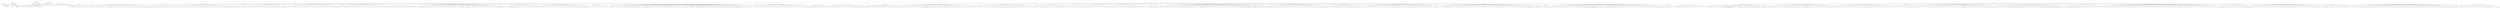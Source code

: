 graph Tree {
	"t0" [label = "TEI"];
	"t1" [label = "teiHeader"];
	"t2" [label = "fileDesc"];
	"t3" [label = "titleStmt"];
	"t4" [label = "title"];
	"t5" [label = "title"];
	"t6" [label = "title"];
	"t7" [label = "title"];
	"t8" [label = "author"];
	"t9" [label = "idno"];
	"t10" [label = "idno"];
	"t11" [label = "persName"];
	"t12" [label = "forename"];
	"t13" [label = "nameLink"];
	"t14" [label = "surname"];
	"t15" [label = "editor"];
	"t16" [label = "publicationStmt"];
	"t17" [label = "publisher"];
	"t18" [label = "idno"];
	"t19" [label = "idno"];
	"t20" [label = "idno"];
	"t21" [label = "availability"];
	"t22" [label = "licence"];
	"t23" [label = "ab"];
	"t24" [label = "ref"];
	"t25" [label = "sourceDesc"];
	"t26" [label = "bibl"];
	"t27" [label = "name"];
	"t28" [label = "idno"];
	"t29" [label = "idno"];
	"t30" [label = "availability"];
	"t31" [label = "licence"];
	"t32" [label = "ab"];
	"t33" [label = "ref"];
	"t34" [label = "bibl"];
	"t35" [label = "date"];
	"t36" [label = "date"];
	"t37" [label = "idno"];
	"t38" [label = "profileDesc"];
	"t39" [label = "particDesc"];
	"t40" [label = "listPerson"];
	"t41" [label = "person"];
	"t42" [label = "persName"];
	"t43" [label = "person"];
	"t44" [label = "persName"];
	"t45" [label = "person"];
	"t46" [label = "persName"];
	"t47" [label = "person"];
	"t48" [label = "persName"];
	"t49" [label = "person"];
	"t50" [label = "persName"];
	"t51" [label = "person"];
	"t52" [label = "persName"];
	"t53" [label = "person"];
	"t54" [label = "persName"];
	"t55" [label = "person"];
	"t56" [label = "persName"];
	"t57" [label = "person"];
	"t58" [label = "persName"];
	"t59" [label = "person"];
	"t60" [label = "persName"];
	"t61" [label = "textClass"];
	"t62" [label = "keywords"];
	"t63" [label = "term"];
	"t64" [label = "term"];
	"t65" [label = "classCode"];
	"t66" [label = "revisionDesc"];
	"t67" [label = "listChange"];
	"t68" [label = "change"];
	"t69" [label = "text"];
	"t70" [label = "front"];
	"t71" [label = "docTitle"];
	"t72" [label = "titlePart"];
	"t73" [label = "titlePart"];
	"t74" [label = "titlePart"];
	"t75" [label = "titlePart"];
	"t76" [label = "docDate"];
	"t77" [label = "docAuthor"];
	"t78" [label = "div"];
	"t79" [label = "div"];
	"t80" [label = "head"];
	"t81" [label = "p"];
	"t82" [label = "p"];
	"t83" [label = "p"];
	"t84" [label = "div"];
	"t85" [label = "head"];
	"t86" [label = "p"];
	"t87" [label = "p"];
	"t88" [label = "div"];
	"t89" [label = "p"];
	"t90" [label = "performance"];
	"t91" [label = "ab"];
	"t92" [label = "castList"];
	"t93" [label = "head"];
	"t94" [label = "castItem"];
	"t95" [label = "role"];
	"t96" [label = "castItem"];
	"t97" [label = "role"];
	"t98" [label = "castItem"];
	"t99" [label = "role"];
	"t100" [label = "castItem"];
	"t101" [label = "role"];
	"t102" [label = "castItem"];
	"t103" [label = "role"];
	"t104" [label = "castItem"];
	"t105" [label = "role"];
	"t106" [label = "castItem"];
	"t107" [label = "role"];
	"t108" [label = "castItem"];
	"t109" [label = "role"];
	"t110" [label = "castItem"];
	"t111" [label = "role"];
	"t112" [label = "castItem"];
	"t113" [label = "role"];
	"t114" [label = "body"];
	"t115" [label = "div"];
	"t116" [label = "head"];
	"t117" [label = "div"];
	"t118" [label = "head"];
	"t119" [label = "sp"];
	"t120" [label = "speaker"];
	"t121" [label = "p"];
	"t122" [label = "s"];
	"t123" [label = "sp"];
	"t124" [label = "speaker"];
	"t125" [label = "p"];
	"t126" [label = "s"];
	"t127" [label = "sp"];
	"t128" [label = "speaker"];
	"t129" [label = "p"];
	"t130" [label = "s"];
	"t131" [label = "sp"];
	"t132" [label = "speaker"];
	"t133" [label = "p"];
	"t134" [label = "s"];
	"t135" [label = "sp"];
	"t136" [label = "speaker"];
	"t137" [label = "p"];
	"t138" [label = "s"];
	"t139" [label = "sp"];
	"t140" [label = "speaker"];
	"t141" [label = "p"];
	"t142" [label = "s"];
	"t143" [label = "sp"];
	"t144" [label = "speaker"];
	"t145" [label = "p"];
	"t146" [label = "s"];
	"t147" [label = "div"];
	"t148" [label = "head"];
	"t149" [label = "sp"];
	"t150" [label = "speaker"];
	"t151" [label = "p"];
	"t152" [label = "s"];
	"t153" [label = "s"];
	"t154" [label = "sp"];
	"t155" [label = "speaker"];
	"t156" [label = "p"];
	"t157" [label = "s"];
	"t158" [label = "sp"];
	"t159" [label = "speaker"];
	"t160" [label = "p"];
	"t161" [label = "s"];
	"t162" [label = "s"];
	"t163" [label = "sp"];
	"t164" [label = "speaker"];
	"t165" [label = "p"];
	"t166" [label = "s"];
	"t167" [label = "stage"];
	"t168" [label = "p"];
	"t169" [label = "s"];
	"t170" [label = "s"];
	"t171" [label = "sp"];
	"t172" [label = "speaker"];
	"t173" [label = "p"];
	"t174" [label = "s"];
	"t175" [label = "sp"];
	"t176" [label = "speaker"];
	"t177" [label = "p"];
	"t178" [label = "s"];
	"t179" [label = "sp"];
	"t180" [label = "speaker"];
	"t181" [label = "p"];
	"t182" [label = "s"];
	"t183" [label = "s"];
	"t184" [label = "s"];
	"t185" [label = "s"];
	"t186" [label = "s"];
	"t187" [label = "sp"];
	"t188" [label = "speaker"];
	"t189" [label = "p"];
	"t190" [label = "s"];
	"t191" [label = "sp"];
	"t192" [label = "speaker"];
	"t193" [label = "p"];
	"t194" [label = "s"];
	"t195" [label = "s"];
	"t196" [label = "sp"];
	"t197" [label = "speaker"];
	"t198" [label = "p"];
	"t199" [label = "s"];
	"t200" [label = "sp"];
	"t201" [label = "speaker"];
	"t202" [label = "p"];
	"t203" [label = "s"];
	"t204" [label = "sp"];
	"t205" [label = "speaker"];
	"t206" [label = "p"];
	"t207" [label = "s"];
	"t208" [label = "s"];
	"t209" [label = "s"];
	"t210" [label = "sp"];
	"t211" [label = "speaker"];
	"t212" [label = "p"];
	"t213" [label = "s"];
	"t214" [label = "sp"];
	"t215" [label = "speaker"];
	"t216" [label = "p"];
	"t217" [label = "s"];
	"t218" [label = "s"];
	"t219" [label = "sp"];
	"t220" [label = "speaker"];
	"t221" [label = "p"];
	"t222" [label = "s"];
	"t223" [label = "sp"];
	"t224" [label = "speaker"];
	"t225" [label = "p"];
	"t226" [label = "s"];
	"t227" [label = "s"];
	"t228" [label = "sp"];
	"t229" [label = "speaker"];
	"t230" [label = "p"];
	"t231" [label = "s"];
	"t232" [label = "sp"];
	"t233" [label = "speaker"];
	"t234" [label = "p"];
	"t235" [label = "s"];
	"t236" [label = "s"];
	"t237" [label = "s"];
	"t238" [label = "sp"];
	"t239" [label = "speaker"];
	"t240" [label = "p"];
	"t241" [label = "s"];
	"t242" [label = "sp"];
	"t243" [label = "speaker"];
	"t244" [label = "p"];
	"t245" [label = "s"];
	"t246" [label = "s"];
	"t247" [label = "s"];
	"t248" [label = "s"];
	"t249" [label = "s"];
	"t250" [label = "s"];
	"t251" [label = "stage"];
	"t252" [label = "p"];
	"t253" [label = "s"];
	"t254" [label = "div"];
	"t255" [label = "head"];
	"t256" [label = "sp"];
	"t257" [label = "speaker"];
	"t258" [label = "p"];
	"t259" [label = "s"];
	"t260" [label = "s"];
	"t261" [label = "s"];
	"t262" [label = "sp"];
	"t263" [label = "speaker"];
	"t264" [label = "p"];
	"t265" [label = "s"];
	"t266" [label = "sp"];
	"t267" [label = "speaker"];
	"t268" [label = "p"];
	"t269" [label = "s"];
	"t270" [label = "s"];
	"t271" [label = "sp"];
	"t272" [label = "speaker"];
	"t273" [label = "p"];
	"t274" [label = "s"];
	"t275" [label = "sp"];
	"t276" [label = "speaker"];
	"t277" [label = "p"];
	"t278" [label = "s"];
	"t279" [label = "s"];
	"t280" [label = "sp"];
	"t281" [label = "speaker"];
	"t282" [label = "p"];
	"t283" [label = "s"];
	"t284" [label = "s"];
	"t285" [label = "sp"];
	"t286" [label = "speaker"];
	"t287" [label = "p"];
	"t288" [label = "s"];
	"t289" [label = "s"];
	"t290" [label = "s"];
	"t291" [label = "sp"];
	"t292" [label = "speaker"];
	"t293" [label = "p"];
	"t294" [label = "s"];
	"t295" [label = "sp"];
	"t296" [label = "speaker"];
	"t297" [label = "p"];
	"t298" [label = "s"];
	"t299" [label = "s"];
	"t300" [label = "stage"];
	"t301" [label = "div"];
	"t302" [label = "head"];
	"t303" [label = "sp"];
	"t304" [label = "speaker"];
	"t305" [label = "p"];
	"t306" [label = "s"];
	"t307" [label = "sp"];
	"t308" [label = "speaker"];
	"t309" [label = "p"];
	"t310" [label = "s"];
	"t311" [label = "s"];
	"t312" [label = "stage"];
	"t313" [label = "sp"];
	"t314" [label = "speaker"];
	"t315" [label = "p"];
	"t316" [label = "s"];
	"t317" [label = "s"];
	"t318" [label = "sp"];
	"t319" [label = "speaker"];
	"t320" [label = "p"];
	"t321" [label = "s"];
	"t322" [label = "sp"];
	"t323" [label = "speaker"];
	"t324" [label = "p"];
	"t325" [label = "s"];
	"t326" [label = "s"];
	"t327" [label = "sp"];
	"t328" [label = "speaker"];
	"t329" [label = "p"];
	"t330" [label = "s"];
	"t331" [label = "s"];
	"t332" [label = "sp"];
	"t333" [label = "speaker"];
	"t334" [label = "p"];
	"t335" [label = "s"];
	"t336" [label = "sp"];
	"t337" [label = "speaker"];
	"t338" [label = "p"];
	"t339" [label = "s"];
	"t340" [label = "s"];
	"t341" [label = "s"];
	"t342" [label = "stage"];
	"t343" [label = "p"];
	"t344" [label = "s"];
	"t345" [label = "s"];
	"t346" [label = "s"];
	"t347" [label = "sp"];
	"t348" [label = "speaker"];
	"t349" [label = "p"];
	"t350" [label = "s"];
	"t351" [label = "sp"];
	"t352" [label = "speaker"];
	"t353" [label = "p"];
	"t354" [label = "s"];
	"t355" [label = "sp"];
	"t356" [label = "speaker"];
	"t357" [label = "p"];
	"t358" [label = "s"];
	"t359" [label = "sp"];
	"t360" [label = "speaker"];
	"t361" [label = "p"];
	"t362" [label = "s"];
	"t363" [label = "s"];
	"t364" [label = "s"];
	"t365" [label = "sp"];
	"t366" [label = "speaker"];
	"t367" [label = "p"];
	"t368" [label = "s"];
	"t369" [label = "sp"];
	"t370" [label = "speaker"];
	"t371" [label = "p"];
	"t372" [label = "s"];
	"t373" [label = "sp"];
	"t374" [label = "speaker"];
	"t375" [label = "p"];
	"t376" [label = "s"];
	"t377" [label = "sp"];
	"t378" [label = "speaker"];
	"t379" [label = "p"];
	"t380" [label = "s"];
	"t381" [label = "s"];
	"t382" [label = "s"];
	"t383" [label = "stage"];
	"t384" [label = "p"];
	"t385" [label = "s"];
	"t386" [label = "s"];
	"t387" [label = "s"];
	"t388" [label = "s"];
	"t389" [label = "stage"];
	"t390" [label = "sp"];
	"t391" [label = "speaker"];
	"t392" [label = "p"];
	"t393" [label = "s"];
	"t394" [label = "div"];
	"t395" [label = "head"];
	"t396" [label = "sp"];
	"t397" [label = "speaker"];
	"t398" [label = "p"];
	"t399" [label = "s"];
	"t400" [label = "s"];
	"t401" [label = "s"];
	"t402" [label = "sp"];
	"t403" [label = "speaker"];
	"t404" [label = "p"];
	"t405" [label = "s"];
	"t406" [label = "sp"];
	"t407" [label = "speaker"];
	"t408" [label = "p"];
	"t409" [label = "s"];
	"t410" [label = "s"];
	"t411" [label = "sp"];
	"t412" [label = "speaker"];
	"t413" [label = "p"];
	"t414" [label = "s"];
	"t415" [label = "sp"];
	"t416" [label = "speaker"];
	"t417" [label = "p"];
	"t418" [label = "s"];
	"t419" [label = "div"];
	"t420" [label = "head"];
	"t421" [label = "sp"];
	"t422" [label = "speaker"];
	"t423" [label = "p"];
	"t424" [label = "s"];
	"t425" [label = "s"];
	"t426" [label = "sp"];
	"t427" [label = "speaker"];
	"t428" [label = "p"];
	"t429" [label = "s"];
	"t430" [label = "sp"];
	"t431" [label = "speaker"];
	"t432" [label = "p"];
	"t433" [label = "s"];
	"t434" [label = "sp"];
	"t435" [label = "speaker"];
	"t436" [label = "p"];
	"t437" [label = "s"];
	"t438" [label = "s"];
	"t439" [label = "sp"];
	"t440" [label = "speaker"];
	"t441" [label = "p"];
	"t442" [label = "s"];
	"t443" [label = "s"];
	"t444" [label = "s"];
	"t445" [label = "sp"];
	"t446" [label = "speaker"];
	"t447" [label = "p"];
	"t448" [label = "s"];
	"t449" [label = "sp"];
	"t450" [label = "speaker"];
	"t451" [label = "p"];
	"t452" [label = "s"];
	"t453" [label = "s"];
	"t454" [label = "sp"];
	"t455" [label = "speaker"];
	"t456" [label = "p"];
	"t457" [label = "s"];
	"t458" [label = "s"];
	"t459" [label = "sp"];
	"t460" [label = "speaker"];
	"t461" [label = "p"];
	"t462" [label = "s"];
	"t463" [label = "s"];
	"t464" [label = "s"];
	"t465" [label = "sp"];
	"t466" [label = "speaker"];
	"t467" [label = "p"];
	"t468" [label = "s"];
	"t469" [label = "stage"];
	"t470" [label = "p"];
	"t471" [label = "s"];
	"t472" [label = "s"];
	"t473" [label = "sp"];
	"t474" [label = "speaker"];
	"t475" [label = "p"];
	"t476" [label = "s"];
	"t477" [label = "s"];
	"t478" [label = "s"];
	"t479" [label = "s"];
	"t480" [label = "sp"];
	"t481" [label = "speaker"];
	"t482" [label = "p"];
	"t483" [label = "s"];
	"t484" [label = "sp"];
	"t485" [label = "speaker"];
	"t486" [label = "p"];
	"t487" [label = "s"];
	"t488" [label = "stage"];
	"t489" [label = "div"];
	"t490" [label = "head"];
	"t491" [label = "sp"];
	"t492" [label = "speaker"];
	"t493" [label = "p"];
	"t494" [label = "s"];
	"t495" [label = "sp"];
	"t496" [label = "speaker"];
	"t497" [label = "p"];
	"t498" [label = "s"];
	"t499" [label = "s"];
	"t500" [label = "s"];
	"t501" [label = "sp"];
	"t502" [label = "speaker"];
	"t503" [label = "p"];
	"t504" [label = "s"];
	"t505" [label = "s"];
	"t506" [label = "sp"];
	"t507" [label = "speaker"];
	"t508" [label = "p"];
	"t509" [label = "s"];
	"t510" [label = "sp"];
	"t511" [label = "speaker"];
	"t512" [label = "p"];
	"t513" [label = "s"];
	"t514" [label = "s"];
	"t515" [label = "sp"];
	"t516" [label = "speaker"];
	"t517" [label = "p"];
	"t518" [label = "s"];
	"t519" [label = "sp"];
	"t520" [label = "speaker"];
	"t521" [label = "p"];
	"t522" [label = "s"];
	"t523" [label = "sp"];
	"t524" [label = "speaker"];
	"t525" [label = "p"];
	"t526" [label = "s"];
	"t527" [label = "sp"];
	"t528" [label = "speaker"];
	"t529" [label = "p"];
	"t530" [label = "s"];
	"t531" [label = "s"];
	"t532" [label = "sp"];
	"t533" [label = "speaker"];
	"t534" [label = "p"];
	"t535" [label = "s"];
	"t536" [label = "sp"];
	"t537" [label = "speaker"];
	"t538" [label = "p"];
	"t539" [label = "s"];
	"t540" [label = "s"];
	"t541" [label = "sp"];
	"t542" [label = "speaker"];
	"t543" [label = "p"];
	"t544" [label = "s"];
	"t545" [label = "sp"];
	"t546" [label = "speaker"];
	"t547" [label = "p"];
	"t548" [label = "s"];
	"t549" [label = "sp"];
	"t550" [label = "speaker"];
	"t551" [label = "p"];
	"t552" [label = "s"];
	"t553" [label = "sp"];
	"t554" [label = "speaker"];
	"t555" [label = "p"];
	"t556" [label = "s"];
	"t557" [label = "s"];
	"t558" [label = "s"];
	"t559" [label = "sp"];
	"t560" [label = "speaker"];
	"t561" [label = "p"];
	"t562" [label = "s"];
	"t563" [label = "s"];
	"t564" [label = "s"];
	"t565" [label = "div"];
	"t566" [label = "head"];
	"t567" [label = "sp"];
	"t568" [label = "speaker"];
	"t569" [label = "p"];
	"t570" [label = "s"];
	"t571" [label = "sp"];
	"t572" [label = "speaker"];
	"t573" [label = "p"];
	"t574" [label = "s"];
	"t575" [label = "sp"];
	"t576" [label = "speaker"];
	"t577" [label = "p"];
	"t578" [label = "s"];
	"t579" [label = "s"];
	"t580" [label = "s"];
	"t581" [label = "sp"];
	"t582" [label = "speaker"];
	"t583" [label = "p"];
	"t584" [label = "s"];
	"t585" [label = "sp"];
	"t586" [label = "speaker"];
	"t587" [label = "p"];
	"t588" [label = "s"];
	"t589" [label = "sp"];
	"t590" [label = "speaker"];
	"t591" [label = "p"];
	"t592" [label = "s"];
	"t593" [label = "sp"];
	"t594" [label = "speaker"];
	"t595" [label = "p"];
	"t596" [label = "s"];
	"t597" [label = "sp"];
	"t598" [label = "speaker"];
	"t599" [label = "p"];
	"t600" [label = "s"];
	"t601" [label = "s"];
	"t602" [label = "sp"];
	"t603" [label = "speaker"];
	"t604" [label = "p"];
	"t605" [label = "s"];
	"t606" [label = "sp"];
	"t607" [label = "speaker"];
	"t608" [label = "p"];
	"t609" [label = "s"];
	"t610" [label = "s"];
	"t611" [label = "sp"];
	"t612" [label = "speaker"];
	"t613" [label = "p"];
	"t614" [label = "s"];
	"t615" [label = "sp"];
	"t616" [label = "speaker"];
	"t617" [label = "p"];
	"t618" [label = "s"];
	"t619" [label = "s"];
	"t620" [label = "sp"];
	"t621" [label = "speaker"];
	"t622" [label = "p"];
	"t623" [label = "s"];
	"t624" [label = "s"];
	"t625" [label = "sp"];
	"t626" [label = "speaker"];
	"t627" [label = "p"];
	"t628" [label = "s"];
	"t629" [label = "sp"];
	"t630" [label = "speaker"];
	"t631" [label = "p"];
	"t632" [label = "s"];
	"t633" [label = "sp"];
	"t634" [label = "speaker"];
	"t635" [label = "p"];
	"t636" [label = "s"];
	"t637" [label = "sp"];
	"t638" [label = "speaker"];
	"t639" [label = "p"];
	"t640" [label = "s"];
	"t641" [label = "s"];
	"t642" [label = "div"];
	"t643" [label = "head"];
	"t644" [label = "sp"];
	"t645" [label = "speaker"];
	"t646" [label = "p"];
	"t647" [label = "s"];
	"t648" [label = "s"];
	"t649" [label = "sp"];
	"t650" [label = "speaker"];
	"t651" [label = "p"];
	"t652" [label = "s"];
	"t653" [label = "s"];
	"t654" [label = "sp"];
	"t655" [label = "speaker"];
	"t656" [label = "p"];
	"t657" [label = "s"];
	"t658" [label = "s"];
	"t659" [label = "s"];
	"t660" [label = "stage"];
	"t661" [label = "sp"];
	"t662" [label = "speaker"];
	"t663" [label = "p"];
	"t664" [label = "s"];
	"t665" [label = "s"];
	"t666" [label = "sp"];
	"t667" [label = "speaker"];
	"t668" [label = "p"];
	"t669" [label = "s"];
	"t670" [label = "s"];
	"t671" [label = "sp"];
	"t672" [label = "speaker"];
	"t673" [label = "p"];
	"t674" [label = "s"];
	"t675" [label = "s"];
	"t676" [label = "sp"];
	"t677" [label = "speaker"];
	"t678" [label = "p"];
	"t679" [label = "s"];
	"t680" [label = "s"];
	"t681" [label = "s"];
	"t682" [label = "sp"];
	"t683" [label = "speaker"];
	"t684" [label = "p"];
	"t685" [label = "s"];
	"t686" [label = "sp"];
	"t687" [label = "speaker"];
	"t688" [label = "p"];
	"t689" [label = "s"];
	"t690" [label = "s"];
	"t691" [label = "stage"];
	"t692" [label = "p"];
	"t693" [label = "s"];
	"t694" [label = "div"];
	"t695" [label = "head"];
	"t696" [label = "sp"];
	"t697" [label = "speaker"];
	"t698" [label = "p"];
	"t699" [label = "s"];
	"t700" [label = "s"];
	"t701" [label = "sp"];
	"t702" [label = "speaker"];
	"t703" [label = "p"];
	"t704" [label = "s"];
	"t705" [label = "s"];
	"t706" [label = "s"];
	"t707" [label = "s"];
	"t708" [label = "sp"];
	"t709" [label = "speaker"];
	"t710" [label = "p"];
	"t711" [label = "s"];
	"t712" [label = "sp"];
	"t713" [label = "speaker"];
	"t714" [label = "p"];
	"t715" [label = "s"];
	"t716" [label = "s"];
	"t717" [label = "s"];
	"t718" [label = "sp"];
	"t719" [label = "speaker"];
	"t720" [label = "p"];
	"t721" [label = "s"];
	"t722" [label = "sp"];
	"t723" [label = "speaker"];
	"t724" [label = "p"];
	"t725" [label = "s"];
	"t726" [label = "s"];
	"t727" [label = "sp"];
	"t728" [label = "speaker"];
	"t729" [label = "p"];
	"t730" [label = "s"];
	"t731" [label = "sp"];
	"t732" [label = "speaker"];
	"t733" [label = "p"];
	"t734" [label = "s"];
	"t735" [label = "sp"];
	"t736" [label = "speaker"];
	"t737" [label = "p"];
	"t738" [label = "s"];
	"t739" [label = "sp"];
	"t740" [label = "speaker"];
	"t741" [label = "p"];
	"t742" [label = "s"];
	"t743" [label = "s"];
	"t744" [label = "sp"];
	"t745" [label = "speaker"];
	"t746" [label = "p"];
	"t747" [label = "s"];
	"t748" [label = "s"];
	"t749" [label = "sp"];
	"t750" [label = "speaker"];
	"t751" [label = "p"];
	"t752" [label = "s"];
	"t753" [label = "s"];
	"t754" [label = "s"];
	"t755" [label = "sp"];
	"t756" [label = "speaker"];
	"t757" [label = "p"];
	"t758" [label = "s"];
	"t759" [label = "s"];
	"t760" [label = "sp"];
	"t761" [label = "speaker"];
	"t762" [label = "p"];
	"t763" [label = "s"];
	"t764" [label = "sp"];
	"t765" [label = "speaker"];
	"t766" [label = "p"];
	"t767" [label = "s"];
	"t768" [label = "sp"];
	"t769" [label = "speaker"];
	"t770" [label = "p"];
	"t771" [label = "s"];
	"t772" [label = "s"];
	"t773" [label = "s"];
	"t774" [label = "sp"];
	"t775" [label = "speaker"];
	"t776" [label = "p"];
	"t777" [label = "s"];
	"t778" [label = "sp"];
	"t779" [label = "speaker"];
	"t780" [label = "p"];
	"t781" [label = "s"];
	"t782" [label = "s"];
	"t783" [label = "s"];
	"t784" [label = "s"];
	"t785" [label = "s"];
	"t786" [label = "sp"];
	"t787" [label = "speaker"];
	"t788" [label = "p"];
	"t789" [label = "s"];
	"t790" [label = "sp"];
	"t791" [label = "speaker"];
	"t792" [label = "p"];
	"t793" [label = "s"];
	"t794" [label = "s"];
	"t795" [label = "sp"];
	"t796" [label = "speaker"];
	"t797" [label = "p"];
	"t798" [label = "s"];
	"t799" [label = "sp"];
	"t800" [label = "speaker"];
	"t801" [label = "p"];
	"t802" [label = "s"];
	"t803" [label = "sp"];
	"t804" [label = "speaker"];
	"t805" [label = "p"];
	"t806" [label = "s"];
	"t807" [label = "sp"];
	"t808" [label = "speaker"];
	"t809" [label = "p"];
	"t810" [label = "s"];
	"t811" [label = "sp"];
	"t812" [label = "speaker"];
	"t813" [label = "p"];
	"t814" [label = "s"];
	"t815" [label = "sp"];
	"t816" [label = "speaker"];
	"t817" [label = "p"];
	"t818" [label = "s"];
	"t819" [label = "s"];
	"t820" [label = "stage"];
	"t821" [label = "p"];
	"t822" [label = "s"];
	"t823" [label = "sp"];
	"t824" [label = "speaker"];
	"t825" [label = "p"];
	"t826" [label = "s"];
	"t827" [label = "sp"];
	"t828" [label = "speaker"];
	"t829" [label = "p"];
	"t830" [label = "s"];
	"t831" [label = "s"];
	"t832" [label = "s"];
	"t833" [label = "s"];
	"t834" [label = "s"];
	"t835" [label = "sp"];
	"t836" [label = "speaker"];
	"t837" [label = "p"];
	"t838" [label = "s"];
	"t839" [label = "sp"];
	"t840" [label = "speaker"];
	"t841" [label = "p"];
	"t842" [label = "s"];
	"t843" [label = "s"];
	"t844" [label = "stage"];
	"t845" [label = "div"];
	"t846" [label = "head"];
	"t847" [label = "sp"];
	"t848" [label = "speaker"];
	"t849" [label = "p"];
	"t850" [label = "s"];
	"t851" [label = "sp"];
	"t852" [label = "speaker"];
	"t853" [label = "p"];
	"t854" [label = "s"];
	"t855" [label = "s"];
	"t856" [label = "s"];
	"t857" [label = "s"];
	"t858" [label = "sp"];
	"t859" [label = "speaker"];
	"t860" [label = "p"];
	"t861" [label = "s"];
	"t862" [label = "s"];
	"t863" [label = "s"];
	"t864" [label = "sp"];
	"t865" [label = "speaker"];
	"t866" [label = "p"];
	"t867" [label = "s"];
	"t868" [label = "sp"];
	"t869" [label = "speaker"];
	"t870" [label = "p"];
	"t871" [label = "s"];
	"t872" [label = "sp"];
	"t873" [label = "speaker"];
	"t874" [label = "p"];
	"t875" [label = "s"];
	"t876" [label = "sp"];
	"t877" [label = "speaker"];
	"t878" [label = "p"];
	"t879" [label = "s"];
	"t880" [label = "sp"];
	"t881" [label = "speaker"];
	"t882" [label = "p"];
	"t883" [label = "s"];
	"t884" [label = "sp"];
	"t885" [label = "speaker"];
	"t886" [label = "p"];
	"t887" [label = "s"];
	"t888" [label = "sp"];
	"t889" [label = "speaker"];
	"t890" [label = "p"];
	"t891" [label = "s"];
	"t892" [label = "s"];
	"t893" [label = "s"];
	"t894" [label = "stage"];
	"t895" [label = "sp"];
	"t896" [label = "speaker"];
	"t897" [label = "p"];
	"t898" [label = "s"];
	"t899" [label = "div"];
	"t900" [label = "head"];
	"t901" [label = "sp"];
	"t902" [label = "speaker"];
	"t903" [label = "p"];
	"t904" [label = "s"];
	"t905" [label = "sp"];
	"t906" [label = "speaker"];
	"t907" [label = "p"];
	"t908" [label = "s"];
	"t909" [label = "sp"];
	"t910" [label = "speaker"];
	"t911" [label = "p"];
	"t912" [label = "s"];
	"t913" [label = "sp"];
	"t914" [label = "speaker"];
	"t915" [label = "p"];
	"t916" [label = "s"];
	"t917" [label = "sp"];
	"t918" [label = "speaker"];
	"t919" [label = "p"];
	"t920" [label = "s"];
	"t921" [label = "sp"];
	"t922" [label = "speaker"];
	"t923" [label = "p"];
	"t924" [label = "s"];
	"t925" [label = "sp"];
	"t926" [label = "speaker"];
	"t927" [label = "p"];
	"t928" [label = "s"];
	"t929" [label = "sp"];
	"t930" [label = "speaker"];
	"t931" [label = "p"];
	"t932" [label = "s"];
	"t933" [label = "sp"];
	"t934" [label = "speaker"];
	"t935" [label = "p"];
	"t936" [label = "s"];
	"t937" [label = "s"];
	"t938" [label = "sp"];
	"t939" [label = "speaker"];
	"t940" [label = "p"];
	"t941" [label = "s"];
	"t942" [label = "sp"];
	"t943" [label = "speaker"];
	"t944" [label = "p"];
	"t945" [label = "s"];
	"t946" [label = "s"];
	"t947" [label = "sp"];
	"t948" [label = "speaker"];
	"t949" [label = "p"];
	"t950" [label = "s"];
	"t951" [label = "sp"];
	"t952" [label = "speaker"];
	"t953" [label = "p"];
	"t954" [label = "s"];
	"t955" [label = "s"];
	"t956" [label = "s"];
	"t957" [label = "sp"];
	"t958" [label = "speaker"];
	"t959" [label = "p"];
	"t960" [label = "s"];
	"t961" [label = "sp"];
	"t962" [label = "speaker"];
	"t963" [label = "p"];
	"t964" [label = "s"];
	"t965" [label = "s"];
	"t966" [label = "s"];
	"t967" [label = "s"];
	"t968" [label = "s"];
	"t969" [label = "s"];
	"t970" [label = "sp"];
	"t971" [label = "speaker"];
	"t972" [label = "p"];
	"t973" [label = "s"];
	"t974" [label = "sp"];
	"t975" [label = "speaker"];
	"t976" [label = "p"];
	"t977" [label = "s"];
	"t978" [label = "s"];
	"t979" [label = "div"];
	"t980" [label = "head"];
	"t981" [label = "sp"];
	"t982" [label = "speaker"];
	"t983" [label = "stage"];
	"t984" [label = "p"];
	"t985" [label = "s"];
	"t986" [label = "stage"];
	"t987" [label = "sp"];
	"t988" [label = "speaker"];
	"t989" [label = "p"];
	"t990" [label = "s"];
	"t991" [label = "sp"];
	"t992" [label = "speaker"];
	"t993" [label = "p"];
	"t994" [label = "s"];
	"t995" [label = "sp"];
	"t996" [label = "speaker"];
	"t997" [label = "p"];
	"t998" [label = "s"];
	"t999" [label = "sp"];
	"t1000" [label = "speaker"];
	"t1001" [label = "p"];
	"t1002" [label = "s"];
	"t1003" [label = "sp"];
	"t1004" [label = "speaker"];
	"t1005" [label = "p"];
	"t1006" [label = "s"];
	"t1007" [label = "div"];
	"t1008" [label = "head"];
	"t1009" [label = "sp"];
	"t1010" [label = "speaker"];
	"t1011" [label = "p"];
	"t1012" [label = "s"];
	"t1013" [label = "s"];
	"t1014" [label = "sp"];
	"t1015" [label = "speaker"];
	"t1016" [label = "p"];
	"t1017" [label = "s"];
	"t1018" [label = "sp"];
	"t1019" [label = "speaker"];
	"t1020" [label = "p"];
	"t1021" [label = "s"];
	"t1022" [label = "s"];
	"t1023" [label = "sp"];
	"t1024" [label = "speaker"];
	"t1025" [label = "p"];
	"t1026" [label = "s"];
	"t1027" [label = "sp"];
	"t1028" [label = "speaker"];
	"t1029" [label = "p"];
	"t1030" [label = "s"];
	"t1031" [label = "sp"];
	"t1032" [label = "speaker"];
	"t1033" [label = "p"];
	"t1034" [label = "s"];
	"t1035" [label = "s"];
	"t1036" [label = "s"];
	"t1037" [label = "sp"];
	"t1038" [label = "speaker"];
	"t1039" [label = "p"];
	"t1040" [label = "s"];
	"t1041" [label = "sp"];
	"t1042" [label = "speaker"];
	"t1043" [label = "p"];
	"t1044" [label = "s"];
	"t1045" [label = "s"];
	"t1046" [label = "s"];
	"t1047" [label = "sp"];
	"t1048" [label = "speaker"];
	"t1049" [label = "p"];
	"t1050" [label = "s"];
	"t1051" [label = "s"];
	"t1052" [label = "sp"];
	"t1053" [label = "speaker"];
	"t1054" [label = "p"];
	"t1055" [label = "s"];
	"t1056" [label = "s"];
	"t1057" [label = "s"];
	"t1058" [label = "s"];
	"t1059" [label = "sp"];
	"t1060" [label = "speaker"];
	"t1061" [label = "p"];
	"t1062" [label = "s"];
	"t1063" [label = "s"];
	"t1064" [label = "s"];
	"t1065" [label = "sp"];
	"t1066" [label = "speaker"];
	"t1067" [label = "p"];
	"t1068" [label = "s"];
	"t1069" [label = "s"];
	"t1070" [label = "s"];
	"t1071" [label = "s"];
	"t1072" [label = "sp"];
	"t1073" [label = "speaker"];
	"t1074" [label = "p"];
	"t1075" [label = "s"];
	"t1076" [label = "s"];
	"t1077" [label = "s"];
	"t1078" [label = "s"];
	"t1079" [label = "sp"];
	"t1080" [label = "speaker"];
	"t1081" [label = "p"];
	"t1082" [label = "s"];
	"t1083" [label = "stage"];
	"t1084" [label = "p"];
	"t1085" [label = "s"];
	"t1086" [label = "sp"];
	"t1087" [label = "speaker"];
	"t1088" [label = "p"];
	"t1089" [label = "s"];
	"t1090" [label = "sp"];
	"t1091" [label = "speaker"];
	"t1092" [label = "p"];
	"t1093" [label = "s"];
	"t1094" [label = "sp"];
	"t1095" [label = "speaker"];
	"t1096" [label = "p"];
	"t1097" [label = "s"];
	"t1098" [label = "s"];
	"t1099" [label = "s"];
	"t1100" [label = "sp"];
	"t1101" [label = "speaker"];
	"t1102" [label = "p"];
	"t1103" [label = "s"];
	"t1104" [label = "s"];
	"t1105" [label = "sp"];
	"t1106" [label = "speaker"];
	"t1107" [label = "p"];
	"t1108" [label = "s"];
	"t1109" [label = "s"];
	"t1110" [label = "sp"];
	"t1111" [label = "speaker"];
	"t1112" [label = "p"];
	"t1113" [label = "s"];
	"t1114" [label = "s"];
	"t1115" [label = "s"];
	"t1116" [label = "s"];
	"t1117" [label = "sp"];
	"t1118" [label = "speaker"];
	"t1119" [label = "p"];
	"t1120" [label = "s"];
	"t1121" [label = "s"];
	"t1122" [label = "sp"];
	"t1123" [label = "speaker"];
	"t1124" [label = "p"];
	"t1125" [label = "s"];
	"t1126" [label = "sp"];
	"t1127" [label = "speaker"];
	"t1128" [label = "p"];
	"t1129" [label = "s"];
	"t1130" [label = "sp"];
	"t1131" [label = "speaker"];
	"t1132" [label = "p"];
	"t1133" [label = "s"];
	"t1134" [label = "s"];
	"t1135" [label = "sp"];
	"t1136" [label = "speaker"];
	"t1137" [label = "p"];
	"t1138" [label = "s"];
	"t1139" [label = "s"];
	"t1140" [label = "s"];
	"t1141" [label = "s"];
	"t1142" [label = "sp"];
	"t1143" [label = "speaker"];
	"t1144" [label = "p"];
	"t1145" [label = "s"];
	"t1146" [label = "s"];
	"t1147" [label = "sp"];
	"t1148" [label = "speaker"];
	"t1149" [label = "p"];
	"t1150" [label = "s"];
	"t1151" [label = "sp"];
	"t1152" [label = "speaker"];
	"t1153" [label = "p"];
	"t1154" [label = "s"];
	"t1155" [label = "s"];
	"t1156" [label = "s"];
	"t1157" [label = "s"];
	"t1158" [label = "sp"];
	"t1159" [label = "speaker"];
	"t1160" [label = "p"];
	"t1161" [label = "s"];
	"t1162" [label = "sp"];
	"t1163" [label = "speaker"];
	"t1164" [label = "p"];
	"t1165" [label = "s"];
	"t1166" [label = "s"];
	"t1167" [label = "sp"];
	"t1168" [label = "speaker"];
	"t1169" [label = "p"];
	"t1170" [label = "s"];
	"t1171" [label = "sp"];
	"t1172" [label = "speaker"];
	"t1173" [label = "p"];
	"t1174" [label = "s"];
	"t1175" [label = "s"];
	"t1176" [label = "s"];
	"t1177" [label = "s"];
	"t1178" [label = "s"];
	"t1179" [label = "sp"];
	"t1180" [label = "speaker"];
	"t1181" [label = "p"];
	"t1182" [label = "s"];
	"t1183" [label = "sp"];
	"t1184" [label = "speaker"];
	"t1185" [label = "p"];
	"t1186" [label = "s"];
	"t1187" [label = "s"];
	"t1188" [label = "s"];
	"t1189" [label = "sp"];
	"t1190" [label = "speaker"];
	"t1191" [label = "p"];
	"t1192" [label = "s"];
	"t1193" [label = "sp"];
	"t1194" [label = "speaker"];
	"t1195" [label = "p"];
	"t1196" [label = "s"];
	"t1197" [label = "s"];
	"t1198" [label = "s"];
	"t1199" [label = "s"];
	"t1200" [label = "s"];
	"t1201" [label = "s"];
	"t1202" [label = "sp"];
	"t1203" [label = "speaker"];
	"t1204" [label = "p"];
	"t1205" [label = "s"];
	"t1206" [label = "s"];
	"t1207" [label = "sp"];
	"t1208" [label = "speaker"];
	"t1209" [label = "p"];
	"t1210" [label = "s"];
	"t1211" [label = "s"];
	"t1212" [label = "sp"];
	"t1213" [label = "speaker"];
	"t1214" [label = "p"];
	"t1215" [label = "s"];
	"t1216" [label = "s"];
	"t1217" [label = "s"];
	"t1218" [label = "sp"];
	"t1219" [label = "speaker"];
	"t1220" [label = "p"];
	"t1221" [label = "s"];
	"t1222" [label = "sp"];
	"t1223" [label = "speaker"];
	"t1224" [label = "p"];
	"t1225" [label = "s"];
	"t1226" [label = "s"];
	"t1227" [label = "s"];
	"t1228" [label = "sp"];
	"t1229" [label = "speaker"];
	"t1230" [label = "p"];
	"t1231" [label = "s"];
	"t1232" [label = "s"];
	"t1233" [label = "sp"];
	"t1234" [label = "speaker"];
	"t1235" [label = "p"];
	"t1236" [label = "s"];
	"t1237" [label = "sp"];
	"t1238" [label = "speaker"];
	"t1239" [label = "p"];
	"t1240" [label = "s"];
	"t1241" [label = "s"];
	"t1242" [label = "s"];
	"t1243" [label = "s"];
	"t1244" [label = "s"];
	"t1245" [label = "s"];
	"t1246" [label = "sp"];
	"t1247" [label = "speaker"];
	"t1248" [label = "p"];
	"t1249" [label = "s"];
	"t1250" [label = "s"];
	"t1251" [label = "sp"];
	"t1252" [label = "speaker"];
	"t1253" [label = "p"];
	"t1254" [label = "s"];
	"t1255" [label = "sp"];
	"t1256" [label = "speaker"];
	"t1257" [label = "p"];
	"t1258" [label = "s"];
	"t1259" [label = "sp"];
	"t1260" [label = "speaker"];
	"t1261" [label = "p"];
	"t1262" [label = "s"];
	"t1263" [label = "sp"];
	"t1264" [label = "speaker"];
	"t1265" [label = "p"];
	"t1266" [label = "s"];
	"t1267" [label = "div"];
	"t1268" [label = "head"];
	"t1269" [label = "sp"];
	"t1270" [label = "speaker"];
	"t1271" [label = "p"];
	"t1272" [label = "s"];
	"t1273" [label = "sp"];
	"t1274" [label = "speaker"];
	"t1275" [label = "p"];
	"t1276" [label = "s"];
	"t1277" [label = "sp"];
	"t1278" [label = "speaker"];
	"t1279" [label = "p"];
	"t1280" [label = "s"];
	"t1281" [label = "s"];
	"t1282" [label = "sp"];
	"t1283" [label = "speaker"];
	"t1284" [label = "p"];
	"t1285" [label = "s"];
	"t1286" [label = "sp"];
	"t1287" [label = "speaker"];
	"t1288" [label = "p"];
	"t1289" [label = "s"];
	"t1290" [label = "sp"];
	"t1291" [label = "speaker"];
	"t1292" [label = "p"];
	"t1293" [label = "s"];
	"t1294" [label = "sp"];
	"t1295" [label = "speaker"];
	"t1296" [label = "p"];
	"t1297" [label = "s"];
	"t1298" [label = "s"];
	"t1299" [label = "sp"];
	"t1300" [label = "speaker"];
	"t1301" [label = "p"];
	"t1302" [label = "s"];
	"t1303" [label = "s"];
	"t1304" [label = "sp"];
	"t1305" [label = "speaker"];
	"t1306" [label = "p"];
	"t1307" [label = "s"];
	"t1308" [label = "sp"];
	"t1309" [label = "speaker"];
	"t1310" [label = "p"];
	"t1311" [label = "s"];
	"t1312" [label = "sp"];
	"t1313" [label = "speaker"];
	"t1314" [label = "p"];
	"t1315" [label = "s"];
	"t1316" [label = "sp"];
	"t1317" [label = "speaker"];
	"t1318" [label = "p"];
	"t1319" [label = "s"];
	"t1320" [label = "sp"];
	"t1321" [label = "speaker"];
	"t1322" [label = "p"];
	"t1323" [label = "s"];
	"t1324" [label = "s"];
	"t1325" [label = "sp"];
	"t1326" [label = "speaker"];
	"t1327" [label = "p"];
	"t1328" [label = "s"];
	"t1329" [label = "sp"];
	"t1330" [label = "speaker"];
	"t1331" [label = "p"];
	"t1332" [label = "s"];
	"t1333" [label = "sp"];
	"t1334" [label = "speaker"];
	"t1335" [label = "p"];
	"t1336" [label = "s"];
	"t1337" [label = "sp"];
	"t1338" [label = "speaker"];
	"t1339" [label = "p"];
	"t1340" [label = "s"];
	"t1341" [label = "sp"];
	"t1342" [label = "speaker"];
	"t1343" [label = "p"];
	"t1344" [label = "s"];
	"t1345" [label = "sp"];
	"t1346" [label = "speaker"];
	"t1347" [label = "p"];
	"t1348" [label = "s"];
	"t1349" [label = "s"];
	"t1350" [label = "s"];
	"t1351" [label = "s"];
	"t1352" [label = "stage"];
	"t1353" [label = "p"];
	"t1354" [label = "s"];
	"t1355" [label = "div"];
	"t1356" [label = "head"];
	"t1357" [label = "sp"];
	"t1358" [label = "speaker"];
	"t1359" [label = "p"];
	"t1360" [label = "s"];
	"t1361" [label = "s"];
	"t1362" [label = "s"];
	"t1363" [label = "s"];
	"t1364" [label = "sp"];
	"t1365" [label = "speaker"];
	"t1366" [label = "p"];
	"t1367" [label = "s"];
	"t1368" [label = "s"];
	"t1369" [label = "s"];
	"t1370" [label = "sp"];
	"t1371" [label = "speaker"];
	"t1372" [label = "p"];
	"t1373" [label = "s"];
	"t1374" [label = "sp"];
	"t1375" [label = "speaker"];
	"t1376" [label = "p"];
	"t1377" [label = "s"];
	"t1378" [label = "sp"];
	"t1379" [label = "speaker"];
	"t1380" [label = "p"];
	"t1381" [label = "s"];
	"t1382" [label = "s"];
	"t1383" [label = "sp"];
	"t1384" [label = "speaker"];
	"t1385" [label = "p"];
	"t1386" [label = "s"];
	"t1387" [label = "s"];
	"t1388" [label = "sp"];
	"t1389" [label = "speaker"];
	"t1390" [label = "p"];
	"t1391" [label = "s"];
	"t1392" [label = "div"];
	"t1393" [label = "head"];
	"t1394" [label = "sp"];
	"t1395" [label = "speaker"];
	"t1396" [label = "p"];
	"t1397" [label = "s"];
	"t1398" [label = "s"];
	"t1399" [label = "sp"];
	"t1400" [label = "speaker"];
	"t1401" [label = "p"];
	"t1402" [label = "s"];
	"t1403" [label = "s"];
	"t1404" [label = "s"];
	"t1405" [label = "sp"];
	"t1406" [label = "speaker"];
	"t1407" [label = "p"];
	"t1408" [label = "s"];
	"t1409" [label = "sp"];
	"t1410" [label = "speaker"];
	"t1411" [label = "p"];
	"t1412" [label = "s"];
	"t1413" [label = "sp"];
	"t1414" [label = "speaker"];
	"t1415" [label = "p"];
	"t1416" [label = "s"];
	"t1417" [label = "sp"];
	"t1418" [label = "speaker"];
	"t1419" [label = "p"];
	"t1420" [label = "s"];
	"t1421" [label = "sp"];
	"t1422" [label = "speaker"];
	"t1423" [label = "p"];
	"t1424" [label = "s"];
	"t1425" [label = "sp"];
	"t1426" [label = "speaker"];
	"t1427" [label = "p"];
	"t1428" [label = "s"];
	"t1429" [label = "s"];
	"t1430" [label = "sp"];
	"t1431" [label = "speaker"];
	"t1432" [label = "p"];
	"t1433" [label = "s"];
	"t1434" [label = "s"];
	"t1435" [label = "s"];
	"t1436" [label = "s"];
	"t1437" [label = "sp"];
	"t1438" [label = "speaker"];
	"t1439" [label = "p"];
	"t1440" [label = "s"];
	"t1441" [label = "s"];
	"t1442" [label = "s"];
	"t1443" [label = "sp"];
	"t1444" [label = "speaker"];
	"t1445" [label = "p"];
	"t1446" [label = "s"];
	"t1447" [label = "s"];
	"t1448" [label = "s"];
	"t1449" [label = "sp"];
	"t1450" [label = "speaker"];
	"t1451" [label = "p"];
	"t1452" [label = "s"];
	"t1453" [label = "s"];
	"t1454" [label = "s"];
	"t1455" [label = "div"];
	"t1456" [label = "head"];
	"t1457" [label = "div"];
	"t1458" [label = "head"];
	"t1459" [label = "sp"];
	"t1460" [label = "speaker"];
	"t1461" [label = "p"];
	"t1462" [label = "s"];
	"t1463" [label = "s"];
	"t1464" [label = "sp"];
	"t1465" [label = "speaker"];
	"t1466" [label = "p"];
	"t1467" [label = "s"];
	"t1468" [label = "sp"];
	"t1469" [label = "speaker"];
	"t1470" [label = "p"];
	"t1471" [label = "s"];
	"t1472" [label = "sp"];
	"t1473" [label = "speaker"];
	"t1474" [label = "p"];
	"t1475" [label = "s"];
	"t1476" [label = "s"];
	"t1477" [label = "s"];
	"t1478" [label = "sp"];
	"t1479" [label = "speaker"];
	"t1480" [label = "p"];
	"t1481" [label = "s"];
	"t1482" [label = "sp"];
	"t1483" [label = "speaker"];
	"t1484" [label = "p"];
	"t1485" [label = "s"];
	"t1486" [label = "s"];
	"t1487" [label = "sp"];
	"t1488" [label = "speaker"];
	"t1489" [label = "p"];
	"t1490" [label = "s"];
	"t1491" [label = "sp"];
	"t1492" [label = "speaker"];
	"t1493" [label = "p"];
	"t1494" [label = "s"];
	"t1495" [label = "sp"];
	"t1496" [label = "speaker"];
	"t1497" [label = "p"];
	"t1498" [label = "s"];
	"t1499" [label = "s"];
	"t1500" [label = "sp"];
	"t1501" [label = "speaker"];
	"t1502" [label = "p"];
	"t1503" [label = "s"];
	"t1504" [label = "s"];
	"t1505" [label = "sp"];
	"t1506" [label = "speaker"];
	"t1507" [label = "p"];
	"t1508" [label = "s"];
	"t1509" [label = "s"];
	"t1510" [label = "s"];
	"t1511" [label = "sp"];
	"t1512" [label = "speaker"];
	"t1513" [label = "p"];
	"t1514" [label = "s"];
	"t1515" [label = "s"];
	"t1516" [label = "div"];
	"t1517" [label = "head"];
	"t1518" [label = "sp"];
	"t1519" [label = "speaker"];
	"t1520" [label = "p"];
	"t1521" [label = "s"];
	"t1522" [label = "s"];
	"t1523" [label = "sp"];
	"t1524" [label = "speaker"];
	"t1525" [label = "p"];
	"t1526" [label = "s"];
	"t1527" [label = "sp"];
	"t1528" [label = "speaker"];
	"t1529" [label = "p"];
	"t1530" [label = "s"];
	"t1531" [label = "s"];
	"t1532" [label = "sp"];
	"t1533" [label = "speaker"];
	"t1534" [label = "p"];
	"t1535" [label = "s"];
	"t1536" [label = "sp"];
	"t1537" [label = "speaker"];
	"t1538" [label = "p"];
	"t1539" [label = "s"];
	"t1540" [label = "sp"];
	"t1541" [label = "speaker"];
	"t1542" [label = "p"];
	"t1543" [label = "s"];
	"t1544" [label = "sp"];
	"t1545" [label = "speaker"];
	"t1546" [label = "p"];
	"t1547" [label = "s"];
	"t1548" [label = "sp"];
	"t1549" [label = "speaker"];
	"t1550" [label = "p"];
	"t1551" [label = "s"];
	"t1552" [label = "sp"];
	"t1553" [label = "speaker"];
	"t1554" [label = "p"];
	"t1555" [label = "s"];
	"t1556" [label = "sp"];
	"t1557" [label = "speaker"];
	"t1558" [label = "p"];
	"t1559" [label = "s"];
	"t1560" [label = "s"];
	"t1561" [label = "s"];
	"t1562" [label = "s"];
	"t1563" [label = "s"];
	"t1564" [label = "s"];
	"t1565" [label = "s"];
	"t1566" [label = "s"];
	"t1567" [label = "sp"];
	"t1568" [label = "speaker"];
	"t1569" [label = "p"];
	"t1570" [label = "s"];
	"t1571" [label = "sp"];
	"t1572" [label = "speaker"];
	"t1573" [label = "p"];
	"t1574" [label = "s"];
	"t1575" [label = "s"];
	"t1576" [label = "s"];
	"t1577" [label = "sp"];
	"t1578" [label = "speaker"];
	"t1579" [label = "p"];
	"t1580" [label = "s"];
	"t1581" [label = "sp"];
	"t1582" [label = "speaker"];
	"t1583" [label = "p"];
	"t1584" [label = "s"];
	"t1585" [label = "s"];
	"t1586" [label = "s"];
	"t1587" [label = "s"];
	"t1588" [label = "sp"];
	"t1589" [label = "speaker"];
	"t1590" [label = "p"];
	"t1591" [label = "s"];
	"t1592" [label = "sp"];
	"t1593" [label = "speaker"];
	"t1594" [label = "p"];
	"t1595" [label = "s"];
	"t1596" [label = "s"];
	"t1597" [label = "s"];
	"t1598" [label = "s"];
	"t1599" [label = "sp"];
	"t1600" [label = "speaker"];
	"t1601" [label = "p"];
	"t1602" [label = "s"];
	"t1603" [label = "sp"];
	"t1604" [label = "speaker"];
	"t1605" [label = "p"];
	"t1606" [label = "s"];
	"t1607" [label = "s"];
	"t1608" [label = "sp"];
	"t1609" [label = "speaker"];
	"t1610" [label = "p"];
	"t1611" [label = "s"];
	"t1612" [label = "s"];
	"t1613" [label = "sp"];
	"t1614" [label = "speaker"];
	"t1615" [label = "p"];
	"t1616" [label = "s"];
	"t1617" [label = "s"];
	"t1618" [label = "sp"];
	"t1619" [label = "speaker"];
	"t1620" [label = "p"];
	"t1621" [label = "s"];
	"t1622" [label = "s"];
	"t1623" [label = "s"];
	"t1624" [label = "sp"];
	"t1625" [label = "speaker"];
	"t1626" [label = "p"];
	"t1627" [label = "s"];
	"t1628" [label = "sp"];
	"t1629" [label = "speaker"];
	"t1630" [label = "p"];
	"t1631" [label = "s"];
	"t1632" [label = "s"];
	"t1633" [label = "sp"];
	"t1634" [label = "speaker"];
	"t1635" [label = "p"];
	"t1636" [label = "s"];
	"t1637" [label = "stage"];
	"t1638" [label = "p"];
	"t1639" [label = "s"];
	"t1640" [label = "stage"];
	"t1641" [label = "sp"];
	"t1642" [label = "speaker"];
	"t1643" [label = "p"];
	"t1644" [label = "s"];
	"t1645" [label = "div"];
	"t1646" [label = "head"];
	"t1647" [label = "sp"];
	"t1648" [label = "speaker"];
	"t1649" [label = "note"];
	"t1650" [label = "p"];
	"t1651" [label = "s"];
	"t1652" [label = "stage"];
	"t1653" [label = "p"];
	"t1654" [label = "s"];
	"t1655" [label = "sp"];
	"t1656" [label = "speaker"];
	"t1657" [label = "p"];
	"t1658" [label = "s"];
	"t1659" [label = "sp"];
	"t1660" [label = "speaker"];
	"t1661" [label = "p"];
	"t1662" [label = "s"];
	"t1663" [label = "sp"];
	"t1664" [label = "speaker"];
	"t1665" [label = "p"];
	"t1666" [label = "s"];
	"t1667" [label = "s"];
	"t1668" [label = "sp"];
	"t1669" [label = "speaker"];
	"t1670" [label = "p"];
	"t1671" [label = "s"];
	"t1672" [label = "s"];
	"t1673" [label = "sp"];
	"t1674" [label = "speaker"];
	"t1675" [label = "p"];
	"t1676" [label = "s"];
	"t1677" [label = "s"];
	"t1678" [label = "s"];
	"t1679" [label = "sp"];
	"t1680" [label = "speaker"];
	"t1681" [label = "p"];
	"t1682" [label = "s"];
	"t1683" [label = "sp"];
	"t1684" [label = "speaker"];
	"t1685" [label = "p"];
	"t1686" [label = "s"];
	"t1687" [label = "s"];
	"t1688" [label = "s"];
	"t1689" [label = "sp"];
	"t1690" [label = "speaker"];
	"t1691" [label = "p"];
	"t1692" [label = "s"];
	"t1693" [label = "s"];
	"t1694" [label = "s"];
	"t1695" [label = "s"];
	"t1696" [label = "sp"];
	"t1697" [label = "speaker"];
	"t1698" [label = "p"];
	"t1699" [label = "s"];
	"t1700" [label = "s"];
	"t1701" [label = "s"];
	"t1702" [label = "s"];
	"t1703" [label = "sp"];
	"t1704" [label = "speaker"];
	"t1705" [label = "p"];
	"t1706" [label = "s"];
	"t1707" [label = "s"];
	"t1708" [label = "s"];
	"t1709" [label = "sp"];
	"t1710" [label = "speaker"];
	"t1711" [label = "p"];
	"t1712" [label = "s"];
	"t1713" [label = "s"];
	"t1714" [label = "sp"];
	"t1715" [label = "speaker"];
	"t1716" [label = "p"];
	"t1717" [label = "s"];
	"t1718" [label = "stage"];
	"t1719" [label = "p"];
	"t1720" [label = "s"];
	"t1721" [label = "stage"];
	"t1722" [label = "sp"];
	"t1723" [label = "speaker"];
	"t1724" [label = "p"];
	"t1725" [label = "s"];
	"t1726" [label = "sp"];
	"t1727" [label = "speaker"];
	"t1728" [label = "p"];
	"t1729" [label = "s"];
	"t1730" [label = "s"];
	"t1731" [label = "sp"];
	"t1732" [label = "speaker"];
	"t1733" [label = "p"];
	"t1734" [label = "s"];
	"t1735" [label = "sp"];
	"t1736" [label = "speaker"];
	"t1737" [label = "p"];
	"t1738" [label = "s"];
	"t1739" [label = "div"];
	"t1740" [label = "head"];
	"t1741" [label = "sp"];
	"t1742" [label = "speaker"];
	"t1743" [label = "p"];
	"t1744" [label = "s"];
	"t1745" [label = "sp"];
	"t1746" [label = "speaker"];
	"t1747" [label = "p"];
	"t1748" [label = "s"];
	"t1749" [label = "sp"];
	"t1750" [label = "speaker"];
	"t1751" [label = "p"];
	"t1752" [label = "s"];
	"t1753" [label = "s"];
	"t1754" [label = "sp"];
	"t1755" [label = "speaker"];
	"t1756" [label = "p"];
	"t1757" [label = "s"];
	"t1758" [label = "s"];
	"t1759" [label = "s"];
	"t1760" [label = "sp"];
	"t1761" [label = "speaker"];
	"t1762" [label = "p"];
	"t1763" [label = "s"];
	"t1764" [label = "sp"];
	"t1765" [label = "speaker"];
	"t1766" [label = "p"];
	"t1767" [label = "s"];
	"t1768" [label = "sp"];
	"t1769" [label = "speaker"];
	"t1770" [label = "p"];
	"t1771" [label = "s"];
	"t1772" [label = "sp"];
	"t1773" [label = "speaker"];
	"t1774" [label = "p"];
	"t1775" [label = "s"];
	"t1776" [label = "sp"];
	"t1777" [label = "speaker"];
	"t1778" [label = "p"];
	"t1779" [label = "s"];
	"t1780" [label = "s"];
	"t1781" [label = "s"];
	"t1782" [label = "s"];
	"t1783" [label = "sp"];
	"t1784" [label = "speaker"];
	"t1785" [label = "p"];
	"t1786" [label = "s"];
	"t1787" [label = "s"];
	"t1788" [label = "sp"];
	"t1789" [label = "speaker"];
	"t1790" [label = "p"];
	"t1791" [label = "s"];
	"t1792" [label = "s"];
	"t1793" [label = "sp"];
	"t1794" [label = "speaker"];
	"t1795" [label = "p"];
	"t1796" [label = "s"];
	"t1797" [label = "div"];
	"t1798" [label = "head"];
	"t1799" [label = "sp"];
	"t1800" [label = "speaker"];
	"t1801" [label = "p"];
	"t1802" [label = "s"];
	"t1803" [label = "sp"];
	"t1804" [label = "speaker"];
	"t1805" [label = "p"];
	"t1806" [label = "s"];
	"t1807" [label = "s"];
	"t1808" [label = "sp"];
	"t1809" [label = "speaker"];
	"t1810" [label = "p"];
	"t1811" [label = "s"];
	"t1812" [label = "sp"];
	"t1813" [label = "speaker"];
	"t1814" [label = "p"];
	"t1815" [label = "s"];
	"t1816" [label = "sp"];
	"t1817" [label = "speaker"];
	"t1818" [label = "p"];
	"t1819" [label = "s"];
	"t1820" [label = "s"];
	"t1821" [label = "div"];
	"t1822" [label = "head"];
	"t1823" [label = "sp"];
	"t1824" [label = "speaker"];
	"t1825" [label = "p"];
	"t1826" [label = "s"];
	"t1827" [label = "sp"];
	"t1828" [label = "speaker"];
	"t1829" [label = "p"];
	"t1830" [label = "s"];
	"t1831" [label = "s"];
	"t1832" [label = "s"];
	"t1833" [label = "sp"];
	"t1834" [label = "speaker"];
	"t1835" [label = "p"];
	"t1836" [label = "s"];
	"t1837" [label = "sp"];
	"t1838" [label = "speaker"];
	"t1839" [label = "p"];
	"t1840" [label = "s"];
	"t1841" [label = "sp"];
	"t1842" [label = "speaker"];
	"t1843" [label = "p"];
	"t1844" [label = "s"];
	"t1845" [label = "sp"];
	"t1846" [label = "speaker"];
	"t1847" [label = "p"];
	"t1848" [label = "s"];
	"t1849" [label = "sp"];
	"t1850" [label = "speaker"];
	"t1851" [label = "p"];
	"t1852" [label = "s"];
	"t1853" [label = "sp"];
	"t1854" [label = "speaker"];
	"t1855" [label = "p"];
	"t1856" [label = "s"];
	"t1857" [label = "s"];
	"t1858" [label = "sp"];
	"t1859" [label = "speaker"];
	"t1860" [label = "p"];
	"t1861" [label = "s"];
	"t1862" [label = "sp"];
	"t1863" [label = "speaker"];
	"t1864" [label = "p"];
	"t1865" [label = "s"];
	"t1866" [label = "s"];
	"t1867" [label = "s"];
	"t1868" [label = "s"];
	"t1869" [label = "div"];
	"t1870" [label = "head"];
	"t1871" [label = "sp"];
	"t1872" [label = "speaker"];
	"t1873" [label = "p"];
	"t1874" [label = "s"];
	"t1875" [label = "s"];
	"t1876" [label = "sp"];
	"t1877" [label = "speaker"];
	"t1878" [label = "p"];
	"t1879" [label = "s"];
	"t1880" [label = "sp"];
	"t1881" [label = "speaker"];
	"t1882" [label = "p"];
	"t1883" [label = "s"];
	"t1884" [label = "sp"];
	"t1885" [label = "speaker"];
	"t1886" [label = "p"];
	"t1887" [label = "s"];
	"t1888" [label = "sp"];
	"t1889" [label = "speaker"];
	"t1890" [label = "p"];
	"t1891" [label = "s"];
	"t1892" [label = "s"];
	"t1893" [label = "sp"];
	"t1894" [label = "speaker"];
	"t1895" [label = "p"];
	"t1896" [label = "s"];
	"t1897" [label = "sp"];
	"t1898" [label = "speaker"];
	"t1899" [label = "p"];
	"t1900" [label = "s"];
	"t1901" [label = "s"];
	"t1902" [label = "s"];
	"t1903" [label = "s"];
	"t1904" [label = "sp"];
	"t1905" [label = "speaker"];
	"t1906" [label = "p"];
	"t1907" [label = "s"];
	"t1908" [label = "s"];
	"t1909" [label = "s"];
	"t1910" [label = "sp"];
	"t1911" [label = "speaker"];
	"t1912" [label = "p"];
	"t1913" [label = "s"];
	"t1914" [label = "s"];
	"t1915" [label = "sp"];
	"t1916" [label = "speaker"];
	"t1917" [label = "p"];
	"t1918" [label = "s"];
	"t1919" [label = "sp"];
	"t1920" [label = "speaker"];
	"t1921" [label = "p"];
	"t1922" [label = "s"];
	"t1923" [label = "s"];
	"t1924" [label = "stage"];
	"t1925" [label = "p"];
	"t1926" [label = "s"];
	"t1927" [label = "stage"];
	"t1928" [label = "p"];
	"t1929" [label = "s"];
	"t1930" [label = "div"];
	"t1931" [label = "head"];
	"t1932" [label = "sp"];
	"t1933" [label = "speaker"];
	"t1934" [label = "p"];
	"t1935" [label = "s"];
	"t1936" [label = "s"];
	"t1937" [label = "s"];
	"t1938" [label = "sp"];
	"t1939" [label = "speaker"];
	"t1940" [label = "p"];
	"t1941" [label = "s"];
	"t1942" [label = "s"];
	"t1943" [label = "sp"];
	"t1944" [label = "speaker"];
	"t1945" [label = "p"];
	"t1946" [label = "s"];
	"t1947" [label = "s"];
	"t1948" [label = "s"];
	"t1949" [label = "sp"];
	"t1950" [label = "speaker"];
	"t1951" [label = "p"];
	"t1952" [label = "s"];
	"t1953" [label = "sp"];
	"t1954" [label = "speaker"];
	"t1955" [label = "p"];
	"t1956" [label = "s"];
	"t1957" [label = "s"];
	"t1958" [label = "s"];
	"t1959" [label = "s"];
	"t1960" [label = "sp"];
	"t1961" [label = "speaker"];
	"t1962" [label = "p"];
	"t1963" [label = "s"];
	"t1964" [label = "div"];
	"t1965" [label = "head"];
	"t1966" [label = "sp"];
	"t1967" [label = "speaker"];
	"t1968" [label = "p"];
	"t1969" [label = "s"];
	"t1970" [label = "s"];
	"t1971" [label = "sp"];
	"t1972" [label = "speaker"];
	"t1973" [label = "p"];
	"t1974" [label = "s"];
	"t1975" [label = "s"];
	"t1976" [label = "sp"];
	"t1977" [label = "speaker"];
	"t1978" [label = "p"];
	"t1979" [label = "s"];
	"t1980" [label = "s"];
	"t1981" [label = "sp"];
	"t1982" [label = "speaker"];
	"t1983" [label = "p"];
	"t1984" [label = "s"];
	"t1985" [label = "s"];
	"t1986" [label = "sp"];
	"t1987" [label = "speaker"];
	"t1988" [label = "p"];
	"t1989" [label = "s"];
	"t1990" [label = "sp"];
	"t1991" [label = "speaker"];
	"t1992" [label = "p"];
	"t1993" [label = "s"];
	"t1994" [label = "s"];
	"t1995" [label = "sp"];
	"t1996" [label = "speaker"];
	"t1997" [label = "p"];
	"t1998" [label = "s"];
	"t1999" [label = "s"];
	"t2000" [label = "s"];
	"t2001" [label = "s"];
	"t2002" [label = "sp"];
	"t2003" [label = "speaker"];
	"t2004" [label = "p"];
	"t2005" [label = "s"];
	"t2006" [label = "s"];
	"t2007" [label = "s"];
	"t2008" [label = "sp"];
	"t2009" [label = "speaker"];
	"t2010" [label = "p"];
	"t2011" [label = "s"];
	"t2012" [label = "sp"];
	"t2013" [label = "speaker"];
	"t2014" [label = "p"];
	"t2015" [label = "s"];
	"t2016" [label = "s"];
	"t2017" [label = "sp"];
	"t2018" [label = "speaker"];
	"t2019" [label = "p"];
	"t2020" [label = "s"];
	"t2021" [label = "s"];
	"t2022" [label = "sp"];
	"t2023" [label = "speaker"];
	"t2024" [label = "p"];
	"t2025" [label = "s"];
	"t2026" [label = "sp"];
	"t2027" [label = "speaker"];
	"t2028" [label = "p"];
	"t2029" [label = "s"];
	"t2030" [label = "s"];
	"t2031" [label = "s"];
	"t2032" [label = "s"];
	"t2033" [label = "sp"];
	"t2034" [label = "speaker"];
	"t2035" [label = "p"];
	"t2036" [label = "s"];
	"t2037" [label = "sp"];
	"t2038" [label = "speaker"];
	"t2039" [label = "p"];
	"t2040" [label = "s"];
	"t2041" [label = "sp"];
	"t2042" [label = "speaker"];
	"t2043" [label = "p"];
	"t2044" [label = "s"];
	"t2045" [label = "sp"];
	"t2046" [label = "speaker"];
	"t2047" [label = "p"];
	"t2048" [label = "s"];
	"t2049" [label = "sp"];
	"t2050" [label = "speaker"];
	"t2051" [label = "p"];
	"t2052" [label = "s"];
	"t2053" [label = "sp"];
	"t2054" [label = "speaker"];
	"t2055" [label = "p"];
	"t2056" [label = "s"];
	"t2057" [label = "sp"];
	"t2058" [label = "speaker"];
	"t2059" [label = "p"];
	"t2060" [label = "s"];
	"t2061" [label = "sp"];
	"t2062" [label = "speaker"];
	"t2063" [label = "p"];
	"t2064" [label = "s"];
	"t2065" [label = "s"];
	"t2066" [label = "sp"];
	"t2067" [label = "speaker"];
	"t2068" [label = "p"];
	"t2069" [label = "s"];
	"t2070" [label = "sp"];
	"t2071" [label = "speaker"];
	"t2072" [label = "p"];
	"t2073" [label = "s"];
	"t2074" [label = "sp"];
	"t2075" [label = "speaker"];
	"t2076" [label = "p"];
	"t2077" [label = "s"];
	"t2078" [label = "stage"];
	"t2079" [label = "sp"];
	"t2080" [label = "speaker"];
	"t2081" [label = "p"];
	"t2082" [label = "s"];
	"t2083" [label = "s"];
	"t2084" [label = "sp"];
	"t2085" [label = "speaker"];
	"t2086" [label = "p"];
	"t2087" [label = "s"];
	"t2088" [label = "s"];
	"t2089" [label = "stage"];
	"t2090" [label = "p"];
	"t2091" [label = "s"];
	"t2092" [label = "sp"];
	"t2093" [label = "speaker"];
	"t2094" [label = "p"];
	"t2095" [label = "s"];
	"t2096" [label = "s"];
	"t2097" [label = "stage"];
	"t2098" [label = "sp"];
	"t2099" [label = "speaker"];
	"t2100" [label = "p"];
	"t2101" [label = "s"];
	"t2102" [label = "s"];
	"t2103" [label = "s"];
	"t2104" [label = "s"];
	"t2105" [label = "s"];
	"t2106" [label = "s"];
	"t2107" [label = "s"];
	"t2108" [label = "s"];
	"t2109" [label = "sp"];
	"t2110" [label = "speaker"];
	"t2111" [label = "p"];
	"t2112" [label = "s"];
	"t2113" [label = "s"];
	"t2114" [label = "s"];
	"t2115" [label = "s"];
	"t2116" [label = "sp"];
	"t2117" [label = "speaker"];
	"t2118" [label = "p"];
	"t2119" [label = "s"];
	"t2120" [label = "sp"];
	"t2121" [label = "speaker"];
	"t2122" [label = "p"];
	"t2123" [label = "s"];
	"t2124" [label = "s"];
	"t2125" [label = "sp"];
	"t2126" [label = "speaker"];
	"t2127" [label = "p"];
	"t2128" [label = "s"];
	"t2129" [label = "s"];
	"t2130" [label = "sp"];
	"t2131" [label = "speaker"];
	"t2132" [label = "p"];
	"t2133" [label = "s"];
	"t2134" [label = "sp"];
	"t2135" [label = "speaker"];
	"t2136" [label = "p"];
	"t2137" [label = "s"];
	"t2138" [label = "s"];
	"t2139" [label = "s"];
	"t2140" [label = "s"];
	"t2141" [label = "s"];
	"t2142" [label = "s"];
	"t2143" [label = "div"];
	"t2144" [label = "head"];
	"t2145" [label = "sp"];
	"t2146" [label = "speaker"];
	"t2147" [label = "p"];
	"t2148" [label = "s"];
	"t2149" [label = "sp"];
	"t2150" [label = "speaker"];
	"t2151" [label = "p"];
	"t2152" [label = "s"];
	"t2153" [label = "s"];
	"t2154" [label = "sp"];
	"t2155" [label = "speaker"];
	"t2156" [label = "p"];
	"t2157" [label = "s"];
	"t2158" [label = "sp"];
	"t2159" [label = "speaker"];
	"t2160" [label = "p"];
	"t2161" [label = "s"];
	"t2162" [label = "s"];
	"t2163" [label = "sp"];
	"t2164" [label = "speaker"];
	"t2165" [label = "p"];
	"t2166" [label = "s"];
	"t2167" [label = "sp"];
	"t2168" [label = "speaker"];
	"t2169" [label = "p"];
	"t2170" [label = "s"];
	"t2171" [label = "sp"];
	"t2172" [label = "speaker"];
	"t2173" [label = "p"];
	"t2174" [label = "s"];
	"t2175" [label = "s"];
	"t2176" [label = "sp"];
	"t2177" [label = "speaker"];
	"t2178" [label = "p"];
	"t2179" [label = "s"];
	"t2180" [label = "s"];
	"t2181" [label = "sp"];
	"t2182" [label = "speaker"];
	"t2183" [label = "p"];
	"t2184" [label = "s"];
	"t2185" [label = "sp"];
	"t2186" [label = "speaker"];
	"t2187" [label = "p"];
	"t2188" [label = "s"];
	"t2189" [label = "sp"];
	"t2190" [label = "speaker"];
	"t2191" [label = "p"];
	"t2192" [label = "s"];
	"t2193" [label = "sp"];
	"t2194" [label = "speaker"];
	"t2195" [label = "p"];
	"t2196" [label = "s"];
	"t2197" [label = "sp"];
	"t2198" [label = "speaker"];
	"t2199" [label = "p"];
	"t2200" [label = "s"];
	"t2201" [label = "sp"];
	"t2202" [label = "speaker"];
	"t2203" [label = "p"];
	"t2204" [label = "s"];
	"t2205" [label = "sp"];
	"t2206" [label = "speaker"];
	"t2207" [label = "note"];
	"t2208" [label = "p"];
	"t2209" [label = "s"];
	"t2210" [label = "s"];
	"t2211" [label = "sp"];
	"t2212" [label = "speaker"];
	"t2213" [label = "p"];
	"t2214" [label = "s"];
	"t2215" [label = "s"];
	"t2216" [label = "s"];
	"t2217" [label = "sp"];
	"t2218" [label = "speaker"];
	"t2219" [label = "p"];
	"t2220" [label = "s"];
	"t2221" [label = "sp"];
	"t2222" [label = "speaker"];
	"t2223" [label = "p"];
	"t2224" [label = "s"];
	"t2225" [label = "s"];
	"t2226" [label = "s"];
	"t2227" [label = "s"];
	"t2228" [label = "s"];
	"t2229" [label = "sp"];
	"t2230" [label = "speaker"];
	"t2231" [label = "p"];
	"t2232" [label = "s"];
	"t2233" [label = "sp"];
	"t2234" [label = "speaker"];
	"t2235" [label = "p"];
	"t2236" [label = "s"];
	"t2237" [label = "s"];
	"t2238" [label = "s"];
	"t2239" [label = "stage"];
	"t2240" [label = "p"];
	"t2241" [label = "s"];
	"t2242" [label = "div"];
	"t2243" [label = "head"];
	"t2244" [label = "sp"];
	"t2245" [label = "speaker"];
	"t2246" [label = "p"];
	"t2247" [label = "s"];
	"t2248" [label = "sp"];
	"t2249" [label = "speaker"];
	"t2250" [label = "p"];
	"t2251" [label = "s"];
	"t2252" [label = "s"];
	"t2253" [label = "sp"];
	"t2254" [label = "speaker"];
	"t2255" [label = "p"];
	"t2256" [label = "s"];
	"t2257" [label = "s"];
	"t2258" [label = "s"];
	"t2259" [label = "s"];
	"t2260" [label = "sp"];
	"t2261" [label = "speaker"];
	"t2262" [label = "p"];
	"t2263" [label = "s"];
	"t2264" [label = "sp"];
	"t2265" [label = "speaker"];
	"t2266" [label = "p"];
	"t2267" [label = "s"];
	"t2268" [label = "s"];
	"t2269" [label = "s"];
	"t2270" [label = "sp"];
	"t2271" [label = "speaker"];
	"t2272" [label = "p"];
	"t2273" [label = "s"];
	"t2274" [label = "sp"];
	"t2275" [label = "speaker"];
	"t2276" [label = "p"];
	"t2277" [label = "s"];
	"t2278" [label = "s"];
	"t2279" [label = "s"];
	"t2280" [label = "s"];
	"t2281" [label = "sp"];
	"t2282" [label = "speaker"];
	"t2283" [label = "p"];
	"t2284" [label = "s"];
	"t2285" [label = "s"];
	"t2286" [label = "sp"];
	"t2287" [label = "speaker"];
	"t2288" [label = "p"];
	"t2289" [label = "s"];
	"t2290" [label = "s"];
	"t2291" [label = "sp"];
	"t2292" [label = "speaker"];
	"t2293" [label = "p"];
	"t2294" [label = "s"];
	"t2295" [label = "s"];
	"t2296" [label = "sp"];
	"t2297" [label = "speaker"];
	"t2298" [label = "p"];
	"t2299" [label = "s"];
	"t2300" [label = "sp"];
	"t2301" [label = "speaker"];
	"t2302" [label = "p"];
	"t2303" [label = "s"];
	"t2304" [label = "s"];
	"t2305" [label = "div"];
	"t2306" [label = "head"];
	"t2307" [label = "sp"];
	"t2308" [label = "speaker"];
	"t2309" [label = "p"];
	"t2310" [label = "s"];
	"t2311" [label = "sp"];
	"t2312" [label = "speaker"];
	"t2313" [label = "p"];
	"t2314" [label = "s"];
	"t2315" [label = "s"];
	"t2316" [label = "sp"];
	"t2317" [label = "speaker"];
	"t2318" [label = "p"];
	"t2319" [label = "s"];
	"t2320" [label = "sp"];
	"t2321" [label = "speaker"];
	"t2322" [label = "p"];
	"t2323" [label = "s"];
	"t2324" [label = "s"];
	"t2325" [label = "sp"];
	"t2326" [label = "speaker"];
	"t2327" [label = "p"];
	"t2328" [label = "s"];
	"t2329" [label = "sp"];
	"t2330" [label = "speaker"];
	"t2331" [label = "p"];
	"t2332" [label = "s"];
	"t2333" [label = "s"];
	"t2334" [label = "sp"];
	"t2335" [label = "speaker"];
	"t2336" [label = "p"];
	"t2337" [label = "s"];
	"t2338" [label = "sp"];
	"t2339" [label = "speaker"];
	"t2340" [label = "p"];
	"t2341" [label = "s"];
	"t2342" [label = "s"];
	"t2343" [label = "sp"];
	"t2344" [label = "speaker"];
	"t2345" [label = "p"];
	"t2346" [label = "s"];
	"t2347" [label = "s"];
	"t2348" [label = "sp"];
	"t2349" [label = "speaker"];
	"t2350" [label = "p"];
	"t2351" [label = "s"];
	"t2352" [label = "s"];
	"t2353" [label = "sp"];
	"t2354" [label = "speaker"];
	"t2355" [label = "p"];
	"t2356" [label = "s"];
	"t2357" [label = "s"];
	"t2358" [label = "sp"];
	"t2359" [label = "speaker"];
	"t2360" [label = "p"];
	"t2361" [label = "s"];
	"t2362" [label = "s"];
	"t2363" [label = "s"];
	"t2364" [label = "stage"];
	"t2365" [label = "p"];
	"t2366" [label = "s"];
	"t2367" [label = "s"];
	"t2368" [label = "sp"];
	"t2369" [label = "speaker"];
	"t2370" [label = "p"];
	"t2371" [label = "s"];
	"t2372" [label = "s"];
	"t2373" [label = "s"];
	"t2374" [label = "sp"];
	"t2375" [label = "speaker"];
	"t2376" [label = "p"];
	"t2377" [label = "s"];
	"t2378" [label = "sp"];
	"t2379" [label = "speaker"];
	"t2380" [label = "p"];
	"t2381" [label = "s"];
	"t2382" [label = "s"];
	"t2383" [label = "sp"];
	"t2384" [label = "speaker"];
	"t2385" [label = "p"];
	"t2386" [label = "s"];
	"t2387" [label = "s"];
	"t2388" [label = "s"];
	"t2389" [label = "sp"];
	"t2390" [label = "speaker"];
	"t2391" [label = "p"];
	"t2392" [label = "s"];
	"t2393" [label = "s"];
	"t2394" [label = "sp"];
	"t2395" [label = "speaker"];
	"t2396" [label = "p"];
	"t2397" [label = "s"];
	"t2398" [label = "sp"];
	"t2399" [label = "speaker"];
	"t2400" [label = "p"];
	"t2401" [label = "s"];
	"t2402" [label = "s"];
	"t2403" [label = "sp"];
	"t2404" [label = "speaker"];
	"t2405" [label = "p"];
	"t2406" [label = "s"];
	"t2407" [label = "sp"];
	"t2408" [label = "speaker"];
	"t2409" [label = "p"];
	"t2410" [label = "s"];
	"t2411" [label = "s"];
	"t2412" [label = "s"];
	"t2413" [label = "sp"];
	"t2414" [label = "speaker"];
	"t2415" [label = "p"];
	"t2416" [label = "s"];
	"t2417" [label = "s"];
	"t2418" [label = "sp"];
	"t2419" [label = "speaker"];
	"t2420" [label = "p"];
	"t2421" [label = "s"];
	"t2422" [label = "sp"];
	"t2423" [label = "speaker"];
	"t2424" [label = "p"];
	"t2425" [label = "s"];
	"t2426" [label = "s"];
	"t2427" [label = "s"];
	"t2428" [label = "sp"];
	"t2429" [label = "speaker"];
	"t2430" [label = "p"];
	"t2431" [label = "s"];
	"t2432" [label = "sp"];
	"t2433" [label = "speaker"];
	"t2434" [label = "p"];
	"t2435" [label = "s"];
	"t2436" [label = "div"];
	"t2437" [label = "head"];
	"t2438" [label = "sp"];
	"t2439" [label = "speaker"];
	"t2440" [label = "p"];
	"t2441" [label = "s"];
	"t2442" [label = "sp"];
	"t2443" [label = "speaker"];
	"t2444" [label = "p"];
	"t2445" [label = "s"];
	"t2446" [label = "s"];
	"t2447" [label = "s"];
	"t2448" [label = "s"];
	"t2449" [label = "sp"];
	"t2450" [label = "speaker"];
	"t2451" [label = "p"];
	"t2452" [label = "s"];
	"t2453" [label = "sp"];
	"t2454" [label = "speaker"];
	"t2455" [label = "p"];
	"t2456" [label = "s"];
	"t2457" [label = "sp"];
	"t2458" [label = "speaker"];
	"t2459" [label = "p"];
	"t2460" [label = "s"];
	"t2461" [label = "sp"];
	"t2462" [label = "speaker"];
	"t2463" [label = "p"];
	"t2464" [label = "s"];
	"t2465" [label = "sp"];
	"t2466" [label = "speaker"];
	"t2467" [label = "p"];
	"t2468" [label = "s"];
	"t2469" [label = "s"];
	"t2470" [label = "s"];
	"t2471" [label = "sp"];
	"t2472" [label = "speaker"];
	"t2473" [label = "p"];
	"t2474" [label = "s"];
	"t2475" [label = "sp"];
	"t2476" [label = "speaker"];
	"t2477" [label = "p"];
	"t2478" [label = "s"];
	"t2479" [label = "s"];
	"t2480" [label = "stage"];
	"t2481" [label = "p"];
	"t2482" [label = "s"];
	"t2483" [label = "sp"];
	"t2484" [label = "speaker"];
	"t2485" [label = "p"];
	"t2486" [label = "s"];
	"t2487" [label = "sp"];
	"t2488" [label = "speaker"];
	"t2489" [label = "p"];
	"t2490" [label = "s"];
	"t2491" [label = "sp"];
	"t2492" [label = "speaker"];
	"t2493" [label = "p"];
	"t2494" [label = "s"];
	"t2495" [label = "sp"];
	"t2496" [label = "speaker"];
	"t2497" [label = "p"];
	"t2498" [label = "s"];
	"t2499" [label = "stage"];
	"t2500" [label = "p"];
	"t2501" [label = "s"];
	"t2502" [label = "s"];
	"t2503" [label = "s"];
	"t2504" [label = "sp"];
	"t2505" [label = "speaker"];
	"t2506" [label = "p"];
	"t2507" [label = "s"];
	"t2508" [label = "sp"];
	"t2509" [label = "speaker"];
	"t2510" [label = "p"];
	"t2511" [label = "s"];
	"t2512" [label = "sp"];
	"t2513" [label = "speaker"];
	"t2514" [label = "p"];
	"t2515" [label = "s"];
	"t2516" [label = "s"];
	"t2517" [label = "sp"];
	"t2518" [label = "speaker"];
	"t2519" [label = "p"];
	"t2520" [label = "s"];
	"t2521" [label = "sp"];
	"t2522" [label = "speaker"];
	"t2523" [label = "p"];
	"t2524" [label = "s"];
	"t2525" [label = "sp"];
	"t2526" [label = "speaker"];
	"t2527" [label = "p"];
	"t2528" [label = "s"];
	"t2529" [label = "s"];
	"t2530" [label = "sp"];
	"t2531" [label = "speaker"];
	"t2532" [label = "p"];
	"t2533" [label = "s"];
	"t2534" [label = "sp"];
	"t2535" [label = "speaker"];
	"t2536" [label = "p"];
	"t2537" [label = "s"];
	"t2538" [label = "sp"];
	"t2539" [label = "speaker"];
	"t2540" [label = "p"];
	"t2541" [label = "s"];
	"t2542" [label = "sp"];
	"t2543" [label = "speaker"];
	"t2544" [label = "p"];
	"t2545" [label = "s"];
	"t2546" [label = "s"];
	"t2547" [label = "stage"];
	"t2548" [label = "p"];
	"t2549" [label = "s"];
	"t2550" [label = "s"];
	"t2551" [label = "sp"];
	"t2552" [label = "speaker"];
	"t2553" [label = "p"];
	"t2554" [label = "s"];
	"t2555" [label = "sp"];
	"t2556" [label = "speaker"];
	"t2557" [label = "p"];
	"t2558" [label = "s"];
	"t2559" [label = "s"];
	"t2560" [label = "sp"];
	"t2561" [label = "speaker"];
	"t2562" [label = "p"];
	"t2563" [label = "s"];
	"t2564" [label = "s"];
	"t2565" [label = "stage"];
	"t2566" [label = "p"];
	"t2567" [label = "s"];
	"t2568" [label = "sp"];
	"t2569" [label = "speaker"];
	"t2570" [label = "p"];
	"t2571" [label = "s"];
	"t2572" [label = "s"];
	"t2573" [label = "s"];
	"t2574" [label = "s"];
	"t2575" [label = "s"];
	"t2576" [label = "s"];
	"t2577" [label = "sp"];
	"t2578" [label = "speaker"];
	"t2579" [label = "p"];
	"t2580" [label = "s"];
	"t2581" [label = "sp"];
	"t2582" [label = "speaker"];
	"t2583" [label = "p"];
	"t2584" [label = "s"];
	"t2585" [label = "s"];
	"t2586" [label = "s"];
	"t2587" [label = "s"];
	"t2588" [label = "s"];
	"t2589" [label = "stage"];
	"t2590" [label = "p"];
	"t2591" [label = "s"];
	"t2592" [label = "stage"];
	"t2593" [label = "p"];
	"t2594" [label = "s"];
	"t2595" [label = "s"];
	"t2596" [label = "stage"];
	"t2597" [label = "p"];
	"t2598" [label = "s"];
	"t2599" [label = "sp"];
	"t2600" [label = "speaker"];
	"t2601" [label = "p"];
	"t2602" [label = "s"];
	"t2603" [label = "s"];
	"t2604" [label = "div"];
	"t2605" [label = "head"];
	"t2606" [label = "sp"];
	"t2607" [label = "speaker"];
	"t2608" [label = "p"];
	"t2609" [label = "s"];
	"t2610" [label = "s"];
	"t2611" [label = "s"];
	"t2612" [label = "s"];
	"t2613" [label = "div"];
	"t2614" [label = "head"];
	"t2615" [label = "sp"];
	"t2616" [label = "speaker"];
	"t2617" [label = "p"];
	"t2618" [label = "s"];
	"t2619" [label = "stage"];
	"t2620" [label = "p"];
	"t2621" [label = "s"];
	"t2622" [label = "s"];
	"t2623" [label = "sp"];
	"t2624" [label = "speaker"];
	"t2625" [label = "p"];
	"t2626" [label = "s"];
	"t2627" [label = "s"];
	"t2628" [label = "sp"];
	"t2629" [label = "speaker"];
	"t2630" [label = "p"];
	"t2631" [label = "s"];
	"t2632" [label = "s"];
	"t2633" [label = "sp"];
	"t2634" [label = "speaker"];
	"t2635" [label = "p"];
	"t2636" [label = "s"];
	"t2637" [label = "s"];
	"t2638" [label = "s"];
	"t2639" [label = "sp"];
	"t2640" [label = "speaker"];
	"t2641" [label = "p"];
	"t2642" [label = "s"];
	"t2643" [label = "s"];
	"t2644" [label = "sp"];
	"t2645" [label = "speaker"];
	"t2646" [label = "p"];
	"t2647" [label = "s"];
	"t2648" [label = "sp"];
	"t2649" [label = "speaker"];
	"t2650" [label = "p"];
	"t2651" [label = "s"];
	"t2652" [label = "sp"];
	"t2653" [label = "speaker"];
	"t2654" [label = "p"];
	"t2655" [label = "s"];
	"t2656" [label = "sp"];
	"t2657" [label = "speaker"];
	"t2658" [label = "p"];
	"t2659" [label = "s"];
	"t2660" [label = "s"];
	"t2661" [label = "sp"];
	"t2662" [label = "speaker"];
	"t2663" [label = "p"];
	"t2664" [label = "s"];
	"t2665" [label = "sp"];
	"t2666" [label = "speaker"];
	"t2667" [label = "p"];
	"t2668" [label = "s"];
	"t2669" [label = "stage"];
	"t2670" [label = "p"];
	"t2671" [label = "s"];
	"t2672" [label = "s"];
	"t2673" [label = "sp"];
	"t2674" [label = "speaker"];
	"t2675" [label = "p"];
	"t2676" [label = "s"];
	"t2677" [label = "sp"];
	"t2678" [label = "speaker"];
	"t2679" [label = "p"];
	"t2680" [label = "s"];
	"t2681" [label = "s"];
	"t2682" [label = "sp"];
	"t2683" [label = "speaker"];
	"t2684" [label = "p"];
	"t2685" [label = "s"];
	"t2686" [label = "s"];
	"t2687" [label = "s"];
	"t2688" [label = "s"];
	"t2689" [label = "sp"];
	"t2690" [label = "speaker"];
	"t2691" [label = "p"];
	"t2692" [label = "s"];
	"t2693" [label = "s"];
	"t2694" [label = "s"];
	"t2695" [label = "s"];
	"t2696" [label = "s"];
	"t2697" [label = "sp"];
	"t2698" [label = "speaker"];
	"t2699" [label = "p"];
	"t2700" [label = "s"];
	"t2701" [label = "s"];
	"t2702" [label = "s"];
	"t2703" [label = "s"];
	"t2704" [label = "s"];
	"t2705" [label = "sp"];
	"t2706" [label = "speaker"];
	"t2707" [label = "p"];
	"t2708" [label = "s"];
	"t2709" [label = "s"];
	"t2710" [label = "sp"];
	"t2711" [label = "speaker"];
	"t2712" [label = "p"];
	"t2713" [label = "s"];
	"t2714" [label = "s"];
	"t2715" [label = "s"];
	"t2716" [label = "sp"];
	"t2717" [label = "speaker"];
	"t2718" [label = "p"];
	"t2719" [label = "s"];
	"t2720" [label = "s"];
	"t2721" [label = "s"];
	"t2722" [label = "s"];
	"t2723" [label = "sp"];
	"t2724" [label = "speaker"];
	"t2725" [label = "p"];
	"t2726" [label = "s"];
	"t2727" [label = "sp"];
	"t2728" [label = "speaker"];
	"t2729" [label = "p"];
	"t2730" [label = "s"];
	"t2731" [label = "s"];
	"t2732" [label = "sp"];
	"t2733" [label = "speaker"];
	"t2734" [label = "p"];
	"t2735" [label = "s"];
	"t2736" [label = "sp"];
	"t2737" [label = "speaker"];
	"t2738" [label = "p"];
	"t2739" [label = "s"];
	"t2740" [label = "s"];
	"t2741" [label = "sp"];
	"t2742" [label = "speaker"];
	"t2743" [label = "p"];
	"t2744" [label = "s"];
	"t2745" [label = "s"];
	"t2746" [label = "sp"];
	"t2747" [label = "speaker"];
	"t2748" [label = "p"];
	"t2749" [label = "s"];
	"t2750" [label = "stage"];
	"t2751" [label = "p"];
	"t2752" [label = "s"];
	"t2753" [label = "sp"];
	"t2754" [label = "speaker"];
	"t2755" [label = "p"];
	"t2756" [label = "s"];
	"t2757" [label = "sp"];
	"t2758" [label = "speaker"];
	"t2759" [label = "p"];
	"t2760" [label = "s"];
	"t2761" [label = "stage"];
	"t2762" [label = "p"];
	"t2763" [label = "s"];
	"t2764" [label = "sp"];
	"t2765" [label = "speaker"];
	"t2766" [label = "p"];
	"t2767" [label = "s"];
	"t2768" [label = "sp"];
	"t2769" [label = "speaker"];
	"t2770" [label = "p"];
	"t2771" [label = "s"];
	"t2772" [label = "sp"];
	"t2773" [label = "speaker"];
	"t2774" [label = "p"];
	"t2775" [label = "s"];
	"t2776" [label = "s"];
	"t2777" [label = "s"];
	"t2778" [label = "stage"];
	"t2779" [label = "sp"];
	"t2780" [label = "speaker"];
	"t2781" [label = "p"];
	"t2782" [label = "s"];
	"t2783" [label = "s"];
	"t2784" [label = "s"];
	"t2785" [label = "sp"];
	"t2786" [label = "speaker"];
	"t2787" [label = "p"];
	"t2788" [label = "s"];
	"t2789" [label = "stage"];
	"t2790" [label = "sp"];
	"t2791" [label = "speaker"];
	"t2792" [label = "p"];
	"t2793" [label = "s"];
	"t2794" [label = "s"];
	"t2795" [label = "s"];
	"t2796" [label = "sp"];
	"t2797" [label = "speaker"];
	"t2798" [label = "p"];
	"t2799" [label = "s"];
	"t2800" [label = "s"];
	"t2801" [label = "sp"];
	"t2802" [label = "speaker"];
	"t2803" [label = "p"];
	"t2804" [label = "s"];
	"t2805" [label = "s"];
	"t2806" [label = "stage"];
	"t2807" [label = "p"];
	"t2808" [label = "s"];
	"t2809" [label = "div"];
	"t2810" [label = "head"];
	"t2811" [label = "sp"];
	"t2812" [label = "speaker"];
	"t2813" [label = "p"];
	"t2814" [label = "s"];
	"t2815" [label = "s"];
	"t2816" [label = "sp"];
	"t2817" [label = "speaker"];
	"t2818" [label = "p"];
	"t2819" [label = "s"];
	"t2820" [label = "s"];
	"t2821" [label = "stage"];
	"t2822" [label = "sp"];
	"t2823" [label = "speaker"];
	"t2824" [label = "p"];
	"t2825" [label = "s"];
	"t2826" [label = "div"];
	"t2827" [label = "head"];
	"t2828" [label = "sp"];
	"t2829" [label = "speaker"];
	"t2830" [label = "p"];
	"t2831" [label = "s"];
	"t2832" [label = "s"];
	"t2833" [label = "sp"];
	"t2834" [label = "speaker"];
	"t2835" [label = "p"];
	"t2836" [label = "s"];
	"t2837" [label = "sp"];
	"t2838" [label = "speaker"];
	"t2839" [label = "p"];
	"t2840" [label = "s"];
	"t2841" [label = "sp"];
	"t2842" [label = "speaker"];
	"t2843" [label = "p"];
	"t2844" [label = "s"];
	"t2845" [label = "s"];
	"t2846" [label = "sp"];
	"t2847" [label = "speaker"];
	"t2848" [label = "p"];
	"t2849" [label = "s"];
	"t2850" [label = "sp"];
	"t2851" [label = "speaker"];
	"t2852" [label = "p"];
	"t2853" [label = "s"];
	"t2854" [label = "sp"];
	"t2855" [label = "speaker"];
	"t2856" [label = "p"];
	"t2857" [label = "s"];
	"t2858" [label = "sp"];
	"t2859" [label = "speaker"];
	"t2860" [label = "p"];
	"t2861" [label = "s"];
	"t2862" [label = "sp"];
	"t2863" [label = "speaker"];
	"t2864" [label = "p"];
	"t2865" [label = "s"];
	"t2866" [label = "sp"];
	"t2867" [label = "speaker"];
	"t2868" [label = "p"];
	"t2869" [label = "s"];
	"t2870" [label = "sp"];
	"t2871" [label = "speaker"];
	"t2872" [label = "p"];
	"t2873" [label = "s"];
	"t2874" [label = "div"];
	"t2875" [label = "head"];
	"t2876" [label = "div"];
	"t2877" [label = "head"];
	"t2878" [label = "sp"];
	"t2879" [label = "speaker"];
	"t2880" [label = "p"];
	"t2881" [label = "s"];
	"t2882" [label = "s"];
	"t2883" [label = "sp"];
	"t2884" [label = "speaker"];
	"t2885" [label = "p"];
	"t2886" [label = "s"];
	"t2887" [label = "sp"];
	"t2888" [label = "speaker"];
	"t2889" [label = "p"];
	"t2890" [label = "s"];
	"t2891" [label = "sp"];
	"t2892" [label = "speaker"];
	"t2893" [label = "p"];
	"t2894" [label = "s"];
	"t2895" [label = "sp"];
	"t2896" [label = "speaker"];
	"t2897" [label = "p"];
	"t2898" [label = "s"];
	"t2899" [label = "sp"];
	"t2900" [label = "speaker"];
	"t2901" [label = "p"];
	"t2902" [label = "s"];
	"t2903" [label = "sp"];
	"t2904" [label = "speaker"];
	"t2905" [label = "p"];
	"t2906" [label = "s"];
	"t2907" [label = "sp"];
	"t2908" [label = "speaker"];
	"t2909" [label = "p"];
	"t2910" [label = "s"];
	"t2911" [label = "s"];
	"t2912" [label = "s"];
	"t2913" [label = "sp"];
	"t2914" [label = "speaker"];
	"t2915" [label = "p"];
	"t2916" [label = "s"];
	"t2917" [label = "s"];
	"t2918" [label = "s"];
	"t2919" [label = "s"];
	"t2920" [label = "s"];
	"t2921" [label = "s"];
	"t2922" [label = "s"];
	"t2923" [label = "sp"];
	"t2924" [label = "speaker"];
	"t2925" [label = "p"];
	"t2926" [label = "s"];
	"t2927" [label = "s"];
	"t2928" [label = "sp"];
	"t2929" [label = "speaker"];
	"t2930" [label = "p"];
	"t2931" [label = "s"];
	"t2932" [label = "s"];
	"t2933" [label = "s"];
	"t2934" [label = "s"];
	"t2935" [label = "s"];
	"t2936" [label = "s"];
	"t2937" [label = "s"];
	"t2938" [label = "sp"];
	"t2939" [label = "speaker"];
	"t2940" [label = "p"];
	"t2941" [label = "s"];
	"t2942" [label = "s"];
	"t2943" [label = "sp"];
	"t2944" [label = "speaker"];
	"t2945" [label = "p"];
	"t2946" [label = "s"];
	"t2947" [label = "s"];
	"t2948" [label = "s"];
	"t2949" [label = "s"];
	"t2950" [label = "sp"];
	"t2951" [label = "speaker"];
	"t2952" [label = "p"];
	"t2953" [label = "s"];
	"t2954" [label = "sp"];
	"t2955" [label = "speaker"];
	"t2956" [label = "p"];
	"t2957" [label = "s"];
	"t2958" [label = "sp"];
	"t2959" [label = "speaker"];
	"t2960" [label = "p"];
	"t2961" [label = "s"];
	"t2962" [label = "sp"];
	"t2963" [label = "speaker"];
	"t2964" [label = "p"];
	"t2965" [label = "s"];
	"t2966" [label = "s"];
	"t2967" [label = "s"];
	"t2968" [label = "s"];
	"t2969" [label = "s"];
	"t2970" [label = "sp"];
	"t2971" [label = "speaker"];
	"t2972" [label = "p"];
	"t2973" [label = "s"];
	"t2974" [label = "sp"];
	"t2975" [label = "speaker"];
	"t2976" [label = "p"];
	"t2977" [label = "s"];
	"t2978" [label = "s"];
	"t2979" [label = "s"];
	"t2980" [label = "s"];
	"t2981" [label = "s"];
	"t2982" [label = "sp"];
	"t2983" [label = "speaker"];
	"t2984" [label = "p"];
	"t2985" [label = "s"];
	"t2986" [label = "sp"];
	"t2987" [label = "speaker"];
	"t2988" [label = "p"];
	"t2989" [label = "s"];
	"t2990" [label = "s"];
	"t2991" [label = "s"];
	"t2992" [label = "s"];
	"t2993" [label = "s"];
	"t2994" [label = "stage"];
	"t2995" [label = "div"];
	"t2996" [label = "head"];
	"t2997" [label = "sp"];
	"t2998" [label = "speaker"];
	"t2999" [label = "p"];
	"t3000" [label = "s"];
	"t3001" [label = "sp"];
	"t3002" [label = "speaker"];
	"t3003" [label = "p"];
	"t3004" [label = "s"];
	"t3005" [label = "sp"];
	"t3006" [label = "speaker"];
	"t3007" [label = "p"];
	"t3008" [label = "s"];
	"t3009" [label = "sp"];
	"t3010" [label = "speaker"];
	"t3011" [label = "p"];
	"t3012" [label = "s"];
	"t3013" [label = "s"];
	"t3014" [label = "sp"];
	"t3015" [label = "speaker"];
	"t3016" [label = "p"];
	"t3017" [label = "s"];
	"t3018" [label = "sp"];
	"t3019" [label = "speaker"];
	"t3020" [label = "p"];
	"t3021" [label = "s"];
	"t3022" [label = "s"];
	"t3023" [label = "s"];
	"t3024" [label = "s"];
	"t3025" [label = "s"];
	"t3026" [label = "s"];
	"t3027" [label = "sp"];
	"t3028" [label = "speaker"];
	"t3029" [label = "p"];
	"t3030" [label = "s"];
	"t3031" [label = "sp"];
	"t3032" [label = "speaker"];
	"t3033" [label = "p"];
	"t3034" [label = "s"];
	"t3035" [label = "s"];
	"t3036" [label = "s"];
	"t3037" [label = "sp"];
	"t3038" [label = "speaker"];
	"t3039" [label = "p"];
	"t3040" [label = "s"];
	"t3041" [label = "s"];
	"t3042" [label = "s"];
	"t3043" [label = "sp"];
	"t3044" [label = "speaker"];
	"t3045" [label = "p"];
	"t3046" [label = "s"];
	"t3047" [label = "s"];
	"t3048" [label = "sp"];
	"t3049" [label = "speaker"];
	"t3050" [label = "p"];
	"t3051" [label = "s"];
	"t3052" [label = "sp"];
	"t3053" [label = "speaker"];
	"t3054" [label = "p"];
	"t3055" [label = "s"];
	"t3056" [label = "s"];
	"t3057" [label = "s"];
	"t3058" [label = "s"];
	"t3059" [label = "s"];
	"t3060" [label = "s"];
	"t3061" [label = "s"];
	"t3062" [label = "sp"];
	"t3063" [label = "speaker"];
	"t3064" [label = "p"];
	"t3065" [label = "s"];
	"t3066" [label = "sp"];
	"t3067" [label = "speaker"];
	"t3068" [label = "p"];
	"t3069" [label = "s"];
	"t3070" [label = "sp"];
	"t3071" [label = "speaker"];
	"t3072" [label = "p"];
	"t3073" [label = "s"];
	"t3074" [label = "sp"];
	"t3075" [label = "speaker"];
	"t3076" [label = "p"];
	"t3077" [label = "s"];
	"t3078" [label = "s"];
	"t3079" [label = "sp"];
	"t3080" [label = "speaker"];
	"t3081" [label = "p"];
	"t3082" [label = "s"];
	"t3083" [label = "sp"];
	"t3084" [label = "speaker"];
	"t3085" [label = "p"];
	"t3086" [label = "s"];
	"t3087" [label = "s"];
	"t3088" [label = "sp"];
	"t3089" [label = "speaker"];
	"t3090" [label = "p"];
	"t3091" [label = "s"];
	"t3092" [label = "sp"];
	"t3093" [label = "speaker"];
	"t3094" [label = "p"];
	"t3095" [label = "s"];
	"t3096" [label = "s"];
	"t3097" [label = "s"];
	"t3098" [label = "sp"];
	"t3099" [label = "speaker"];
	"t3100" [label = "p"];
	"t3101" [label = "s"];
	"t3102" [label = "s"];
	"t3103" [label = "sp"];
	"t3104" [label = "speaker"];
	"t3105" [label = "p"];
	"t3106" [label = "s"];
	"t3107" [label = "s"];
	"t3108" [label = "div"];
	"t3109" [label = "head"];
	"t3110" [label = "sp"];
	"t3111" [label = "speaker"];
	"t3112" [label = "p"];
	"t3113" [label = "s"];
	"t3114" [label = "s"];
	"t3115" [label = "sp"];
	"t3116" [label = "speaker"];
	"t3117" [label = "p"];
	"t3118" [label = "s"];
	"t3119" [label = "sp"];
	"t3120" [label = "speaker"];
	"t3121" [label = "p"];
	"t3122" [label = "s"];
	"t3123" [label = "sp"];
	"t3124" [label = "speaker"];
	"t3125" [label = "p"];
	"t3126" [label = "s"];
	"t3127" [label = "sp"];
	"t3128" [label = "speaker"];
	"t3129" [label = "p"];
	"t3130" [label = "s"];
	"t3131" [label = "sp"];
	"t3132" [label = "speaker"];
	"t3133" [label = "p"];
	"t3134" [label = "s"];
	"t3135" [label = "s"];
	"t3136" [label = "sp"];
	"t3137" [label = "speaker"];
	"t3138" [label = "p"];
	"t3139" [label = "s"];
	"t3140" [label = "stage"];
	"t3141" [label = "p"];
	"t3142" [label = "s"];
	"t3143" [label = "sp"];
	"t3144" [label = "speaker"];
	"t3145" [label = "p"];
	"t3146" [label = "s"];
	"t3147" [label = "sp"];
	"t3148" [label = "speaker"];
	"t3149" [label = "p"];
	"t3150" [label = "s"];
	"t3151" [label = "s"];
	"t3152" [label = "s"];
	"t3153" [label = "s"];
	"t3154" [label = "sp"];
	"t3155" [label = "speaker"];
	"t3156" [label = "p"];
	"t3157" [label = "s"];
	"t3158" [label = "s"];
	"t3159" [label = "s"];
	"t3160" [label = "sp"];
	"t3161" [label = "speaker"];
	"t3162" [label = "p"];
	"t3163" [label = "s"];
	"t3164" [label = "sp"];
	"t3165" [label = "speaker"];
	"t3166" [label = "p"];
	"t3167" [label = "s"];
	"t3168" [label = "s"];
	"t3169" [label = "sp"];
	"t3170" [label = "speaker"];
	"t3171" [label = "p"];
	"t3172" [label = "s"];
	"t3173" [label = "sp"];
	"t3174" [label = "speaker"];
	"t3175" [label = "p"];
	"t3176" [label = "s"];
	"t3177" [label = "s"];
	"t3178" [label = "sp"];
	"t3179" [label = "speaker"];
	"t3180" [label = "p"];
	"t3181" [label = "s"];
	"t3182" [label = "sp"];
	"t3183" [label = "speaker"];
	"t3184" [label = "p"];
	"t3185" [label = "s"];
	"t3186" [label = "sp"];
	"t3187" [label = "speaker"];
	"t3188" [label = "p"];
	"t3189" [label = "s"];
	"t3190" [label = "sp"];
	"t3191" [label = "speaker"];
	"t3192" [label = "p"];
	"t3193" [label = "s"];
	"t3194" [label = "sp"];
	"t3195" [label = "speaker"];
	"t3196" [label = "p"];
	"t3197" [label = "s"];
	"t3198" [label = "sp"];
	"t3199" [label = "speaker"];
	"t3200" [label = "p"];
	"t3201" [label = "s"];
	"t3202" [label = "div"];
	"t3203" [label = "head"];
	"t3204" [label = "sp"];
	"t3205" [label = "speaker"];
	"t3206" [label = "p"];
	"t3207" [label = "s"];
	"t3208" [label = "sp"];
	"t3209" [label = "speaker"];
	"t3210" [label = "p"];
	"t3211" [label = "s"];
	"t3212" [label = "sp"];
	"t3213" [label = "speaker"];
	"t3214" [label = "p"];
	"t3215" [label = "s"];
	"t3216" [label = "sp"];
	"t3217" [label = "speaker"];
	"t3218" [label = "p"];
	"t3219" [label = "s"];
	"t3220" [label = "sp"];
	"t3221" [label = "speaker"];
	"t3222" [label = "p"];
	"t3223" [label = "s"];
	"t3224" [label = "sp"];
	"t3225" [label = "speaker"];
	"t3226" [label = "p"];
	"t3227" [label = "s"];
	"t3228" [label = "s"];
	"t3229" [label = "s"];
	"t3230" [label = "s"];
	"t3231" [label = "sp"];
	"t3232" [label = "speaker"];
	"t3233" [label = "p"];
	"t3234" [label = "s"];
	"t3235" [label = "s"];
	"t3236" [label = "stage"];
	"t3237" [label = "div"];
	"t3238" [label = "head"];
	"t3239" [label = "sp"];
	"t3240" [label = "speaker"];
	"t3241" [label = "p"];
	"t3242" [label = "s"];
	"t3243" [label = "s"];
	"t3244" [label = "sp"];
	"t3245" [label = "speaker"];
	"t3246" [label = "p"];
	"t3247" [label = "s"];
	"t3248" [label = "stage"];
	"t3249" [label = "sp"];
	"t3250" [label = "speaker"];
	"t3251" [label = "p"];
	"t3252" [label = "s"];
	"t3253" [label = "stage"];
	"t3254" [label = "p"];
	"t3255" [label = "s"];
	"t3256" [label = "sp"];
	"t3257" [label = "speaker"];
	"t3258" [label = "p"];
	"t3259" [label = "s"];
	"t3260" [label = "s"];
	"t3261" [label = "sp"];
	"t3262" [label = "speaker"];
	"t3263" [label = "p"];
	"t3264" [label = "s"];
	"t3265" [label = "sp"];
	"t3266" [label = "speaker"];
	"t3267" [label = "p"];
	"t3268" [label = "s"];
	"t3269" [label = "sp"];
	"t3270" [label = "speaker"];
	"t3271" [label = "p"];
	"t3272" [label = "s"];
	"t3273" [label = "sp"];
	"t3274" [label = "speaker"];
	"t3275" [label = "p"];
	"t3276" [label = "s"];
	"t3277" [label = "sp"];
	"t3278" [label = "speaker"];
	"t3279" [label = "p"];
	"t3280" [label = "s"];
	"t3281" [label = "s"];
	"t3282" [label = "sp"];
	"t3283" [label = "speaker"];
	"t3284" [label = "p"];
	"t3285" [label = "s"];
	"t3286" [label = "sp"];
	"t3287" [label = "speaker"];
	"t3288" [label = "p"];
	"t3289" [label = "s"];
	"t3290" [label = "sp"];
	"t3291" [label = "speaker"];
	"t3292" [label = "p"];
	"t3293" [label = "s"];
	"t3294" [label = "s"];
	"t3295" [label = "sp"];
	"t3296" [label = "speaker"];
	"t3297" [label = "p"];
	"t3298" [label = "s"];
	"t3299" [label = "sp"];
	"t3300" [label = "speaker"];
	"t3301" [label = "p"];
	"t3302" [label = "s"];
	"t3303" [label = "sp"];
	"t3304" [label = "speaker"];
	"t3305" [label = "p"];
	"t3306" [label = "s"];
	"t3307" [label = "s"];
	"t3308" [label = "s"];
	"t3309" [label = "s"];
	"t3310" [label = "s"];
	"t3311" [label = "sp"];
	"t3312" [label = "speaker"];
	"t3313" [label = "p"];
	"t3314" [label = "s"];
	"t3315" [label = "sp"];
	"t3316" [label = "speaker"];
	"t3317" [label = "p"];
	"t3318" [label = "s"];
	"t3319" [label = "s"];
	"t3320" [label = "sp"];
	"t3321" [label = "speaker"];
	"t3322" [label = "p"];
	"t3323" [label = "s"];
	"t3324" [label = "sp"];
	"t3325" [label = "speaker"];
	"t3326" [label = "p"];
	"t3327" [label = "s"];
	"t3328" [label = "s"];
	"t3329" [label = "sp"];
	"t3330" [label = "speaker"];
	"t3331" [label = "p"];
	"t3332" [label = "s"];
	"t3333" [label = "s"];
	"t3334" [label = "sp"];
	"t3335" [label = "speaker"];
	"t3336" [label = "p"];
	"t3337" [label = "s"];
	"t3338" [label = "sp"];
	"t3339" [label = "speaker"];
	"t3340" [label = "p"];
	"t3341" [label = "s"];
	"t3342" [label = "sp"];
	"t3343" [label = "speaker"];
	"t3344" [label = "p"];
	"t3345" [label = "s"];
	"t3346" [label = "s"];
	"t3347" [label = "sp"];
	"t3348" [label = "speaker"];
	"t3349" [label = "p"];
	"t3350" [label = "s"];
	"t3351" [label = "s"];
	"t3352" [label = "s"];
	"t3353" [label = "sp"];
	"t3354" [label = "speaker"];
	"t3355" [label = "p"];
	"t3356" [label = "s"];
	"t3357" [label = "s"];
	"t3358" [label = "s"];
	"t3359" [label = "s"];
	"t3360" [label = "sp"];
	"t3361" [label = "speaker"];
	"t3362" [label = "p"];
	"t3363" [label = "s"];
	"t3364" [label = "div"];
	"t3365" [label = "head"];
	"t3366" [label = "sp"];
	"t3367" [label = "speaker"];
	"t3368" [label = "p"];
	"t3369" [label = "s"];
	"t3370" [label = "s"];
	"t3371" [label = "sp"];
	"t3372" [label = "speaker"];
	"t3373" [label = "p"];
	"t3374" [label = "s"];
	"t3375" [label = "sp"];
	"t3376" [label = "speaker"];
	"t3377" [label = "p"];
	"t3378" [label = "s"];
	"t3379" [label = "sp"];
	"t3380" [label = "speaker"];
	"t3381" [label = "p"];
	"t3382" [label = "s"];
	"t3383" [label = "sp"];
	"t3384" [label = "speaker"];
	"t3385" [label = "p"];
	"t3386" [label = "s"];
	"t3387" [label = "s"];
	"t3388" [label = "s"];
	"t3389" [label = "sp"];
	"t3390" [label = "speaker"];
	"t3391" [label = "p"];
	"t3392" [label = "s"];
	"t3393" [label = "sp"];
	"t3394" [label = "speaker"];
	"t3395" [label = "p"];
	"t3396" [label = "s"];
	"t3397" [label = "s"];
	"t3398" [label = "s"];
	"t3399" [label = "s"];
	"t3400" [label = "s"];
	"t3401" [label = "s"];
	"t3402" [label = "s"];
	"t3403" [label = "sp"];
	"t3404" [label = "speaker"];
	"t3405" [label = "p"];
	"t3406" [label = "s"];
	"t3407" [label = "sp"];
	"t3408" [label = "speaker"];
	"t3409" [label = "p"];
	"t3410" [label = "s"];
	"t3411" [label = "s"];
	"t3412" [label = "s"];
	"t3413" [label = "sp"];
	"t3414" [label = "speaker"];
	"t3415" [label = "p"];
	"t3416" [label = "s"];
	"t3417" [label = "sp"];
	"t3418" [label = "speaker"];
	"t3419" [label = "p"];
	"t3420" [label = "s"];
	"t3421" [label = "stage"];
	"t3422" [label = "p"];
	"t3423" [label = "s"];
	"t3424" [label = "s"];
	"t3425" [label = "sp"];
	"t3426" [label = "speaker"];
	"t3427" [label = "p"];
	"t3428" [label = "s"];
	"t3429" [label = "sp"];
	"t3430" [label = "speaker"];
	"t3431" [label = "p"];
	"t3432" [label = "s"];
	"t3433" [label = "s"];
	"t3434" [label = "s"];
	"t3435" [label = "sp"];
	"t3436" [label = "speaker"];
	"t3437" [label = "p"];
	"t3438" [label = "s"];
	"t3439" [label = "sp"];
	"t3440" [label = "speaker"];
	"t3441" [label = "p"];
	"t3442" [label = "s"];
	"t3443" [label = "s"];
	"t3444" [label = "sp"];
	"t3445" [label = "speaker"];
	"t3446" [label = "p"];
	"t3447" [label = "s"];
	"t3448" [label = "s"];
	"t3449" [label = "s"];
	"t3450" [label = "sp"];
	"t3451" [label = "speaker"];
	"t3452" [label = "p"];
	"t3453" [label = "s"];
	"t3454" [label = "sp"];
	"t3455" [label = "speaker"];
	"t3456" [label = "p"];
	"t3457" [label = "s"];
	"t3458" [label = "s"];
	"t3459" [label = "s"];
	"t3460" [label = "sp"];
	"t3461" [label = "speaker"];
	"t3462" [label = "p"];
	"t3463" [label = "s"];
	"t3464" [label = "sp"];
	"t3465" [label = "speaker"];
	"t3466" [label = "p"];
	"t3467" [label = "s"];
	"t3468" [label = "s"];
	"t3469" [label = "s"];
	"t3470" [label = "s"];
	"t3471" [label = "s"];
	"t3472" [label = "s"];
	"t3473" [label = "s"];
	"t3474" [label = "s"];
	"t3475" [label = "s"];
	"t3476" [label = "sp"];
	"t3477" [label = "speaker"];
	"t3478" [label = "p"];
	"t3479" [label = "s"];
	"t3480" [label = "sp"];
	"t3481" [label = "speaker"];
	"t3482" [label = "p"];
	"t3483" [label = "s"];
	"t3484" [label = "s"];
	"t3485" [label = "s"];
	"t3486" [label = "sp"];
	"t3487" [label = "speaker"];
	"t3488" [label = "p"];
	"t3489" [label = "s"];
	"t3490" [label = "sp"];
	"t3491" [label = "speaker"];
	"t3492" [label = "p"];
	"t3493" [label = "s"];
	"t3494" [label = "s"];
	"t3495" [label = "s"];
	"t3496" [label = "s"];
	"t3497" [label = "s"];
	"t3498" [label = "s"];
	"t3499" [label = "s"];
	"t3500" [label = "div"];
	"t3501" [label = "head"];
	"t3502" [label = "sp"];
	"t3503" [label = "speaker"];
	"t3504" [label = "p"];
	"t3505" [label = "s"];
	"t3506" [label = "s"];
	"t3507" [label = "sp"];
	"t3508" [label = "speaker"];
	"t3509" [label = "p"];
	"t3510" [label = "s"];
	"t3511" [label = "s"];
	"t3512" [label = "sp"];
	"t3513" [label = "speaker"];
	"t3514" [label = "p"];
	"t3515" [label = "s"];
	"t3516" [label = "sp"];
	"t3517" [label = "speaker"];
	"t3518" [label = "p"];
	"t3519" [label = "s"];
	"t3520" [label = "stage"];
	"t3521" [label = "p"];
	"t3522" [label = "s"];
	"t3523" [label = "sp"];
	"t3524" [label = "speaker"];
	"t3525" [label = "p"];
	"t3526" [label = "s"];
	"t3527" [label = "s"];
	"t3528" [label = "sp"];
	"t3529" [label = "speaker"];
	"t3530" [label = "p"];
	"t3531" [label = "s"];
	"t3532" [label = "s"];
	"t3533" [label = "sp"];
	"t3534" [label = "speaker"];
	"t3535" [label = "p"];
	"t3536" [label = "s"];
	"t3537" [label = "sp"];
	"t3538" [label = "speaker"];
	"t3539" [label = "p"];
	"t3540" [label = "s"];
	"t3541" [label = "sp"];
	"t3542" [label = "speaker"];
	"t3543" [label = "p"];
	"t3544" [label = "s"];
	"t3545" [label = "sp"];
	"t3546" [label = "speaker"];
	"t3547" [label = "p"];
	"t3548" [label = "s"];
	"t3549" [label = "sp"];
	"t3550" [label = "speaker"];
	"t3551" [label = "p"];
	"t3552" [label = "s"];
	"t3553" [label = "div"];
	"t3554" [label = "head"];
	"t3555" [label = "sp"];
	"t3556" [label = "speaker"];
	"t3557" [label = "p"];
	"t3558" [label = "s"];
	"t3559" [label = "sp"];
	"t3560" [label = "speaker"];
	"t3561" [label = "p"];
	"t3562" [label = "s"];
	"t3563" [label = "sp"];
	"t3564" [label = "speaker"];
	"t3565" [label = "p"];
	"t3566" [label = "s"];
	"t3567" [label = "s"];
	"t3568" [label = "sp"];
	"t3569" [label = "speaker"];
	"t3570" [label = "p"];
	"t3571" [label = "s"];
	"t3572" [label = "sp"];
	"t3573" [label = "speaker"];
	"t3574" [label = "p"];
	"t3575" [label = "s"];
	"t3576" [label = "sp"];
	"t3577" [label = "speaker"];
	"t3578" [label = "p"];
	"t3579" [label = "s"];
	"t3580" [label = "sp"];
	"t3581" [label = "speaker"];
	"t3582" [label = "p"];
	"t3583" [label = "s"];
	"t3584" [label = "sp"];
	"t3585" [label = "speaker"];
	"t3586" [label = "p"];
	"t3587" [label = "s"];
	"t3588" [label = "sp"];
	"t3589" [label = "speaker"];
	"t3590" [label = "p"];
	"t3591" [label = "s"];
	"t3592" [label = "sp"];
	"t3593" [label = "speaker"];
	"t3594" [label = "p"];
	"t3595" [label = "s"];
	"t3596" [label = "sp"];
	"t3597" [label = "speaker"];
	"t3598" [label = "p"];
	"t3599" [label = "s"];
	"t3600" [label = "s"];
	"t3601" [label = "s"];
	"t3602" [label = "sp"];
	"t3603" [label = "speaker"];
	"t3604" [label = "p"];
	"t3605" [label = "s"];
	"t3606" [label = "sp"];
	"t3607" [label = "speaker"];
	"t3608" [label = "p"];
	"t3609" [label = "s"];
	"t3610" [label = "sp"];
	"t3611" [label = "speaker"];
	"t3612" [label = "p"];
	"t3613" [label = "s"];
	"t3614" [label = "sp"];
	"t3615" [label = "speaker"];
	"t3616" [label = "p"];
	"t3617" [label = "s"];
	"t3618" [label = "s"];
	"t3619" [label = "sp"];
	"t3620" [label = "speaker"];
	"t3621" [label = "p"];
	"t3622" [label = "s"];
	"t3623" [label = "sp"];
	"t3624" [label = "speaker"];
	"t3625" [label = "p"];
	"t3626" [label = "s"];
	"t3627" [label = "sp"];
	"t3628" [label = "speaker"];
	"t3629" [label = "p"];
	"t3630" [label = "s"];
	"t3631" [label = "s"];
	"t3632" [label = "sp"];
	"t3633" [label = "speaker"];
	"t3634" [label = "p"];
	"t3635" [label = "s"];
	"t3636" [label = "sp"];
	"t3637" [label = "speaker"];
	"t3638" [label = "p"];
	"t3639" [label = "s"];
	"t3640" [label = "sp"];
	"t3641" [label = "speaker"];
	"t3642" [label = "p"];
	"t3643" [label = "s"];
	"t3644" [label = "s"];
	"t3645" [label = "sp"];
	"t3646" [label = "speaker"];
	"t3647" [label = "p"];
	"t3648" [label = "s"];
	"t3649" [label = "sp"];
	"t3650" [label = "speaker"];
	"t3651" [label = "p"];
	"t3652" [label = "s"];
	"t3653" [label = "s"];
	"t3654" [label = "s"];
	"t3655" [label = "sp"];
	"t3656" [label = "speaker"];
	"t3657" [label = "p"];
	"t3658" [label = "s"];
	"t3659" [label = "sp"];
	"t3660" [label = "speaker"];
	"t3661" [label = "p"];
	"t3662" [label = "s"];
	"t3663" [label = "stage"];
	"t3664" [label = "sp"];
	"t3665" [label = "speaker"];
	"t3666" [label = "p"];
	"t3667" [label = "s"];
	"t3668" [label = "s"];
	"t3669" [label = "s"];
	"t3670" [label = "s"];
	"t3671" [label = "stage"];
	"t3672" [label = "p"];
	"t3673" [label = "s"];
	"t3674" [label = "s"];
	"t3675" [label = "stage"];
	"t3676" [label = "sp"];
	"t3677" [label = "speaker"];
	"t3678" [label = "p"];
	"t3679" [label = "s"];
	"t3680" [label = "sp"];
	"t3681" [label = "speaker"];
	"t3682" [label = "p"];
	"t3683" [label = "s"];
	"t3684" [label = "s"];
	"t3685" [label = "stage"];
	"t3686" [label = "sp"];
	"t3687" [label = "speaker"];
	"t3688" [label = "p"];
	"t3689" [label = "s"];
	"t3690" [label = "sp"];
	"t3691" [label = "speaker"];
	"t3692" [label = "p"];
	"t3693" [label = "s"];
	"t3694" [label = "sp"];
	"t3695" [label = "speaker"];
	"t3696" [label = "p"];
	"t3697" [label = "s"];
	"t3698" [label = "sp"];
	"t3699" [label = "speaker"];
	"t3700" [label = "p"];
	"t3701" [label = "s"];
	"t3702" [label = "sp"];
	"t3703" [label = "speaker"];
	"t3704" [label = "p"];
	"t3705" [label = "s"];
	"t3706" [label = "sp"];
	"t3707" [label = "speaker"];
	"t3708" [label = "p"];
	"t3709" [label = "s"];
	"t3710" [label = "sp"];
	"t3711" [label = "speaker"];
	"t3712" [label = "p"];
	"t3713" [label = "s"];
	"t3714" [label = "sp"];
	"t3715" [label = "speaker"];
	"t3716" [label = "p"];
	"t3717" [label = "s"];
	"t3718" [label = "sp"];
	"t3719" [label = "speaker"];
	"t3720" [label = "p"];
	"t3721" [label = "s"];
	"t3722" [label = "sp"];
	"t3723" [label = "speaker"];
	"t3724" [label = "p"];
	"t3725" [label = "s"];
	"t3726" [label = "s"];
	"t3727" [label = "div"];
	"t3728" [label = "head"];
	"t3729" [label = "sp"];
	"t3730" [label = "speaker"];
	"t3731" [label = "p"];
	"t3732" [label = "s"];
	"t3733" [label = "s"];
	"t3734" [label = "s"];
	"t3735" [label = "s"];
	"t3736" [label = "sp"];
	"t3737" [label = "speaker"];
	"t3738" [label = "p"];
	"t3739" [label = "s"];
	"t3740" [label = "s"];
	"t3741" [label = "s"];
	"t3742" [label = "sp"];
	"t3743" [label = "speaker"];
	"t3744" [label = "p"];
	"t3745" [label = "s"];
	"t3746" [label = "s"];
	"t3747" [label = "sp"];
	"t3748" [label = "speaker"];
	"t3749" [label = "p"];
	"t3750" [label = "s"];
	"t3751" [label = "sp"];
	"t3752" [label = "speaker"];
	"t3753" [label = "p"];
	"t3754" [label = "s"];
	"t3755" [label = "sp"];
	"t3756" [label = "speaker"];
	"t3757" [label = "p"];
	"t3758" [label = "s"];
	"t3759" [label = "s"];
	"t3760" [label = "sp"];
	"t3761" [label = "speaker"];
	"t3762" [label = "p"];
	"t3763" [label = "s"];
	"t3764" [label = "sp"];
	"t3765" [label = "speaker"];
	"t3766" [label = "p"];
	"t3767" [label = "s"];
	"t3768" [label = "s"];
	"t3769" [label = "sp"];
	"t3770" [label = "speaker"];
	"t3771" [label = "p"];
	"t3772" [label = "s"];
	"t3773" [label = "s"];
	"t3774" [label = "sp"];
	"t3775" [label = "speaker"];
	"t3776" [label = "p"];
	"t3777" [label = "s"];
	"t3778" [label = "s"];
	"t3779" [label = "s"];
	"t3780" [label = "s"];
	"t3781" [label = "s"];
	"t3782" [label = "s"];
	"t3783" [label = "sp"];
	"t3784" [label = "speaker"];
	"t3785" [label = "p"];
	"t3786" [label = "s"];
	"t3787" [label = "div"];
	"t3788" [label = "head"];
	"t3789" [label = "sp"];
	"t3790" [label = "speaker"];
	"t3791" [label = "p"];
	"t3792" [label = "s"];
	"t3793" [label = "sp"];
	"t3794" [label = "speaker"];
	"t3795" [label = "p"];
	"t3796" [label = "s"];
	"t3797" [label = "sp"];
	"t3798" [label = "speaker"];
	"t3799" [label = "p"];
	"t3800" [label = "s"];
	"t3801" [label = "sp"];
	"t3802" [label = "speaker"];
	"t3803" [label = "p"];
	"t3804" [label = "s"];
	"t3805" [label = "sp"];
	"t3806" [label = "speaker"];
	"t3807" [label = "p"];
	"t3808" [label = "s"];
	"t3809" [label = "sp"];
	"t3810" [label = "speaker"];
	"t3811" [label = "p"];
	"t3812" [label = "s"];
	"t3813" [label = "s"];
	"t3814" [label = "sp"];
	"t3815" [label = "speaker"];
	"t3816" [label = "p"];
	"t3817" [label = "s"];
	"t3818" [label = "sp"];
	"t3819" [label = "speaker"];
	"t3820" [label = "p"];
	"t3821" [label = "s"];
	"t3822" [label = "s"];
	"t3823" [label = "sp"];
	"t3824" [label = "speaker"];
	"t3825" [label = "p"];
	"t3826" [label = "s"];
	"t3827" [label = "sp"];
	"t3828" [label = "speaker"];
	"t3829" [label = "p"];
	"t3830" [label = "s"];
	"t3831" [label = "s"];
	"t3832" [label = "sp"];
	"t3833" [label = "speaker"];
	"t3834" [label = "p"];
	"t3835" [label = "s"];
	"t3836" [label = "sp"];
	"t3837" [label = "speaker"];
	"t3838" [label = "p"];
	"t3839" [label = "s"];
	"t3840" [label = "s"];
	"t3841" [label = "sp"];
	"t3842" [label = "speaker"];
	"t3843" [label = "p"];
	"t3844" [label = "s"];
	"t3845" [label = "s"];
	"t3846" [label = "s"];
	"t3847" [label = "sp"];
	"t3848" [label = "speaker"];
	"t3849" [label = "p"];
	"t3850" [label = "s"];
	"t3851" [label = "sp"];
	"t3852" [label = "speaker"];
	"t3853" [label = "p"];
	"t3854" [label = "s"];
	"t3855" [label = "s"];
	"t3856" [label = "s"];
	"t3857" [label = "s"];
	"t3858" [label = "sp"];
	"t3859" [label = "speaker"];
	"t3860" [label = "p"];
	"t3861" [label = "s"];
	"t3862" [label = "sp"];
	"t3863" [label = "speaker"];
	"t3864" [label = "p"];
	"t3865" [label = "s"];
	"t3866" [label = "sp"];
	"t3867" [label = "speaker"];
	"t3868" [label = "p"];
	"t3869" [label = "s"];
	"t3870" [label = "sp"];
	"t3871" [label = "speaker"];
	"t3872" [label = "p"];
	"t3873" [label = "s"];
	"t3874" [label = "s"];
	"t3875" [label = "sp"];
	"t3876" [label = "speaker"];
	"t3877" [label = "p"];
	"t3878" [label = "s"];
	"t3879" [label = "s"];
	"t3880" [label = "sp"];
	"t3881" [label = "speaker"];
	"t3882" [label = "p"];
	"t3883" [label = "s"];
	"t3884" [label = "sp"];
	"t3885" [label = "speaker"];
	"t3886" [label = "p"];
	"t3887" [label = "s"];
	"t3888" [label = "s"];
	"t3889" [label = "sp"];
	"t3890" [label = "speaker"];
	"t3891" [label = "p"];
	"t3892" [label = "s"];
	"t3893" [label = "s"];
	"t3894" [label = "sp"];
	"t3895" [label = "speaker"];
	"t3896" [label = "p"];
	"t3897" [label = "s"];
	"t3898" [label = "s"];
	"t3899" [label = "div"];
	"t3900" [label = "head"];
	"t3901" [label = "sp"];
	"t3902" [label = "speaker"];
	"t3903" [label = "p"];
	"t3904" [label = "s"];
	"t3905" [label = "sp"];
	"t3906" [label = "speaker"];
	"t3907" [label = "p"];
	"t3908" [label = "s"];
	"t3909" [label = "s"];
	"t3910" [label = "s"];
	"t3911" [label = "sp"];
	"t3912" [label = "speaker"];
	"t3913" [label = "p"];
	"t3914" [label = "s"];
	"t3915" [label = "sp"];
	"t3916" [label = "speaker"];
	"t3917" [label = "p"];
	"t3918" [label = "s"];
	"t3919" [label = "s"];
	"t3920" [label = "s"];
	"t3921" [label = "sp"];
	"t3922" [label = "speaker"];
	"t3923" [label = "p"];
	"t3924" [label = "s"];
	"t3925" [label = "sp"];
	"t3926" [label = "speaker"];
	"t3927" [label = "p"];
	"t3928" [label = "s"];
	"t3929" [label = "s"];
	"t3930" [label = "sp"];
	"t3931" [label = "speaker"];
	"t3932" [label = "p"];
	"t3933" [label = "s"];
	"t3934" [label = "sp"];
	"t3935" [label = "speaker"];
	"t3936" [label = "p"];
	"t3937" [label = "s"];
	"t3938" [label = "s"];
	"t3939" [label = "s"];
	"t3940" [label = "sp"];
	"t3941" [label = "speaker"];
	"t3942" [label = "p"];
	"t3943" [label = "s"];
	"t3944" [label = "sp"];
	"t3945" [label = "speaker"];
	"t3946" [label = "p"];
	"t3947" [label = "s"];
	"t3948" [label = "sp"];
	"t3949" [label = "speaker"];
	"t3950" [label = "p"];
	"t3951" [label = "s"];
	"t3952" [label = "div"];
	"t3953" [label = "head"];
	"t3954" [label = "sp"];
	"t3955" [label = "speaker"];
	"t3956" [label = "p"];
	"t3957" [label = "s"];
	"t3958" [label = "sp"];
	"t3959" [label = "speaker"];
	"t3960" [label = "p"];
	"t3961" [label = "s"];
	"t3962" [label = "sp"];
	"t3963" [label = "speaker"];
	"t3964" [label = "p"];
	"t3965" [label = "s"];
	"t3966" [label = "s"];
	"t3967" [label = "stage"];
	"t3968" [label = "p"];
	"t3969" [label = "s"];
	"t3970" [label = "s"];
	"t3971" [label = "s"];
	"t3972" [label = "sp"];
	"t3973" [label = "speaker"];
	"t3974" [label = "p"];
	"t3975" [label = "s"];
	"t3976" [label = "s"];
	"t3977" [label = "s"];
	"t3978" [label = "sp"];
	"t3979" [label = "speaker"];
	"t3980" [label = "p"];
	"t3981" [label = "s"];
	"t3982" [label = "s"];
	"t3983" [label = "sp"];
	"t3984" [label = "speaker"];
	"t3985" [label = "p"];
	"t3986" [label = "s"];
	"t3987" [label = "sp"];
	"t3988" [label = "speaker"];
	"t3989" [label = "p"];
	"t3990" [label = "s"];
	"t3991" [label = "s"];
	"t3992" [label = "sp"];
	"t3993" [label = "speaker"];
	"t3994" [label = "p"];
	"t3995" [label = "s"];
	"t3996" [label = "sp"];
	"t3997" [label = "speaker"];
	"t3998" [label = "p"];
	"t3999" [label = "s"];
	"t4000" [label = "sp"];
	"t4001" [label = "speaker"];
	"t4002" [label = "p"];
	"t4003" [label = "s"];
	"t4004" [label = "sp"];
	"t4005" [label = "speaker"];
	"t4006" [label = "p"];
	"t4007" [label = "s"];
	"t4008" [label = "s"];
	"t4009" [label = "sp"];
	"t4010" [label = "speaker"];
	"t4011" [label = "p"];
	"t4012" [label = "s"];
	"t4013" [label = "sp"];
	"t4014" [label = "speaker"];
	"t4015" [label = "p"];
	"t4016" [label = "s"];
	"t4017" [label = "s"];
	"t4018" [label = "s"];
	"t4019" [label = "stage"];
	"t4020" [label = "p"];
	"t4021" [label = "s"];
	"t4022" [label = "sp"];
	"t4023" [label = "speaker"];
	"t4024" [label = "p"];
	"t4025" [label = "s"];
	"t4026" [label = "sp"];
	"t4027" [label = "speaker"];
	"t4028" [label = "p"];
	"t4029" [label = "s"];
	"t4030" [label = "s"];
	"t4031" [label = "sp"];
	"t4032" [label = "speaker"];
	"t4033" [label = "p"];
	"t4034" [label = "s"];
	"t4035" [label = "sp"];
	"t4036" [label = "speaker"];
	"t4037" [label = "p"];
	"t4038" [label = "s"];
	"t4039" [label = "s"];
	"t4040" [label = "sp"];
	"t4041" [label = "speaker"];
	"t4042" [label = "p"];
	"t4043" [label = "s"];
	"t4044" [label = "s"];
	"t4045" [label = "sp"];
	"t4046" [label = "speaker"];
	"t4047" [label = "p"];
	"t4048" [label = "s"];
	"t4049" [label = "s"];
	"t4050" [label = "sp"];
	"t4051" [label = "speaker"];
	"t4052" [label = "p"];
	"t4053" [label = "s"];
	"t4054" [label = "s"];
	"t4055" [label = "sp"];
	"t4056" [label = "speaker"];
	"t4057" [label = "p"];
	"t4058" [label = "s"];
	"t4059" [label = "s"];
	"t4060" [label = "sp"];
	"t4061" [label = "speaker"];
	"t4062" [label = "p"];
	"t4063" [label = "s"];
	"t4064" [label = "s"];
	"t4065" [label = "s"];
	"t4066" [label = "sp"];
	"t4067" [label = "speaker"];
	"t4068" [label = "p"];
	"t4069" [label = "s"];
	"t4070" [label = "sp"];
	"t4071" [label = "speaker"];
	"t4072" [label = "p"];
	"t4073" [label = "s"];
	"t4074" [label = "s"];
	"t4075" [label = "sp"];
	"t4076" [label = "speaker"];
	"t4077" [label = "p"];
	"t4078" [label = "s"];
	"t4079" [label = "sp"];
	"t4080" [label = "speaker"];
	"t4081" [label = "p"];
	"t4082" [label = "s"];
	"t4083" [label = "s"];
	"t4084" [label = "s"];
	"t4085" [label = "sp"];
	"t4086" [label = "speaker"];
	"t4087" [label = "p"];
	"t4088" [label = "s"];
	"t4089" [label = "sp"];
	"t4090" [label = "speaker"];
	"t4091" [label = "p"];
	"t4092" [label = "s"];
	"t4093" [label = "sp"];
	"t4094" [label = "speaker"];
	"t4095" [label = "p"];
	"t4096" [label = "s"];
	"t4097" [label = "s"];
	"t4098" [label = "sp"];
	"t4099" [label = "speaker"];
	"t4100" [label = "p"];
	"t4101" [label = "s"];
	"t4102" [label = "s"];
	"t4103" [label = "s"];
	"t4104" [label = "s"];
	"t4105" [label = "sp"];
	"t4106" [label = "speaker"];
	"t4107" [label = "p"];
	"t4108" [label = "s"];
	"t4109" [label = "s"];
	"t4110" [label = "sp"];
	"t4111" [label = "speaker"];
	"t4112" [label = "p"];
	"t4113" [label = "s"];
	"t4114" [label = "s"];
	"t4115" [label = "s"];
	"t4116" [label = "s"];
	"t4117" [label = "sp"];
	"t4118" [label = "speaker"];
	"t4119" [label = "p"];
	"t4120" [label = "s"];
	"t4121" [label = "s"];
	"t4122" [label = "s"];
	"t4123" [label = "sp"];
	"t4124" [label = "speaker"];
	"t4125" [label = "p"];
	"t4126" [label = "s"];
	"t4127" [label = "s"];
	"t4128" [label = "sp"];
	"t4129" [label = "speaker"];
	"t4130" [label = "p"];
	"t4131" [label = "s"];
	"t4132" [label = "div"];
	"t4133" [label = "head"];
	"t4134" [label = "sp"];
	"t4135" [label = "speaker"];
	"t4136" [label = "p"];
	"t4137" [label = "s"];
	"t4138" [label = "s"];
	"t4139" [label = "sp"];
	"t4140" [label = "speaker"];
	"t4141" [label = "p"];
	"t4142" [label = "s"];
	"t4143" [label = "stage"];
	"t4144" [label = "p"];
	"t4145" [label = "s"];
	"t4146" [label = "sp"];
	"t4147" [label = "speaker"];
	"t4148" [label = "p"];
	"t4149" [label = "s"];
	"t4150" [label = "s"];
	"t4151" [label = "sp"];
	"t4152" [label = "speaker"];
	"t4153" [label = "p"];
	"t4154" [label = "s"];
	"t4155" [label = "stage"];
	"t4156" [label = "p"];
	"t4157" [label = "s"];
	"t4158" [label = "sp"];
	"t4159" [label = "speaker"];
	"t4160" [label = "p"];
	"t4161" [label = "s"];
	"t4162" [label = "sp"];
	"t4163" [label = "speaker"];
	"t4164" [label = "p"];
	"t4165" [label = "s"];
	"t4166" [label = "sp"];
	"t4167" [label = "speaker"];
	"t4168" [label = "p"];
	"t4169" [label = "s"];
	"t4170" [label = "sp"];
	"t4171" [label = "speaker"];
	"t4172" [label = "p"];
	"t4173" [label = "s"];
	"t4174" [label = "sp"];
	"t4175" [label = "speaker"];
	"t4176" [label = "p"];
	"t4177" [label = "s"];
	"t4178" [label = "s"];
	"t4179" [label = "s"];
	"t4180" [label = "s"];
	"t4181" [label = "s"];
	"t4182" [label = "sp"];
	"t4183" [label = "speaker"];
	"t4184" [label = "p"];
	"t4185" [label = "s"];
	"t4186" [label = "stage"];
	"t4187" [label = "sp"];
	"t4188" [label = "speaker"];
	"t4189" [label = "p"];
	"t4190" [label = "s"];
	"t4191" [label = "s"];
	"t4192" [label = "sp"];
	"t4193" [label = "speaker"];
	"t4194" [label = "p"];
	"t4195" [label = "s"];
	"t0" -- "t1";
	"t1" -- "t2";
	"t2" -- "t3";
	"t3" -- "t4";
	"t3" -- "t5";
	"t3" -- "t6";
	"t3" -- "t7";
	"t3" -- "t8";
	"t8" -- "t9";
	"t8" -- "t10";
	"t8" -- "t11";
	"t11" -- "t12";
	"t11" -- "t13";
	"t11" -- "t14";
	"t3" -- "t15";
	"t2" -- "t16";
	"t16" -- "t17";
	"t16" -- "t18";
	"t16" -- "t19";
	"t16" -- "t20";
	"t16" -- "t21";
	"t21" -- "t22";
	"t22" -- "t23";
	"t22" -- "t24";
	"t2" -- "t25";
	"t25" -- "t26";
	"t26" -- "t27";
	"t26" -- "t28";
	"t26" -- "t29";
	"t26" -- "t30";
	"t30" -- "t31";
	"t31" -- "t32";
	"t31" -- "t33";
	"t26" -- "t34";
	"t34" -- "t35";
	"t34" -- "t36";
	"t34" -- "t37";
	"t1" -- "t38";
	"t38" -- "t39";
	"t39" -- "t40";
	"t40" -- "t41";
	"t41" -- "t42";
	"t40" -- "t43";
	"t43" -- "t44";
	"t40" -- "t45";
	"t45" -- "t46";
	"t40" -- "t47";
	"t47" -- "t48";
	"t40" -- "t49";
	"t49" -- "t50";
	"t40" -- "t51";
	"t51" -- "t52";
	"t40" -- "t53";
	"t53" -- "t54";
	"t40" -- "t55";
	"t55" -- "t56";
	"t40" -- "t57";
	"t57" -- "t58";
	"t40" -- "t59";
	"t59" -- "t60";
	"t38" -- "t61";
	"t61" -- "t62";
	"t62" -- "t63";
	"t62" -- "t64";
	"t61" -- "t65";
	"t1" -- "t66";
	"t66" -- "t67";
	"t67" -- "t68";
	"t0" -- "t69";
	"t69" -- "t70";
	"t70" -- "t71";
	"t71" -- "t72";
	"t71" -- "t73";
	"t71" -- "t74";
	"t71" -- "t75";
	"t70" -- "t76";
	"t70" -- "t77";
	"t70" -- "t78";
	"t78" -- "t79";
	"t79" -- "t80";
	"t79" -- "t81";
	"t79" -- "t82";
	"t79" -- "t83";
	"t78" -- "t84";
	"t84" -- "t85";
	"t84" -- "t86";
	"t84" -- "t87";
	"t78" -- "t88";
	"t88" -- "t89";
	"t70" -- "t90";
	"t90" -- "t91";
	"t70" -- "t92";
	"t92" -- "t93";
	"t92" -- "t94";
	"t94" -- "t95";
	"t92" -- "t96";
	"t96" -- "t97";
	"t92" -- "t98";
	"t98" -- "t99";
	"t92" -- "t100";
	"t100" -- "t101";
	"t92" -- "t102";
	"t102" -- "t103";
	"t92" -- "t104";
	"t104" -- "t105";
	"t92" -- "t106";
	"t106" -- "t107";
	"t92" -- "t108";
	"t108" -- "t109";
	"t92" -- "t110";
	"t110" -- "t111";
	"t92" -- "t112";
	"t112" -- "t113";
	"t69" -- "t114";
	"t114" -- "t115";
	"t115" -- "t116";
	"t115" -- "t117";
	"t117" -- "t118";
	"t117" -- "t119";
	"t119" -- "t120";
	"t119" -- "t121";
	"t121" -- "t122";
	"t117" -- "t123";
	"t123" -- "t124";
	"t123" -- "t125";
	"t125" -- "t126";
	"t117" -- "t127";
	"t127" -- "t128";
	"t127" -- "t129";
	"t129" -- "t130";
	"t117" -- "t131";
	"t131" -- "t132";
	"t131" -- "t133";
	"t133" -- "t134";
	"t117" -- "t135";
	"t135" -- "t136";
	"t135" -- "t137";
	"t137" -- "t138";
	"t117" -- "t139";
	"t139" -- "t140";
	"t139" -- "t141";
	"t141" -- "t142";
	"t117" -- "t143";
	"t143" -- "t144";
	"t143" -- "t145";
	"t145" -- "t146";
	"t115" -- "t147";
	"t147" -- "t148";
	"t147" -- "t149";
	"t149" -- "t150";
	"t149" -- "t151";
	"t151" -- "t152";
	"t151" -- "t153";
	"t147" -- "t154";
	"t154" -- "t155";
	"t154" -- "t156";
	"t156" -- "t157";
	"t147" -- "t158";
	"t158" -- "t159";
	"t158" -- "t160";
	"t160" -- "t161";
	"t160" -- "t162";
	"t147" -- "t163";
	"t163" -- "t164";
	"t163" -- "t165";
	"t165" -- "t166";
	"t163" -- "t167";
	"t163" -- "t168";
	"t168" -- "t169";
	"t168" -- "t170";
	"t147" -- "t171";
	"t171" -- "t172";
	"t171" -- "t173";
	"t173" -- "t174";
	"t147" -- "t175";
	"t175" -- "t176";
	"t175" -- "t177";
	"t177" -- "t178";
	"t147" -- "t179";
	"t179" -- "t180";
	"t179" -- "t181";
	"t181" -- "t182";
	"t181" -- "t183";
	"t181" -- "t184";
	"t181" -- "t185";
	"t181" -- "t186";
	"t147" -- "t187";
	"t187" -- "t188";
	"t187" -- "t189";
	"t189" -- "t190";
	"t147" -- "t191";
	"t191" -- "t192";
	"t191" -- "t193";
	"t193" -- "t194";
	"t193" -- "t195";
	"t147" -- "t196";
	"t196" -- "t197";
	"t196" -- "t198";
	"t198" -- "t199";
	"t147" -- "t200";
	"t200" -- "t201";
	"t200" -- "t202";
	"t202" -- "t203";
	"t147" -- "t204";
	"t204" -- "t205";
	"t204" -- "t206";
	"t206" -- "t207";
	"t206" -- "t208";
	"t206" -- "t209";
	"t147" -- "t210";
	"t210" -- "t211";
	"t210" -- "t212";
	"t212" -- "t213";
	"t147" -- "t214";
	"t214" -- "t215";
	"t214" -- "t216";
	"t216" -- "t217";
	"t216" -- "t218";
	"t147" -- "t219";
	"t219" -- "t220";
	"t219" -- "t221";
	"t221" -- "t222";
	"t147" -- "t223";
	"t223" -- "t224";
	"t223" -- "t225";
	"t225" -- "t226";
	"t225" -- "t227";
	"t147" -- "t228";
	"t228" -- "t229";
	"t228" -- "t230";
	"t230" -- "t231";
	"t147" -- "t232";
	"t232" -- "t233";
	"t232" -- "t234";
	"t234" -- "t235";
	"t234" -- "t236";
	"t234" -- "t237";
	"t147" -- "t238";
	"t238" -- "t239";
	"t238" -- "t240";
	"t240" -- "t241";
	"t147" -- "t242";
	"t242" -- "t243";
	"t242" -- "t244";
	"t244" -- "t245";
	"t244" -- "t246";
	"t244" -- "t247";
	"t244" -- "t248";
	"t244" -- "t249";
	"t244" -- "t250";
	"t242" -- "t251";
	"t242" -- "t252";
	"t252" -- "t253";
	"t115" -- "t254";
	"t254" -- "t255";
	"t254" -- "t256";
	"t256" -- "t257";
	"t256" -- "t258";
	"t258" -- "t259";
	"t258" -- "t260";
	"t258" -- "t261";
	"t254" -- "t262";
	"t262" -- "t263";
	"t262" -- "t264";
	"t264" -- "t265";
	"t254" -- "t266";
	"t266" -- "t267";
	"t266" -- "t268";
	"t268" -- "t269";
	"t268" -- "t270";
	"t254" -- "t271";
	"t271" -- "t272";
	"t271" -- "t273";
	"t273" -- "t274";
	"t254" -- "t275";
	"t275" -- "t276";
	"t275" -- "t277";
	"t277" -- "t278";
	"t277" -- "t279";
	"t254" -- "t280";
	"t280" -- "t281";
	"t280" -- "t282";
	"t282" -- "t283";
	"t282" -- "t284";
	"t254" -- "t285";
	"t285" -- "t286";
	"t285" -- "t287";
	"t287" -- "t288";
	"t287" -- "t289";
	"t287" -- "t290";
	"t254" -- "t291";
	"t291" -- "t292";
	"t291" -- "t293";
	"t293" -- "t294";
	"t254" -- "t295";
	"t295" -- "t296";
	"t295" -- "t297";
	"t297" -- "t298";
	"t297" -- "t299";
	"t295" -- "t300";
	"t115" -- "t301";
	"t301" -- "t302";
	"t301" -- "t303";
	"t303" -- "t304";
	"t303" -- "t305";
	"t305" -- "t306";
	"t301" -- "t307";
	"t307" -- "t308";
	"t307" -- "t309";
	"t309" -- "t310";
	"t309" -- "t311";
	"t307" -- "t312";
	"t301" -- "t313";
	"t313" -- "t314";
	"t313" -- "t315";
	"t315" -- "t316";
	"t315" -- "t317";
	"t301" -- "t318";
	"t318" -- "t319";
	"t318" -- "t320";
	"t320" -- "t321";
	"t301" -- "t322";
	"t322" -- "t323";
	"t322" -- "t324";
	"t324" -- "t325";
	"t324" -- "t326";
	"t301" -- "t327";
	"t327" -- "t328";
	"t327" -- "t329";
	"t329" -- "t330";
	"t329" -- "t331";
	"t301" -- "t332";
	"t332" -- "t333";
	"t332" -- "t334";
	"t334" -- "t335";
	"t301" -- "t336";
	"t336" -- "t337";
	"t336" -- "t338";
	"t338" -- "t339";
	"t338" -- "t340";
	"t338" -- "t341";
	"t336" -- "t342";
	"t336" -- "t343";
	"t343" -- "t344";
	"t343" -- "t345";
	"t343" -- "t346";
	"t301" -- "t347";
	"t347" -- "t348";
	"t347" -- "t349";
	"t349" -- "t350";
	"t301" -- "t351";
	"t351" -- "t352";
	"t351" -- "t353";
	"t353" -- "t354";
	"t301" -- "t355";
	"t355" -- "t356";
	"t355" -- "t357";
	"t357" -- "t358";
	"t301" -- "t359";
	"t359" -- "t360";
	"t359" -- "t361";
	"t361" -- "t362";
	"t361" -- "t363";
	"t361" -- "t364";
	"t301" -- "t365";
	"t365" -- "t366";
	"t365" -- "t367";
	"t367" -- "t368";
	"t301" -- "t369";
	"t369" -- "t370";
	"t369" -- "t371";
	"t371" -- "t372";
	"t301" -- "t373";
	"t373" -- "t374";
	"t373" -- "t375";
	"t375" -- "t376";
	"t301" -- "t377";
	"t377" -- "t378";
	"t377" -- "t379";
	"t379" -- "t380";
	"t379" -- "t381";
	"t379" -- "t382";
	"t377" -- "t383";
	"t377" -- "t384";
	"t384" -- "t385";
	"t384" -- "t386";
	"t384" -- "t387";
	"t384" -- "t388";
	"t377" -- "t389";
	"t301" -- "t390";
	"t390" -- "t391";
	"t390" -- "t392";
	"t392" -- "t393";
	"t115" -- "t394";
	"t394" -- "t395";
	"t394" -- "t396";
	"t396" -- "t397";
	"t396" -- "t398";
	"t398" -- "t399";
	"t398" -- "t400";
	"t398" -- "t401";
	"t394" -- "t402";
	"t402" -- "t403";
	"t402" -- "t404";
	"t404" -- "t405";
	"t394" -- "t406";
	"t406" -- "t407";
	"t406" -- "t408";
	"t408" -- "t409";
	"t408" -- "t410";
	"t394" -- "t411";
	"t411" -- "t412";
	"t411" -- "t413";
	"t413" -- "t414";
	"t394" -- "t415";
	"t415" -- "t416";
	"t415" -- "t417";
	"t417" -- "t418";
	"t115" -- "t419";
	"t419" -- "t420";
	"t419" -- "t421";
	"t421" -- "t422";
	"t421" -- "t423";
	"t423" -- "t424";
	"t423" -- "t425";
	"t419" -- "t426";
	"t426" -- "t427";
	"t426" -- "t428";
	"t428" -- "t429";
	"t419" -- "t430";
	"t430" -- "t431";
	"t430" -- "t432";
	"t432" -- "t433";
	"t419" -- "t434";
	"t434" -- "t435";
	"t434" -- "t436";
	"t436" -- "t437";
	"t436" -- "t438";
	"t419" -- "t439";
	"t439" -- "t440";
	"t439" -- "t441";
	"t441" -- "t442";
	"t441" -- "t443";
	"t441" -- "t444";
	"t419" -- "t445";
	"t445" -- "t446";
	"t445" -- "t447";
	"t447" -- "t448";
	"t419" -- "t449";
	"t449" -- "t450";
	"t449" -- "t451";
	"t451" -- "t452";
	"t451" -- "t453";
	"t419" -- "t454";
	"t454" -- "t455";
	"t454" -- "t456";
	"t456" -- "t457";
	"t456" -- "t458";
	"t419" -- "t459";
	"t459" -- "t460";
	"t459" -- "t461";
	"t461" -- "t462";
	"t461" -- "t463";
	"t461" -- "t464";
	"t419" -- "t465";
	"t465" -- "t466";
	"t465" -- "t467";
	"t467" -- "t468";
	"t465" -- "t469";
	"t465" -- "t470";
	"t470" -- "t471";
	"t470" -- "t472";
	"t419" -- "t473";
	"t473" -- "t474";
	"t473" -- "t475";
	"t475" -- "t476";
	"t475" -- "t477";
	"t475" -- "t478";
	"t475" -- "t479";
	"t419" -- "t480";
	"t480" -- "t481";
	"t480" -- "t482";
	"t482" -- "t483";
	"t419" -- "t484";
	"t484" -- "t485";
	"t484" -- "t486";
	"t486" -- "t487";
	"t484" -- "t488";
	"t115" -- "t489";
	"t489" -- "t490";
	"t489" -- "t491";
	"t491" -- "t492";
	"t491" -- "t493";
	"t493" -- "t494";
	"t489" -- "t495";
	"t495" -- "t496";
	"t495" -- "t497";
	"t497" -- "t498";
	"t497" -- "t499";
	"t497" -- "t500";
	"t489" -- "t501";
	"t501" -- "t502";
	"t501" -- "t503";
	"t503" -- "t504";
	"t503" -- "t505";
	"t489" -- "t506";
	"t506" -- "t507";
	"t506" -- "t508";
	"t508" -- "t509";
	"t489" -- "t510";
	"t510" -- "t511";
	"t510" -- "t512";
	"t512" -- "t513";
	"t512" -- "t514";
	"t489" -- "t515";
	"t515" -- "t516";
	"t515" -- "t517";
	"t517" -- "t518";
	"t489" -- "t519";
	"t519" -- "t520";
	"t519" -- "t521";
	"t521" -- "t522";
	"t489" -- "t523";
	"t523" -- "t524";
	"t523" -- "t525";
	"t525" -- "t526";
	"t489" -- "t527";
	"t527" -- "t528";
	"t527" -- "t529";
	"t529" -- "t530";
	"t529" -- "t531";
	"t489" -- "t532";
	"t532" -- "t533";
	"t532" -- "t534";
	"t534" -- "t535";
	"t489" -- "t536";
	"t536" -- "t537";
	"t536" -- "t538";
	"t538" -- "t539";
	"t538" -- "t540";
	"t489" -- "t541";
	"t541" -- "t542";
	"t541" -- "t543";
	"t543" -- "t544";
	"t489" -- "t545";
	"t545" -- "t546";
	"t545" -- "t547";
	"t547" -- "t548";
	"t489" -- "t549";
	"t549" -- "t550";
	"t549" -- "t551";
	"t551" -- "t552";
	"t489" -- "t553";
	"t553" -- "t554";
	"t553" -- "t555";
	"t555" -- "t556";
	"t555" -- "t557";
	"t555" -- "t558";
	"t489" -- "t559";
	"t559" -- "t560";
	"t559" -- "t561";
	"t561" -- "t562";
	"t561" -- "t563";
	"t561" -- "t564";
	"t115" -- "t565";
	"t565" -- "t566";
	"t565" -- "t567";
	"t567" -- "t568";
	"t567" -- "t569";
	"t569" -- "t570";
	"t565" -- "t571";
	"t571" -- "t572";
	"t571" -- "t573";
	"t573" -- "t574";
	"t565" -- "t575";
	"t575" -- "t576";
	"t575" -- "t577";
	"t577" -- "t578";
	"t577" -- "t579";
	"t577" -- "t580";
	"t565" -- "t581";
	"t581" -- "t582";
	"t581" -- "t583";
	"t583" -- "t584";
	"t565" -- "t585";
	"t585" -- "t586";
	"t585" -- "t587";
	"t587" -- "t588";
	"t565" -- "t589";
	"t589" -- "t590";
	"t589" -- "t591";
	"t591" -- "t592";
	"t565" -- "t593";
	"t593" -- "t594";
	"t593" -- "t595";
	"t595" -- "t596";
	"t565" -- "t597";
	"t597" -- "t598";
	"t597" -- "t599";
	"t599" -- "t600";
	"t599" -- "t601";
	"t565" -- "t602";
	"t602" -- "t603";
	"t602" -- "t604";
	"t604" -- "t605";
	"t565" -- "t606";
	"t606" -- "t607";
	"t606" -- "t608";
	"t608" -- "t609";
	"t608" -- "t610";
	"t565" -- "t611";
	"t611" -- "t612";
	"t611" -- "t613";
	"t613" -- "t614";
	"t565" -- "t615";
	"t615" -- "t616";
	"t615" -- "t617";
	"t617" -- "t618";
	"t617" -- "t619";
	"t565" -- "t620";
	"t620" -- "t621";
	"t620" -- "t622";
	"t622" -- "t623";
	"t622" -- "t624";
	"t565" -- "t625";
	"t625" -- "t626";
	"t625" -- "t627";
	"t627" -- "t628";
	"t565" -- "t629";
	"t629" -- "t630";
	"t629" -- "t631";
	"t631" -- "t632";
	"t565" -- "t633";
	"t633" -- "t634";
	"t633" -- "t635";
	"t635" -- "t636";
	"t565" -- "t637";
	"t637" -- "t638";
	"t637" -- "t639";
	"t639" -- "t640";
	"t639" -- "t641";
	"t115" -- "t642";
	"t642" -- "t643";
	"t642" -- "t644";
	"t644" -- "t645";
	"t644" -- "t646";
	"t646" -- "t647";
	"t646" -- "t648";
	"t642" -- "t649";
	"t649" -- "t650";
	"t649" -- "t651";
	"t651" -- "t652";
	"t651" -- "t653";
	"t642" -- "t654";
	"t654" -- "t655";
	"t654" -- "t656";
	"t656" -- "t657";
	"t656" -- "t658";
	"t656" -- "t659";
	"t654" -- "t660";
	"t642" -- "t661";
	"t661" -- "t662";
	"t661" -- "t663";
	"t663" -- "t664";
	"t663" -- "t665";
	"t642" -- "t666";
	"t666" -- "t667";
	"t666" -- "t668";
	"t668" -- "t669";
	"t668" -- "t670";
	"t642" -- "t671";
	"t671" -- "t672";
	"t671" -- "t673";
	"t673" -- "t674";
	"t673" -- "t675";
	"t642" -- "t676";
	"t676" -- "t677";
	"t676" -- "t678";
	"t678" -- "t679";
	"t678" -- "t680";
	"t678" -- "t681";
	"t642" -- "t682";
	"t682" -- "t683";
	"t682" -- "t684";
	"t684" -- "t685";
	"t642" -- "t686";
	"t686" -- "t687";
	"t686" -- "t688";
	"t688" -- "t689";
	"t688" -- "t690";
	"t686" -- "t691";
	"t686" -- "t692";
	"t692" -- "t693";
	"t115" -- "t694";
	"t694" -- "t695";
	"t694" -- "t696";
	"t696" -- "t697";
	"t696" -- "t698";
	"t698" -- "t699";
	"t698" -- "t700";
	"t694" -- "t701";
	"t701" -- "t702";
	"t701" -- "t703";
	"t703" -- "t704";
	"t703" -- "t705";
	"t703" -- "t706";
	"t703" -- "t707";
	"t694" -- "t708";
	"t708" -- "t709";
	"t708" -- "t710";
	"t710" -- "t711";
	"t694" -- "t712";
	"t712" -- "t713";
	"t712" -- "t714";
	"t714" -- "t715";
	"t714" -- "t716";
	"t714" -- "t717";
	"t694" -- "t718";
	"t718" -- "t719";
	"t718" -- "t720";
	"t720" -- "t721";
	"t694" -- "t722";
	"t722" -- "t723";
	"t722" -- "t724";
	"t724" -- "t725";
	"t724" -- "t726";
	"t694" -- "t727";
	"t727" -- "t728";
	"t727" -- "t729";
	"t729" -- "t730";
	"t694" -- "t731";
	"t731" -- "t732";
	"t731" -- "t733";
	"t733" -- "t734";
	"t694" -- "t735";
	"t735" -- "t736";
	"t735" -- "t737";
	"t737" -- "t738";
	"t694" -- "t739";
	"t739" -- "t740";
	"t739" -- "t741";
	"t741" -- "t742";
	"t741" -- "t743";
	"t694" -- "t744";
	"t744" -- "t745";
	"t744" -- "t746";
	"t746" -- "t747";
	"t746" -- "t748";
	"t694" -- "t749";
	"t749" -- "t750";
	"t749" -- "t751";
	"t751" -- "t752";
	"t751" -- "t753";
	"t751" -- "t754";
	"t694" -- "t755";
	"t755" -- "t756";
	"t755" -- "t757";
	"t757" -- "t758";
	"t757" -- "t759";
	"t694" -- "t760";
	"t760" -- "t761";
	"t760" -- "t762";
	"t762" -- "t763";
	"t694" -- "t764";
	"t764" -- "t765";
	"t764" -- "t766";
	"t766" -- "t767";
	"t694" -- "t768";
	"t768" -- "t769";
	"t768" -- "t770";
	"t770" -- "t771";
	"t770" -- "t772";
	"t770" -- "t773";
	"t694" -- "t774";
	"t774" -- "t775";
	"t774" -- "t776";
	"t776" -- "t777";
	"t694" -- "t778";
	"t778" -- "t779";
	"t778" -- "t780";
	"t780" -- "t781";
	"t780" -- "t782";
	"t780" -- "t783";
	"t780" -- "t784";
	"t780" -- "t785";
	"t694" -- "t786";
	"t786" -- "t787";
	"t786" -- "t788";
	"t788" -- "t789";
	"t694" -- "t790";
	"t790" -- "t791";
	"t790" -- "t792";
	"t792" -- "t793";
	"t792" -- "t794";
	"t694" -- "t795";
	"t795" -- "t796";
	"t795" -- "t797";
	"t797" -- "t798";
	"t694" -- "t799";
	"t799" -- "t800";
	"t799" -- "t801";
	"t801" -- "t802";
	"t694" -- "t803";
	"t803" -- "t804";
	"t803" -- "t805";
	"t805" -- "t806";
	"t694" -- "t807";
	"t807" -- "t808";
	"t807" -- "t809";
	"t809" -- "t810";
	"t694" -- "t811";
	"t811" -- "t812";
	"t811" -- "t813";
	"t813" -- "t814";
	"t694" -- "t815";
	"t815" -- "t816";
	"t815" -- "t817";
	"t817" -- "t818";
	"t817" -- "t819";
	"t815" -- "t820";
	"t815" -- "t821";
	"t821" -- "t822";
	"t694" -- "t823";
	"t823" -- "t824";
	"t823" -- "t825";
	"t825" -- "t826";
	"t694" -- "t827";
	"t827" -- "t828";
	"t827" -- "t829";
	"t829" -- "t830";
	"t829" -- "t831";
	"t829" -- "t832";
	"t829" -- "t833";
	"t829" -- "t834";
	"t694" -- "t835";
	"t835" -- "t836";
	"t835" -- "t837";
	"t837" -- "t838";
	"t694" -- "t839";
	"t839" -- "t840";
	"t839" -- "t841";
	"t841" -- "t842";
	"t841" -- "t843";
	"t839" -- "t844";
	"t115" -- "t845";
	"t845" -- "t846";
	"t845" -- "t847";
	"t847" -- "t848";
	"t847" -- "t849";
	"t849" -- "t850";
	"t845" -- "t851";
	"t851" -- "t852";
	"t851" -- "t853";
	"t853" -- "t854";
	"t853" -- "t855";
	"t853" -- "t856";
	"t853" -- "t857";
	"t845" -- "t858";
	"t858" -- "t859";
	"t858" -- "t860";
	"t860" -- "t861";
	"t860" -- "t862";
	"t860" -- "t863";
	"t845" -- "t864";
	"t864" -- "t865";
	"t864" -- "t866";
	"t866" -- "t867";
	"t845" -- "t868";
	"t868" -- "t869";
	"t868" -- "t870";
	"t870" -- "t871";
	"t845" -- "t872";
	"t872" -- "t873";
	"t872" -- "t874";
	"t874" -- "t875";
	"t845" -- "t876";
	"t876" -- "t877";
	"t876" -- "t878";
	"t878" -- "t879";
	"t845" -- "t880";
	"t880" -- "t881";
	"t880" -- "t882";
	"t882" -- "t883";
	"t845" -- "t884";
	"t884" -- "t885";
	"t884" -- "t886";
	"t886" -- "t887";
	"t845" -- "t888";
	"t888" -- "t889";
	"t888" -- "t890";
	"t890" -- "t891";
	"t890" -- "t892";
	"t890" -- "t893";
	"t888" -- "t894";
	"t845" -- "t895";
	"t895" -- "t896";
	"t895" -- "t897";
	"t897" -- "t898";
	"t115" -- "t899";
	"t899" -- "t900";
	"t899" -- "t901";
	"t901" -- "t902";
	"t901" -- "t903";
	"t903" -- "t904";
	"t899" -- "t905";
	"t905" -- "t906";
	"t905" -- "t907";
	"t907" -- "t908";
	"t899" -- "t909";
	"t909" -- "t910";
	"t909" -- "t911";
	"t911" -- "t912";
	"t899" -- "t913";
	"t913" -- "t914";
	"t913" -- "t915";
	"t915" -- "t916";
	"t899" -- "t917";
	"t917" -- "t918";
	"t917" -- "t919";
	"t919" -- "t920";
	"t899" -- "t921";
	"t921" -- "t922";
	"t921" -- "t923";
	"t923" -- "t924";
	"t899" -- "t925";
	"t925" -- "t926";
	"t925" -- "t927";
	"t927" -- "t928";
	"t899" -- "t929";
	"t929" -- "t930";
	"t929" -- "t931";
	"t931" -- "t932";
	"t899" -- "t933";
	"t933" -- "t934";
	"t933" -- "t935";
	"t935" -- "t936";
	"t935" -- "t937";
	"t899" -- "t938";
	"t938" -- "t939";
	"t938" -- "t940";
	"t940" -- "t941";
	"t899" -- "t942";
	"t942" -- "t943";
	"t942" -- "t944";
	"t944" -- "t945";
	"t944" -- "t946";
	"t899" -- "t947";
	"t947" -- "t948";
	"t947" -- "t949";
	"t949" -- "t950";
	"t899" -- "t951";
	"t951" -- "t952";
	"t951" -- "t953";
	"t953" -- "t954";
	"t953" -- "t955";
	"t953" -- "t956";
	"t899" -- "t957";
	"t957" -- "t958";
	"t957" -- "t959";
	"t959" -- "t960";
	"t899" -- "t961";
	"t961" -- "t962";
	"t961" -- "t963";
	"t963" -- "t964";
	"t963" -- "t965";
	"t963" -- "t966";
	"t963" -- "t967";
	"t963" -- "t968";
	"t963" -- "t969";
	"t899" -- "t970";
	"t970" -- "t971";
	"t970" -- "t972";
	"t972" -- "t973";
	"t899" -- "t974";
	"t974" -- "t975";
	"t974" -- "t976";
	"t976" -- "t977";
	"t976" -- "t978";
	"t115" -- "t979";
	"t979" -- "t980";
	"t979" -- "t981";
	"t981" -- "t982";
	"t981" -- "t983";
	"t981" -- "t984";
	"t984" -- "t985";
	"t981" -- "t986";
	"t979" -- "t987";
	"t987" -- "t988";
	"t987" -- "t989";
	"t989" -- "t990";
	"t979" -- "t991";
	"t991" -- "t992";
	"t991" -- "t993";
	"t993" -- "t994";
	"t979" -- "t995";
	"t995" -- "t996";
	"t995" -- "t997";
	"t997" -- "t998";
	"t979" -- "t999";
	"t999" -- "t1000";
	"t999" -- "t1001";
	"t1001" -- "t1002";
	"t979" -- "t1003";
	"t1003" -- "t1004";
	"t1003" -- "t1005";
	"t1005" -- "t1006";
	"t115" -- "t1007";
	"t1007" -- "t1008";
	"t1007" -- "t1009";
	"t1009" -- "t1010";
	"t1009" -- "t1011";
	"t1011" -- "t1012";
	"t1011" -- "t1013";
	"t1007" -- "t1014";
	"t1014" -- "t1015";
	"t1014" -- "t1016";
	"t1016" -- "t1017";
	"t1007" -- "t1018";
	"t1018" -- "t1019";
	"t1018" -- "t1020";
	"t1020" -- "t1021";
	"t1020" -- "t1022";
	"t1007" -- "t1023";
	"t1023" -- "t1024";
	"t1023" -- "t1025";
	"t1025" -- "t1026";
	"t1007" -- "t1027";
	"t1027" -- "t1028";
	"t1027" -- "t1029";
	"t1029" -- "t1030";
	"t1007" -- "t1031";
	"t1031" -- "t1032";
	"t1031" -- "t1033";
	"t1033" -- "t1034";
	"t1033" -- "t1035";
	"t1033" -- "t1036";
	"t1007" -- "t1037";
	"t1037" -- "t1038";
	"t1037" -- "t1039";
	"t1039" -- "t1040";
	"t1007" -- "t1041";
	"t1041" -- "t1042";
	"t1041" -- "t1043";
	"t1043" -- "t1044";
	"t1043" -- "t1045";
	"t1043" -- "t1046";
	"t1007" -- "t1047";
	"t1047" -- "t1048";
	"t1047" -- "t1049";
	"t1049" -- "t1050";
	"t1049" -- "t1051";
	"t1007" -- "t1052";
	"t1052" -- "t1053";
	"t1052" -- "t1054";
	"t1054" -- "t1055";
	"t1054" -- "t1056";
	"t1054" -- "t1057";
	"t1054" -- "t1058";
	"t1007" -- "t1059";
	"t1059" -- "t1060";
	"t1059" -- "t1061";
	"t1061" -- "t1062";
	"t1061" -- "t1063";
	"t1061" -- "t1064";
	"t1007" -- "t1065";
	"t1065" -- "t1066";
	"t1065" -- "t1067";
	"t1067" -- "t1068";
	"t1067" -- "t1069";
	"t1067" -- "t1070";
	"t1067" -- "t1071";
	"t1007" -- "t1072";
	"t1072" -- "t1073";
	"t1072" -- "t1074";
	"t1074" -- "t1075";
	"t1074" -- "t1076";
	"t1074" -- "t1077";
	"t1074" -- "t1078";
	"t1007" -- "t1079";
	"t1079" -- "t1080";
	"t1079" -- "t1081";
	"t1081" -- "t1082";
	"t1079" -- "t1083";
	"t1079" -- "t1084";
	"t1084" -- "t1085";
	"t1007" -- "t1086";
	"t1086" -- "t1087";
	"t1086" -- "t1088";
	"t1088" -- "t1089";
	"t1007" -- "t1090";
	"t1090" -- "t1091";
	"t1090" -- "t1092";
	"t1092" -- "t1093";
	"t1007" -- "t1094";
	"t1094" -- "t1095";
	"t1094" -- "t1096";
	"t1096" -- "t1097";
	"t1096" -- "t1098";
	"t1096" -- "t1099";
	"t1007" -- "t1100";
	"t1100" -- "t1101";
	"t1100" -- "t1102";
	"t1102" -- "t1103";
	"t1102" -- "t1104";
	"t1007" -- "t1105";
	"t1105" -- "t1106";
	"t1105" -- "t1107";
	"t1107" -- "t1108";
	"t1107" -- "t1109";
	"t1007" -- "t1110";
	"t1110" -- "t1111";
	"t1110" -- "t1112";
	"t1112" -- "t1113";
	"t1112" -- "t1114";
	"t1112" -- "t1115";
	"t1112" -- "t1116";
	"t1007" -- "t1117";
	"t1117" -- "t1118";
	"t1117" -- "t1119";
	"t1119" -- "t1120";
	"t1119" -- "t1121";
	"t1007" -- "t1122";
	"t1122" -- "t1123";
	"t1122" -- "t1124";
	"t1124" -- "t1125";
	"t1007" -- "t1126";
	"t1126" -- "t1127";
	"t1126" -- "t1128";
	"t1128" -- "t1129";
	"t1007" -- "t1130";
	"t1130" -- "t1131";
	"t1130" -- "t1132";
	"t1132" -- "t1133";
	"t1132" -- "t1134";
	"t1007" -- "t1135";
	"t1135" -- "t1136";
	"t1135" -- "t1137";
	"t1137" -- "t1138";
	"t1137" -- "t1139";
	"t1137" -- "t1140";
	"t1137" -- "t1141";
	"t1007" -- "t1142";
	"t1142" -- "t1143";
	"t1142" -- "t1144";
	"t1144" -- "t1145";
	"t1144" -- "t1146";
	"t1007" -- "t1147";
	"t1147" -- "t1148";
	"t1147" -- "t1149";
	"t1149" -- "t1150";
	"t1007" -- "t1151";
	"t1151" -- "t1152";
	"t1151" -- "t1153";
	"t1153" -- "t1154";
	"t1153" -- "t1155";
	"t1153" -- "t1156";
	"t1153" -- "t1157";
	"t1007" -- "t1158";
	"t1158" -- "t1159";
	"t1158" -- "t1160";
	"t1160" -- "t1161";
	"t1007" -- "t1162";
	"t1162" -- "t1163";
	"t1162" -- "t1164";
	"t1164" -- "t1165";
	"t1164" -- "t1166";
	"t1007" -- "t1167";
	"t1167" -- "t1168";
	"t1167" -- "t1169";
	"t1169" -- "t1170";
	"t1007" -- "t1171";
	"t1171" -- "t1172";
	"t1171" -- "t1173";
	"t1173" -- "t1174";
	"t1173" -- "t1175";
	"t1173" -- "t1176";
	"t1173" -- "t1177";
	"t1173" -- "t1178";
	"t1007" -- "t1179";
	"t1179" -- "t1180";
	"t1179" -- "t1181";
	"t1181" -- "t1182";
	"t1007" -- "t1183";
	"t1183" -- "t1184";
	"t1183" -- "t1185";
	"t1185" -- "t1186";
	"t1185" -- "t1187";
	"t1185" -- "t1188";
	"t1007" -- "t1189";
	"t1189" -- "t1190";
	"t1189" -- "t1191";
	"t1191" -- "t1192";
	"t1007" -- "t1193";
	"t1193" -- "t1194";
	"t1193" -- "t1195";
	"t1195" -- "t1196";
	"t1195" -- "t1197";
	"t1195" -- "t1198";
	"t1195" -- "t1199";
	"t1195" -- "t1200";
	"t1195" -- "t1201";
	"t1007" -- "t1202";
	"t1202" -- "t1203";
	"t1202" -- "t1204";
	"t1204" -- "t1205";
	"t1204" -- "t1206";
	"t1007" -- "t1207";
	"t1207" -- "t1208";
	"t1207" -- "t1209";
	"t1209" -- "t1210";
	"t1209" -- "t1211";
	"t1007" -- "t1212";
	"t1212" -- "t1213";
	"t1212" -- "t1214";
	"t1214" -- "t1215";
	"t1214" -- "t1216";
	"t1214" -- "t1217";
	"t1007" -- "t1218";
	"t1218" -- "t1219";
	"t1218" -- "t1220";
	"t1220" -- "t1221";
	"t1007" -- "t1222";
	"t1222" -- "t1223";
	"t1222" -- "t1224";
	"t1224" -- "t1225";
	"t1224" -- "t1226";
	"t1224" -- "t1227";
	"t1007" -- "t1228";
	"t1228" -- "t1229";
	"t1228" -- "t1230";
	"t1230" -- "t1231";
	"t1230" -- "t1232";
	"t1007" -- "t1233";
	"t1233" -- "t1234";
	"t1233" -- "t1235";
	"t1235" -- "t1236";
	"t1007" -- "t1237";
	"t1237" -- "t1238";
	"t1237" -- "t1239";
	"t1239" -- "t1240";
	"t1239" -- "t1241";
	"t1239" -- "t1242";
	"t1239" -- "t1243";
	"t1239" -- "t1244";
	"t1239" -- "t1245";
	"t1007" -- "t1246";
	"t1246" -- "t1247";
	"t1246" -- "t1248";
	"t1248" -- "t1249";
	"t1248" -- "t1250";
	"t1007" -- "t1251";
	"t1251" -- "t1252";
	"t1251" -- "t1253";
	"t1253" -- "t1254";
	"t1007" -- "t1255";
	"t1255" -- "t1256";
	"t1255" -- "t1257";
	"t1257" -- "t1258";
	"t1007" -- "t1259";
	"t1259" -- "t1260";
	"t1259" -- "t1261";
	"t1261" -- "t1262";
	"t1007" -- "t1263";
	"t1263" -- "t1264";
	"t1263" -- "t1265";
	"t1265" -- "t1266";
	"t115" -- "t1267";
	"t1267" -- "t1268";
	"t1267" -- "t1269";
	"t1269" -- "t1270";
	"t1269" -- "t1271";
	"t1271" -- "t1272";
	"t1267" -- "t1273";
	"t1273" -- "t1274";
	"t1273" -- "t1275";
	"t1275" -- "t1276";
	"t1267" -- "t1277";
	"t1277" -- "t1278";
	"t1277" -- "t1279";
	"t1279" -- "t1280";
	"t1279" -- "t1281";
	"t1267" -- "t1282";
	"t1282" -- "t1283";
	"t1282" -- "t1284";
	"t1284" -- "t1285";
	"t1267" -- "t1286";
	"t1286" -- "t1287";
	"t1286" -- "t1288";
	"t1288" -- "t1289";
	"t1267" -- "t1290";
	"t1290" -- "t1291";
	"t1290" -- "t1292";
	"t1292" -- "t1293";
	"t1267" -- "t1294";
	"t1294" -- "t1295";
	"t1294" -- "t1296";
	"t1296" -- "t1297";
	"t1296" -- "t1298";
	"t1267" -- "t1299";
	"t1299" -- "t1300";
	"t1299" -- "t1301";
	"t1301" -- "t1302";
	"t1301" -- "t1303";
	"t1267" -- "t1304";
	"t1304" -- "t1305";
	"t1304" -- "t1306";
	"t1306" -- "t1307";
	"t1267" -- "t1308";
	"t1308" -- "t1309";
	"t1308" -- "t1310";
	"t1310" -- "t1311";
	"t1267" -- "t1312";
	"t1312" -- "t1313";
	"t1312" -- "t1314";
	"t1314" -- "t1315";
	"t1267" -- "t1316";
	"t1316" -- "t1317";
	"t1316" -- "t1318";
	"t1318" -- "t1319";
	"t1267" -- "t1320";
	"t1320" -- "t1321";
	"t1320" -- "t1322";
	"t1322" -- "t1323";
	"t1322" -- "t1324";
	"t1267" -- "t1325";
	"t1325" -- "t1326";
	"t1325" -- "t1327";
	"t1327" -- "t1328";
	"t1267" -- "t1329";
	"t1329" -- "t1330";
	"t1329" -- "t1331";
	"t1331" -- "t1332";
	"t1267" -- "t1333";
	"t1333" -- "t1334";
	"t1333" -- "t1335";
	"t1335" -- "t1336";
	"t1267" -- "t1337";
	"t1337" -- "t1338";
	"t1337" -- "t1339";
	"t1339" -- "t1340";
	"t1267" -- "t1341";
	"t1341" -- "t1342";
	"t1341" -- "t1343";
	"t1343" -- "t1344";
	"t1267" -- "t1345";
	"t1345" -- "t1346";
	"t1345" -- "t1347";
	"t1347" -- "t1348";
	"t1347" -- "t1349";
	"t1347" -- "t1350";
	"t1347" -- "t1351";
	"t1345" -- "t1352";
	"t1345" -- "t1353";
	"t1353" -- "t1354";
	"t115" -- "t1355";
	"t1355" -- "t1356";
	"t1355" -- "t1357";
	"t1357" -- "t1358";
	"t1357" -- "t1359";
	"t1359" -- "t1360";
	"t1359" -- "t1361";
	"t1359" -- "t1362";
	"t1359" -- "t1363";
	"t1355" -- "t1364";
	"t1364" -- "t1365";
	"t1364" -- "t1366";
	"t1366" -- "t1367";
	"t1366" -- "t1368";
	"t1366" -- "t1369";
	"t1355" -- "t1370";
	"t1370" -- "t1371";
	"t1370" -- "t1372";
	"t1372" -- "t1373";
	"t1355" -- "t1374";
	"t1374" -- "t1375";
	"t1374" -- "t1376";
	"t1376" -- "t1377";
	"t1355" -- "t1378";
	"t1378" -- "t1379";
	"t1378" -- "t1380";
	"t1380" -- "t1381";
	"t1380" -- "t1382";
	"t1355" -- "t1383";
	"t1383" -- "t1384";
	"t1383" -- "t1385";
	"t1385" -- "t1386";
	"t1385" -- "t1387";
	"t1355" -- "t1388";
	"t1388" -- "t1389";
	"t1388" -- "t1390";
	"t1390" -- "t1391";
	"t115" -- "t1392";
	"t1392" -- "t1393";
	"t1392" -- "t1394";
	"t1394" -- "t1395";
	"t1394" -- "t1396";
	"t1396" -- "t1397";
	"t1396" -- "t1398";
	"t1392" -- "t1399";
	"t1399" -- "t1400";
	"t1399" -- "t1401";
	"t1401" -- "t1402";
	"t1401" -- "t1403";
	"t1401" -- "t1404";
	"t1392" -- "t1405";
	"t1405" -- "t1406";
	"t1405" -- "t1407";
	"t1407" -- "t1408";
	"t1392" -- "t1409";
	"t1409" -- "t1410";
	"t1409" -- "t1411";
	"t1411" -- "t1412";
	"t1392" -- "t1413";
	"t1413" -- "t1414";
	"t1413" -- "t1415";
	"t1415" -- "t1416";
	"t1392" -- "t1417";
	"t1417" -- "t1418";
	"t1417" -- "t1419";
	"t1419" -- "t1420";
	"t1392" -- "t1421";
	"t1421" -- "t1422";
	"t1421" -- "t1423";
	"t1423" -- "t1424";
	"t1392" -- "t1425";
	"t1425" -- "t1426";
	"t1425" -- "t1427";
	"t1427" -- "t1428";
	"t1427" -- "t1429";
	"t1392" -- "t1430";
	"t1430" -- "t1431";
	"t1430" -- "t1432";
	"t1432" -- "t1433";
	"t1432" -- "t1434";
	"t1432" -- "t1435";
	"t1432" -- "t1436";
	"t1392" -- "t1437";
	"t1437" -- "t1438";
	"t1437" -- "t1439";
	"t1439" -- "t1440";
	"t1439" -- "t1441";
	"t1439" -- "t1442";
	"t1392" -- "t1443";
	"t1443" -- "t1444";
	"t1443" -- "t1445";
	"t1445" -- "t1446";
	"t1445" -- "t1447";
	"t1445" -- "t1448";
	"t1392" -- "t1449";
	"t1449" -- "t1450";
	"t1449" -- "t1451";
	"t1451" -- "t1452";
	"t1451" -- "t1453";
	"t1451" -- "t1454";
	"t114" -- "t1455";
	"t1455" -- "t1456";
	"t1455" -- "t1457";
	"t1457" -- "t1458";
	"t1457" -- "t1459";
	"t1459" -- "t1460";
	"t1459" -- "t1461";
	"t1461" -- "t1462";
	"t1461" -- "t1463";
	"t1457" -- "t1464";
	"t1464" -- "t1465";
	"t1464" -- "t1466";
	"t1466" -- "t1467";
	"t1457" -- "t1468";
	"t1468" -- "t1469";
	"t1468" -- "t1470";
	"t1470" -- "t1471";
	"t1457" -- "t1472";
	"t1472" -- "t1473";
	"t1472" -- "t1474";
	"t1474" -- "t1475";
	"t1474" -- "t1476";
	"t1474" -- "t1477";
	"t1457" -- "t1478";
	"t1478" -- "t1479";
	"t1478" -- "t1480";
	"t1480" -- "t1481";
	"t1457" -- "t1482";
	"t1482" -- "t1483";
	"t1482" -- "t1484";
	"t1484" -- "t1485";
	"t1484" -- "t1486";
	"t1457" -- "t1487";
	"t1487" -- "t1488";
	"t1487" -- "t1489";
	"t1489" -- "t1490";
	"t1457" -- "t1491";
	"t1491" -- "t1492";
	"t1491" -- "t1493";
	"t1493" -- "t1494";
	"t1457" -- "t1495";
	"t1495" -- "t1496";
	"t1495" -- "t1497";
	"t1497" -- "t1498";
	"t1497" -- "t1499";
	"t1457" -- "t1500";
	"t1500" -- "t1501";
	"t1500" -- "t1502";
	"t1502" -- "t1503";
	"t1502" -- "t1504";
	"t1457" -- "t1505";
	"t1505" -- "t1506";
	"t1505" -- "t1507";
	"t1507" -- "t1508";
	"t1507" -- "t1509";
	"t1507" -- "t1510";
	"t1457" -- "t1511";
	"t1511" -- "t1512";
	"t1511" -- "t1513";
	"t1513" -- "t1514";
	"t1513" -- "t1515";
	"t1455" -- "t1516";
	"t1516" -- "t1517";
	"t1516" -- "t1518";
	"t1518" -- "t1519";
	"t1518" -- "t1520";
	"t1520" -- "t1521";
	"t1520" -- "t1522";
	"t1516" -- "t1523";
	"t1523" -- "t1524";
	"t1523" -- "t1525";
	"t1525" -- "t1526";
	"t1516" -- "t1527";
	"t1527" -- "t1528";
	"t1527" -- "t1529";
	"t1529" -- "t1530";
	"t1529" -- "t1531";
	"t1516" -- "t1532";
	"t1532" -- "t1533";
	"t1532" -- "t1534";
	"t1534" -- "t1535";
	"t1516" -- "t1536";
	"t1536" -- "t1537";
	"t1536" -- "t1538";
	"t1538" -- "t1539";
	"t1516" -- "t1540";
	"t1540" -- "t1541";
	"t1540" -- "t1542";
	"t1542" -- "t1543";
	"t1516" -- "t1544";
	"t1544" -- "t1545";
	"t1544" -- "t1546";
	"t1546" -- "t1547";
	"t1516" -- "t1548";
	"t1548" -- "t1549";
	"t1548" -- "t1550";
	"t1550" -- "t1551";
	"t1516" -- "t1552";
	"t1552" -- "t1553";
	"t1552" -- "t1554";
	"t1554" -- "t1555";
	"t1516" -- "t1556";
	"t1556" -- "t1557";
	"t1556" -- "t1558";
	"t1558" -- "t1559";
	"t1558" -- "t1560";
	"t1558" -- "t1561";
	"t1558" -- "t1562";
	"t1558" -- "t1563";
	"t1558" -- "t1564";
	"t1558" -- "t1565";
	"t1558" -- "t1566";
	"t1516" -- "t1567";
	"t1567" -- "t1568";
	"t1567" -- "t1569";
	"t1569" -- "t1570";
	"t1516" -- "t1571";
	"t1571" -- "t1572";
	"t1571" -- "t1573";
	"t1573" -- "t1574";
	"t1573" -- "t1575";
	"t1573" -- "t1576";
	"t1516" -- "t1577";
	"t1577" -- "t1578";
	"t1577" -- "t1579";
	"t1579" -- "t1580";
	"t1516" -- "t1581";
	"t1581" -- "t1582";
	"t1581" -- "t1583";
	"t1583" -- "t1584";
	"t1583" -- "t1585";
	"t1583" -- "t1586";
	"t1583" -- "t1587";
	"t1516" -- "t1588";
	"t1588" -- "t1589";
	"t1588" -- "t1590";
	"t1590" -- "t1591";
	"t1516" -- "t1592";
	"t1592" -- "t1593";
	"t1592" -- "t1594";
	"t1594" -- "t1595";
	"t1594" -- "t1596";
	"t1594" -- "t1597";
	"t1594" -- "t1598";
	"t1516" -- "t1599";
	"t1599" -- "t1600";
	"t1599" -- "t1601";
	"t1601" -- "t1602";
	"t1516" -- "t1603";
	"t1603" -- "t1604";
	"t1603" -- "t1605";
	"t1605" -- "t1606";
	"t1605" -- "t1607";
	"t1516" -- "t1608";
	"t1608" -- "t1609";
	"t1608" -- "t1610";
	"t1610" -- "t1611";
	"t1610" -- "t1612";
	"t1516" -- "t1613";
	"t1613" -- "t1614";
	"t1613" -- "t1615";
	"t1615" -- "t1616";
	"t1615" -- "t1617";
	"t1516" -- "t1618";
	"t1618" -- "t1619";
	"t1618" -- "t1620";
	"t1620" -- "t1621";
	"t1620" -- "t1622";
	"t1620" -- "t1623";
	"t1516" -- "t1624";
	"t1624" -- "t1625";
	"t1624" -- "t1626";
	"t1626" -- "t1627";
	"t1516" -- "t1628";
	"t1628" -- "t1629";
	"t1628" -- "t1630";
	"t1630" -- "t1631";
	"t1630" -- "t1632";
	"t1516" -- "t1633";
	"t1633" -- "t1634";
	"t1633" -- "t1635";
	"t1635" -- "t1636";
	"t1633" -- "t1637";
	"t1633" -- "t1638";
	"t1638" -- "t1639";
	"t1633" -- "t1640";
	"t1516" -- "t1641";
	"t1641" -- "t1642";
	"t1641" -- "t1643";
	"t1643" -- "t1644";
	"t1455" -- "t1645";
	"t1645" -- "t1646";
	"t1645" -- "t1647";
	"t1647" -- "t1648";
	"t1647" -- "t1649";
	"t1647" -- "t1650";
	"t1650" -- "t1651";
	"t1647" -- "t1652";
	"t1647" -- "t1653";
	"t1653" -- "t1654";
	"t1645" -- "t1655";
	"t1655" -- "t1656";
	"t1655" -- "t1657";
	"t1657" -- "t1658";
	"t1645" -- "t1659";
	"t1659" -- "t1660";
	"t1659" -- "t1661";
	"t1661" -- "t1662";
	"t1645" -- "t1663";
	"t1663" -- "t1664";
	"t1663" -- "t1665";
	"t1665" -- "t1666";
	"t1665" -- "t1667";
	"t1645" -- "t1668";
	"t1668" -- "t1669";
	"t1668" -- "t1670";
	"t1670" -- "t1671";
	"t1670" -- "t1672";
	"t1645" -- "t1673";
	"t1673" -- "t1674";
	"t1673" -- "t1675";
	"t1675" -- "t1676";
	"t1675" -- "t1677";
	"t1675" -- "t1678";
	"t1645" -- "t1679";
	"t1679" -- "t1680";
	"t1679" -- "t1681";
	"t1681" -- "t1682";
	"t1645" -- "t1683";
	"t1683" -- "t1684";
	"t1683" -- "t1685";
	"t1685" -- "t1686";
	"t1685" -- "t1687";
	"t1685" -- "t1688";
	"t1645" -- "t1689";
	"t1689" -- "t1690";
	"t1689" -- "t1691";
	"t1691" -- "t1692";
	"t1691" -- "t1693";
	"t1691" -- "t1694";
	"t1691" -- "t1695";
	"t1645" -- "t1696";
	"t1696" -- "t1697";
	"t1696" -- "t1698";
	"t1698" -- "t1699";
	"t1698" -- "t1700";
	"t1698" -- "t1701";
	"t1698" -- "t1702";
	"t1645" -- "t1703";
	"t1703" -- "t1704";
	"t1703" -- "t1705";
	"t1705" -- "t1706";
	"t1705" -- "t1707";
	"t1705" -- "t1708";
	"t1645" -- "t1709";
	"t1709" -- "t1710";
	"t1709" -- "t1711";
	"t1711" -- "t1712";
	"t1711" -- "t1713";
	"t1645" -- "t1714";
	"t1714" -- "t1715";
	"t1714" -- "t1716";
	"t1716" -- "t1717";
	"t1714" -- "t1718";
	"t1714" -- "t1719";
	"t1719" -- "t1720";
	"t1714" -- "t1721";
	"t1645" -- "t1722";
	"t1722" -- "t1723";
	"t1722" -- "t1724";
	"t1724" -- "t1725";
	"t1645" -- "t1726";
	"t1726" -- "t1727";
	"t1726" -- "t1728";
	"t1728" -- "t1729";
	"t1728" -- "t1730";
	"t1645" -- "t1731";
	"t1731" -- "t1732";
	"t1731" -- "t1733";
	"t1733" -- "t1734";
	"t1645" -- "t1735";
	"t1735" -- "t1736";
	"t1735" -- "t1737";
	"t1737" -- "t1738";
	"t1455" -- "t1739";
	"t1739" -- "t1740";
	"t1739" -- "t1741";
	"t1741" -- "t1742";
	"t1741" -- "t1743";
	"t1743" -- "t1744";
	"t1739" -- "t1745";
	"t1745" -- "t1746";
	"t1745" -- "t1747";
	"t1747" -- "t1748";
	"t1739" -- "t1749";
	"t1749" -- "t1750";
	"t1749" -- "t1751";
	"t1751" -- "t1752";
	"t1751" -- "t1753";
	"t1739" -- "t1754";
	"t1754" -- "t1755";
	"t1754" -- "t1756";
	"t1756" -- "t1757";
	"t1756" -- "t1758";
	"t1756" -- "t1759";
	"t1739" -- "t1760";
	"t1760" -- "t1761";
	"t1760" -- "t1762";
	"t1762" -- "t1763";
	"t1739" -- "t1764";
	"t1764" -- "t1765";
	"t1764" -- "t1766";
	"t1766" -- "t1767";
	"t1739" -- "t1768";
	"t1768" -- "t1769";
	"t1768" -- "t1770";
	"t1770" -- "t1771";
	"t1739" -- "t1772";
	"t1772" -- "t1773";
	"t1772" -- "t1774";
	"t1774" -- "t1775";
	"t1739" -- "t1776";
	"t1776" -- "t1777";
	"t1776" -- "t1778";
	"t1778" -- "t1779";
	"t1778" -- "t1780";
	"t1778" -- "t1781";
	"t1778" -- "t1782";
	"t1739" -- "t1783";
	"t1783" -- "t1784";
	"t1783" -- "t1785";
	"t1785" -- "t1786";
	"t1785" -- "t1787";
	"t1739" -- "t1788";
	"t1788" -- "t1789";
	"t1788" -- "t1790";
	"t1790" -- "t1791";
	"t1790" -- "t1792";
	"t1739" -- "t1793";
	"t1793" -- "t1794";
	"t1793" -- "t1795";
	"t1795" -- "t1796";
	"t1455" -- "t1797";
	"t1797" -- "t1798";
	"t1797" -- "t1799";
	"t1799" -- "t1800";
	"t1799" -- "t1801";
	"t1801" -- "t1802";
	"t1797" -- "t1803";
	"t1803" -- "t1804";
	"t1803" -- "t1805";
	"t1805" -- "t1806";
	"t1805" -- "t1807";
	"t1797" -- "t1808";
	"t1808" -- "t1809";
	"t1808" -- "t1810";
	"t1810" -- "t1811";
	"t1797" -- "t1812";
	"t1812" -- "t1813";
	"t1812" -- "t1814";
	"t1814" -- "t1815";
	"t1797" -- "t1816";
	"t1816" -- "t1817";
	"t1816" -- "t1818";
	"t1818" -- "t1819";
	"t1818" -- "t1820";
	"t1455" -- "t1821";
	"t1821" -- "t1822";
	"t1821" -- "t1823";
	"t1823" -- "t1824";
	"t1823" -- "t1825";
	"t1825" -- "t1826";
	"t1821" -- "t1827";
	"t1827" -- "t1828";
	"t1827" -- "t1829";
	"t1829" -- "t1830";
	"t1829" -- "t1831";
	"t1829" -- "t1832";
	"t1821" -- "t1833";
	"t1833" -- "t1834";
	"t1833" -- "t1835";
	"t1835" -- "t1836";
	"t1821" -- "t1837";
	"t1837" -- "t1838";
	"t1837" -- "t1839";
	"t1839" -- "t1840";
	"t1821" -- "t1841";
	"t1841" -- "t1842";
	"t1841" -- "t1843";
	"t1843" -- "t1844";
	"t1821" -- "t1845";
	"t1845" -- "t1846";
	"t1845" -- "t1847";
	"t1847" -- "t1848";
	"t1821" -- "t1849";
	"t1849" -- "t1850";
	"t1849" -- "t1851";
	"t1851" -- "t1852";
	"t1821" -- "t1853";
	"t1853" -- "t1854";
	"t1853" -- "t1855";
	"t1855" -- "t1856";
	"t1855" -- "t1857";
	"t1821" -- "t1858";
	"t1858" -- "t1859";
	"t1858" -- "t1860";
	"t1860" -- "t1861";
	"t1821" -- "t1862";
	"t1862" -- "t1863";
	"t1862" -- "t1864";
	"t1864" -- "t1865";
	"t1864" -- "t1866";
	"t1864" -- "t1867";
	"t1864" -- "t1868";
	"t1455" -- "t1869";
	"t1869" -- "t1870";
	"t1869" -- "t1871";
	"t1871" -- "t1872";
	"t1871" -- "t1873";
	"t1873" -- "t1874";
	"t1873" -- "t1875";
	"t1869" -- "t1876";
	"t1876" -- "t1877";
	"t1876" -- "t1878";
	"t1878" -- "t1879";
	"t1869" -- "t1880";
	"t1880" -- "t1881";
	"t1880" -- "t1882";
	"t1882" -- "t1883";
	"t1869" -- "t1884";
	"t1884" -- "t1885";
	"t1884" -- "t1886";
	"t1886" -- "t1887";
	"t1869" -- "t1888";
	"t1888" -- "t1889";
	"t1888" -- "t1890";
	"t1890" -- "t1891";
	"t1890" -- "t1892";
	"t1869" -- "t1893";
	"t1893" -- "t1894";
	"t1893" -- "t1895";
	"t1895" -- "t1896";
	"t1869" -- "t1897";
	"t1897" -- "t1898";
	"t1897" -- "t1899";
	"t1899" -- "t1900";
	"t1899" -- "t1901";
	"t1899" -- "t1902";
	"t1899" -- "t1903";
	"t1869" -- "t1904";
	"t1904" -- "t1905";
	"t1904" -- "t1906";
	"t1906" -- "t1907";
	"t1906" -- "t1908";
	"t1906" -- "t1909";
	"t1869" -- "t1910";
	"t1910" -- "t1911";
	"t1910" -- "t1912";
	"t1912" -- "t1913";
	"t1912" -- "t1914";
	"t1869" -- "t1915";
	"t1915" -- "t1916";
	"t1915" -- "t1917";
	"t1917" -- "t1918";
	"t1869" -- "t1919";
	"t1919" -- "t1920";
	"t1919" -- "t1921";
	"t1921" -- "t1922";
	"t1921" -- "t1923";
	"t1919" -- "t1924";
	"t1919" -- "t1925";
	"t1925" -- "t1926";
	"t1919" -- "t1927";
	"t1919" -- "t1928";
	"t1928" -- "t1929";
	"t1455" -- "t1930";
	"t1930" -- "t1931";
	"t1930" -- "t1932";
	"t1932" -- "t1933";
	"t1932" -- "t1934";
	"t1934" -- "t1935";
	"t1934" -- "t1936";
	"t1934" -- "t1937";
	"t1930" -- "t1938";
	"t1938" -- "t1939";
	"t1938" -- "t1940";
	"t1940" -- "t1941";
	"t1940" -- "t1942";
	"t1930" -- "t1943";
	"t1943" -- "t1944";
	"t1943" -- "t1945";
	"t1945" -- "t1946";
	"t1945" -- "t1947";
	"t1945" -- "t1948";
	"t1930" -- "t1949";
	"t1949" -- "t1950";
	"t1949" -- "t1951";
	"t1951" -- "t1952";
	"t1930" -- "t1953";
	"t1953" -- "t1954";
	"t1953" -- "t1955";
	"t1955" -- "t1956";
	"t1955" -- "t1957";
	"t1955" -- "t1958";
	"t1955" -- "t1959";
	"t1930" -- "t1960";
	"t1960" -- "t1961";
	"t1960" -- "t1962";
	"t1962" -- "t1963";
	"t1455" -- "t1964";
	"t1964" -- "t1965";
	"t1964" -- "t1966";
	"t1966" -- "t1967";
	"t1966" -- "t1968";
	"t1968" -- "t1969";
	"t1968" -- "t1970";
	"t1964" -- "t1971";
	"t1971" -- "t1972";
	"t1971" -- "t1973";
	"t1973" -- "t1974";
	"t1973" -- "t1975";
	"t1964" -- "t1976";
	"t1976" -- "t1977";
	"t1976" -- "t1978";
	"t1978" -- "t1979";
	"t1978" -- "t1980";
	"t1964" -- "t1981";
	"t1981" -- "t1982";
	"t1981" -- "t1983";
	"t1983" -- "t1984";
	"t1983" -- "t1985";
	"t1964" -- "t1986";
	"t1986" -- "t1987";
	"t1986" -- "t1988";
	"t1988" -- "t1989";
	"t1964" -- "t1990";
	"t1990" -- "t1991";
	"t1990" -- "t1992";
	"t1992" -- "t1993";
	"t1992" -- "t1994";
	"t1964" -- "t1995";
	"t1995" -- "t1996";
	"t1995" -- "t1997";
	"t1997" -- "t1998";
	"t1997" -- "t1999";
	"t1997" -- "t2000";
	"t1997" -- "t2001";
	"t1964" -- "t2002";
	"t2002" -- "t2003";
	"t2002" -- "t2004";
	"t2004" -- "t2005";
	"t2004" -- "t2006";
	"t2004" -- "t2007";
	"t1964" -- "t2008";
	"t2008" -- "t2009";
	"t2008" -- "t2010";
	"t2010" -- "t2011";
	"t1964" -- "t2012";
	"t2012" -- "t2013";
	"t2012" -- "t2014";
	"t2014" -- "t2015";
	"t2014" -- "t2016";
	"t1964" -- "t2017";
	"t2017" -- "t2018";
	"t2017" -- "t2019";
	"t2019" -- "t2020";
	"t2019" -- "t2021";
	"t1964" -- "t2022";
	"t2022" -- "t2023";
	"t2022" -- "t2024";
	"t2024" -- "t2025";
	"t1964" -- "t2026";
	"t2026" -- "t2027";
	"t2026" -- "t2028";
	"t2028" -- "t2029";
	"t2028" -- "t2030";
	"t2028" -- "t2031";
	"t2028" -- "t2032";
	"t1964" -- "t2033";
	"t2033" -- "t2034";
	"t2033" -- "t2035";
	"t2035" -- "t2036";
	"t1964" -- "t2037";
	"t2037" -- "t2038";
	"t2037" -- "t2039";
	"t2039" -- "t2040";
	"t1964" -- "t2041";
	"t2041" -- "t2042";
	"t2041" -- "t2043";
	"t2043" -- "t2044";
	"t1964" -- "t2045";
	"t2045" -- "t2046";
	"t2045" -- "t2047";
	"t2047" -- "t2048";
	"t1964" -- "t2049";
	"t2049" -- "t2050";
	"t2049" -- "t2051";
	"t2051" -- "t2052";
	"t1964" -- "t2053";
	"t2053" -- "t2054";
	"t2053" -- "t2055";
	"t2055" -- "t2056";
	"t1964" -- "t2057";
	"t2057" -- "t2058";
	"t2057" -- "t2059";
	"t2059" -- "t2060";
	"t1964" -- "t2061";
	"t2061" -- "t2062";
	"t2061" -- "t2063";
	"t2063" -- "t2064";
	"t2063" -- "t2065";
	"t1964" -- "t2066";
	"t2066" -- "t2067";
	"t2066" -- "t2068";
	"t2068" -- "t2069";
	"t1964" -- "t2070";
	"t2070" -- "t2071";
	"t2070" -- "t2072";
	"t2072" -- "t2073";
	"t1964" -- "t2074";
	"t2074" -- "t2075";
	"t2074" -- "t2076";
	"t2076" -- "t2077";
	"t2074" -- "t2078";
	"t1964" -- "t2079";
	"t2079" -- "t2080";
	"t2079" -- "t2081";
	"t2081" -- "t2082";
	"t2081" -- "t2083";
	"t1964" -- "t2084";
	"t2084" -- "t2085";
	"t2084" -- "t2086";
	"t2086" -- "t2087";
	"t2086" -- "t2088";
	"t2084" -- "t2089";
	"t2084" -- "t2090";
	"t2090" -- "t2091";
	"t1964" -- "t2092";
	"t2092" -- "t2093";
	"t2092" -- "t2094";
	"t2094" -- "t2095";
	"t2094" -- "t2096";
	"t2092" -- "t2097";
	"t1964" -- "t2098";
	"t2098" -- "t2099";
	"t2098" -- "t2100";
	"t2100" -- "t2101";
	"t2100" -- "t2102";
	"t2100" -- "t2103";
	"t2100" -- "t2104";
	"t2100" -- "t2105";
	"t2100" -- "t2106";
	"t2100" -- "t2107";
	"t2100" -- "t2108";
	"t1964" -- "t2109";
	"t2109" -- "t2110";
	"t2109" -- "t2111";
	"t2111" -- "t2112";
	"t2111" -- "t2113";
	"t2111" -- "t2114";
	"t2111" -- "t2115";
	"t1964" -- "t2116";
	"t2116" -- "t2117";
	"t2116" -- "t2118";
	"t2118" -- "t2119";
	"t1964" -- "t2120";
	"t2120" -- "t2121";
	"t2120" -- "t2122";
	"t2122" -- "t2123";
	"t2122" -- "t2124";
	"t1964" -- "t2125";
	"t2125" -- "t2126";
	"t2125" -- "t2127";
	"t2127" -- "t2128";
	"t2127" -- "t2129";
	"t1964" -- "t2130";
	"t2130" -- "t2131";
	"t2130" -- "t2132";
	"t2132" -- "t2133";
	"t1964" -- "t2134";
	"t2134" -- "t2135";
	"t2134" -- "t2136";
	"t2136" -- "t2137";
	"t2136" -- "t2138";
	"t2136" -- "t2139";
	"t2136" -- "t2140";
	"t2136" -- "t2141";
	"t2136" -- "t2142";
	"t1455" -- "t2143";
	"t2143" -- "t2144";
	"t2143" -- "t2145";
	"t2145" -- "t2146";
	"t2145" -- "t2147";
	"t2147" -- "t2148";
	"t2143" -- "t2149";
	"t2149" -- "t2150";
	"t2149" -- "t2151";
	"t2151" -- "t2152";
	"t2151" -- "t2153";
	"t2143" -- "t2154";
	"t2154" -- "t2155";
	"t2154" -- "t2156";
	"t2156" -- "t2157";
	"t2143" -- "t2158";
	"t2158" -- "t2159";
	"t2158" -- "t2160";
	"t2160" -- "t2161";
	"t2160" -- "t2162";
	"t2143" -- "t2163";
	"t2163" -- "t2164";
	"t2163" -- "t2165";
	"t2165" -- "t2166";
	"t2143" -- "t2167";
	"t2167" -- "t2168";
	"t2167" -- "t2169";
	"t2169" -- "t2170";
	"t2143" -- "t2171";
	"t2171" -- "t2172";
	"t2171" -- "t2173";
	"t2173" -- "t2174";
	"t2173" -- "t2175";
	"t2143" -- "t2176";
	"t2176" -- "t2177";
	"t2176" -- "t2178";
	"t2178" -- "t2179";
	"t2178" -- "t2180";
	"t2143" -- "t2181";
	"t2181" -- "t2182";
	"t2181" -- "t2183";
	"t2183" -- "t2184";
	"t2143" -- "t2185";
	"t2185" -- "t2186";
	"t2185" -- "t2187";
	"t2187" -- "t2188";
	"t2143" -- "t2189";
	"t2189" -- "t2190";
	"t2189" -- "t2191";
	"t2191" -- "t2192";
	"t2143" -- "t2193";
	"t2193" -- "t2194";
	"t2193" -- "t2195";
	"t2195" -- "t2196";
	"t2143" -- "t2197";
	"t2197" -- "t2198";
	"t2197" -- "t2199";
	"t2199" -- "t2200";
	"t2143" -- "t2201";
	"t2201" -- "t2202";
	"t2201" -- "t2203";
	"t2203" -- "t2204";
	"t2143" -- "t2205";
	"t2205" -- "t2206";
	"t2205" -- "t2207";
	"t2205" -- "t2208";
	"t2208" -- "t2209";
	"t2208" -- "t2210";
	"t2143" -- "t2211";
	"t2211" -- "t2212";
	"t2211" -- "t2213";
	"t2213" -- "t2214";
	"t2213" -- "t2215";
	"t2213" -- "t2216";
	"t2143" -- "t2217";
	"t2217" -- "t2218";
	"t2217" -- "t2219";
	"t2219" -- "t2220";
	"t2143" -- "t2221";
	"t2221" -- "t2222";
	"t2221" -- "t2223";
	"t2223" -- "t2224";
	"t2223" -- "t2225";
	"t2223" -- "t2226";
	"t2223" -- "t2227";
	"t2223" -- "t2228";
	"t2143" -- "t2229";
	"t2229" -- "t2230";
	"t2229" -- "t2231";
	"t2231" -- "t2232";
	"t2143" -- "t2233";
	"t2233" -- "t2234";
	"t2233" -- "t2235";
	"t2235" -- "t2236";
	"t2235" -- "t2237";
	"t2235" -- "t2238";
	"t2233" -- "t2239";
	"t2233" -- "t2240";
	"t2240" -- "t2241";
	"t1455" -- "t2242";
	"t2242" -- "t2243";
	"t2242" -- "t2244";
	"t2244" -- "t2245";
	"t2244" -- "t2246";
	"t2246" -- "t2247";
	"t2242" -- "t2248";
	"t2248" -- "t2249";
	"t2248" -- "t2250";
	"t2250" -- "t2251";
	"t2250" -- "t2252";
	"t2242" -- "t2253";
	"t2253" -- "t2254";
	"t2253" -- "t2255";
	"t2255" -- "t2256";
	"t2255" -- "t2257";
	"t2255" -- "t2258";
	"t2255" -- "t2259";
	"t2242" -- "t2260";
	"t2260" -- "t2261";
	"t2260" -- "t2262";
	"t2262" -- "t2263";
	"t2242" -- "t2264";
	"t2264" -- "t2265";
	"t2264" -- "t2266";
	"t2266" -- "t2267";
	"t2266" -- "t2268";
	"t2266" -- "t2269";
	"t2242" -- "t2270";
	"t2270" -- "t2271";
	"t2270" -- "t2272";
	"t2272" -- "t2273";
	"t2242" -- "t2274";
	"t2274" -- "t2275";
	"t2274" -- "t2276";
	"t2276" -- "t2277";
	"t2276" -- "t2278";
	"t2276" -- "t2279";
	"t2276" -- "t2280";
	"t2242" -- "t2281";
	"t2281" -- "t2282";
	"t2281" -- "t2283";
	"t2283" -- "t2284";
	"t2283" -- "t2285";
	"t2242" -- "t2286";
	"t2286" -- "t2287";
	"t2286" -- "t2288";
	"t2288" -- "t2289";
	"t2288" -- "t2290";
	"t2242" -- "t2291";
	"t2291" -- "t2292";
	"t2291" -- "t2293";
	"t2293" -- "t2294";
	"t2293" -- "t2295";
	"t2242" -- "t2296";
	"t2296" -- "t2297";
	"t2296" -- "t2298";
	"t2298" -- "t2299";
	"t2242" -- "t2300";
	"t2300" -- "t2301";
	"t2300" -- "t2302";
	"t2302" -- "t2303";
	"t2302" -- "t2304";
	"t1455" -- "t2305";
	"t2305" -- "t2306";
	"t2305" -- "t2307";
	"t2307" -- "t2308";
	"t2307" -- "t2309";
	"t2309" -- "t2310";
	"t2305" -- "t2311";
	"t2311" -- "t2312";
	"t2311" -- "t2313";
	"t2313" -- "t2314";
	"t2313" -- "t2315";
	"t2305" -- "t2316";
	"t2316" -- "t2317";
	"t2316" -- "t2318";
	"t2318" -- "t2319";
	"t2305" -- "t2320";
	"t2320" -- "t2321";
	"t2320" -- "t2322";
	"t2322" -- "t2323";
	"t2322" -- "t2324";
	"t2305" -- "t2325";
	"t2325" -- "t2326";
	"t2325" -- "t2327";
	"t2327" -- "t2328";
	"t2305" -- "t2329";
	"t2329" -- "t2330";
	"t2329" -- "t2331";
	"t2331" -- "t2332";
	"t2331" -- "t2333";
	"t2305" -- "t2334";
	"t2334" -- "t2335";
	"t2334" -- "t2336";
	"t2336" -- "t2337";
	"t2305" -- "t2338";
	"t2338" -- "t2339";
	"t2338" -- "t2340";
	"t2340" -- "t2341";
	"t2340" -- "t2342";
	"t2305" -- "t2343";
	"t2343" -- "t2344";
	"t2343" -- "t2345";
	"t2345" -- "t2346";
	"t2345" -- "t2347";
	"t2305" -- "t2348";
	"t2348" -- "t2349";
	"t2348" -- "t2350";
	"t2350" -- "t2351";
	"t2350" -- "t2352";
	"t2305" -- "t2353";
	"t2353" -- "t2354";
	"t2353" -- "t2355";
	"t2355" -- "t2356";
	"t2355" -- "t2357";
	"t2305" -- "t2358";
	"t2358" -- "t2359";
	"t2358" -- "t2360";
	"t2360" -- "t2361";
	"t2360" -- "t2362";
	"t2360" -- "t2363";
	"t2358" -- "t2364";
	"t2358" -- "t2365";
	"t2365" -- "t2366";
	"t2365" -- "t2367";
	"t2305" -- "t2368";
	"t2368" -- "t2369";
	"t2368" -- "t2370";
	"t2370" -- "t2371";
	"t2370" -- "t2372";
	"t2370" -- "t2373";
	"t2305" -- "t2374";
	"t2374" -- "t2375";
	"t2374" -- "t2376";
	"t2376" -- "t2377";
	"t2305" -- "t2378";
	"t2378" -- "t2379";
	"t2378" -- "t2380";
	"t2380" -- "t2381";
	"t2380" -- "t2382";
	"t2305" -- "t2383";
	"t2383" -- "t2384";
	"t2383" -- "t2385";
	"t2385" -- "t2386";
	"t2385" -- "t2387";
	"t2385" -- "t2388";
	"t2305" -- "t2389";
	"t2389" -- "t2390";
	"t2389" -- "t2391";
	"t2391" -- "t2392";
	"t2391" -- "t2393";
	"t2305" -- "t2394";
	"t2394" -- "t2395";
	"t2394" -- "t2396";
	"t2396" -- "t2397";
	"t2305" -- "t2398";
	"t2398" -- "t2399";
	"t2398" -- "t2400";
	"t2400" -- "t2401";
	"t2400" -- "t2402";
	"t2305" -- "t2403";
	"t2403" -- "t2404";
	"t2403" -- "t2405";
	"t2405" -- "t2406";
	"t2305" -- "t2407";
	"t2407" -- "t2408";
	"t2407" -- "t2409";
	"t2409" -- "t2410";
	"t2409" -- "t2411";
	"t2409" -- "t2412";
	"t2305" -- "t2413";
	"t2413" -- "t2414";
	"t2413" -- "t2415";
	"t2415" -- "t2416";
	"t2415" -- "t2417";
	"t2305" -- "t2418";
	"t2418" -- "t2419";
	"t2418" -- "t2420";
	"t2420" -- "t2421";
	"t2305" -- "t2422";
	"t2422" -- "t2423";
	"t2422" -- "t2424";
	"t2424" -- "t2425";
	"t2424" -- "t2426";
	"t2424" -- "t2427";
	"t2305" -- "t2428";
	"t2428" -- "t2429";
	"t2428" -- "t2430";
	"t2430" -- "t2431";
	"t2305" -- "t2432";
	"t2432" -- "t2433";
	"t2432" -- "t2434";
	"t2434" -- "t2435";
	"t1455" -- "t2436";
	"t2436" -- "t2437";
	"t2436" -- "t2438";
	"t2438" -- "t2439";
	"t2438" -- "t2440";
	"t2440" -- "t2441";
	"t2436" -- "t2442";
	"t2442" -- "t2443";
	"t2442" -- "t2444";
	"t2444" -- "t2445";
	"t2444" -- "t2446";
	"t2444" -- "t2447";
	"t2444" -- "t2448";
	"t2436" -- "t2449";
	"t2449" -- "t2450";
	"t2449" -- "t2451";
	"t2451" -- "t2452";
	"t2436" -- "t2453";
	"t2453" -- "t2454";
	"t2453" -- "t2455";
	"t2455" -- "t2456";
	"t2436" -- "t2457";
	"t2457" -- "t2458";
	"t2457" -- "t2459";
	"t2459" -- "t2460";
	"t2436" -- "t2461";
	"t2461" -- "t2462";
	"t2461" -- "t2463";
	"t2463" -- "t2464";
	"t2436" -- "t2465";
	"t2465" -- "t2466";
	"t2465" -- "t2467";
	"t2467" -- "t2468";
	"t2467" -- "t2469";
	"t2467" -- "t2470";
	"t2436" -- "t2471";
	"t2471" -- "t2472";
	"t2471" -- "t2473";
	"t2473" -- "t2474";
	"t2436" -- "t2475";
	"t2475" -- "t2476";
	"t2475" -- "t2477";
	"t2477" -- "t2478";
	"t2477" -- "t2479";
	"t2475" -- "t2480";
	"t2475" -- "t2481";
	"t2481" -- "t2482";
	"t2436" -- "t2483";
	"t2483" -- "t2484";
	"t2483" -- "t2485";
	"t2485" -- "t2486";
	"t2436" -- "t2487";
	"t2487" -- "t2488";
	"t2487" -- "t2489";
	"t2489" -- "t2490";
	"t2436" -- "t2491";
	"t2491" -- "t2492";
	"t2491" -- "t2493";
	"t2493" -- "t2494";
	"t2436" -- "t2495";
	"t2495" -- "t2496";
	"t2495" -- "t2497";
	"t2497" -- "t2498";
	"t2495" -- "t2499";
	"t2495" -- "t2500";
	"t2500" -- "t2501";
	"t2500" -- "t2502";
	"t2500" -- "t2503";
	"t2436" -- "t2504";
	"t2504" -- "t2505";
	"t2504" -- "t2506";
	"t2506" -- "t2507";
	"t2436" -- "t2508";
	"t2508" -- "t2509";
	"t2508" -- "t2510";
	"t2510" -- "t2511";
	"t2436" -- "t2512";
	"t2512" -- "t2513";
	"t2512" -- "t2514";
	"t2514" -- "t2515";
	"t2514" -- "t2516";
	"t2436" -- "t2517";
	"t2517" -- "t2518";
	"t2517" -- "t2519";
	"t2519" -- "t2520";
	"t2436" -- "t2521";
	"t2521" -- "t2522";
	"t2521" -- "t2523";
	"t2523" -- "t2524";
	"t2436" -- "t2525";
	"t2525" -- "t2526";
	"t2525" -- "t2527";
	"t2527" -- "t2528";
	"t2527" -- "t2529";
	"t2436" -- "t2530";
	"t2530" -- "t2531";
	"t2530" -- "t2532";
	"t2532" -- "t2533";
	"t2436" -- "t2534";
	"t2534" -- "t2535";
	"t2534" -- "t2536";
	"t2536" -- "t2537";
	"t2436" -- "t2538";
	"t2538" -- "t2539";
	"t2538" -- "t2540";
	"t2540" -- "t2541";
	"t2436" -- "t2542";
	"t2542" -- "t2543";
	"t2542" -- "t2544";
	"t2544" -- "t2545";
	"t2544" -- "t2546";
	"t2542" -- "t2547";
	"t2542" -- "t2548";
	"t2548" -- "t2549";
	"t2548" -- "t2550";
	"t2436" -- "t2551";
	"t2551" -- "t2552";
	"t2551" -- "t2553";
	"t2553" -- "t2554";
	"t2436" -- "t2555";
	"t2555" -- "t2556";
	"t2555" -- "t2557";
	"t2557" -- "t2558";
	"t2557" -- "t2559";
	"t2436" -- "t2560";
	"t2560" -- "t2561";
	"t2560" -- "t2562";
	"t2562" -- "t2563";
	"t2562" -- "t2564";
	"t2560" -- "t2565";
	"t2560" -- "t2566";
	"t2566" -- "t2567";
	"t2436" -- "t2568";
	"t2568" -- "t2569";
	"t2568" -- "t2570";
	"t2570" -- "t2571";
	"t2570" -- "t2572";
	"t2570" -- "t2573";
	"t2570" -- "t2574";
	"t2570" -- "t2575";
	"t2570" -- "t2576";
	"t2436" -- "t2577";
	"t2577" -- "t2578";
	"t2577" -- "t2579";
	"t2579" -- "t2580";
	"t2436" -- "t2581";
	"t2581" -- "t2582";
	"t2581" -- "t2583";
	"t2583" -- "t2584";
	"t2583" -- "t2585";
	"t2583" -- "t2586";
	"t2583" -- "t2587";
	"t2583" -- "t2588";
	"t2581" -- "t2589";
	"t2581" -- "t2590";
	"t2590" -- "t2591";
	"t2581" -- "t2592";
	"t2581" -- "t2593";
	"t2593" -- "t2594";
	"t2593" -- "t2595";
	"t2581" -- "t2596";
	"t2581" -- "t2597";
	"t2597" -- "t2598";
	"t2436" -- "t2599";
	"t2599" -- "t2600";
	"t2599" -- "t2601";
	"t2601" -- "t2602";
	"t2601" -- "t2603";
	"t1455" -- "t2604";
	"t2604" -- "t2605";
	"t2604" -- "t2606";
	"t2606" -- "t2607";
	"t2606" -- "t2608";
	"t2608" -- "t2609";
	"t2608" -- "t2610";
	"t2608" -- "t2611";
	"t2608" -- "t2612";
	"t1455" -- "t2613";
	"t2613" -- "t2614";
	"t2613" -- "t2615";
	"t2615" -- "t2616";
	"t2615" -- "t2617";
	"t2617" -- "t2618";
	"t2615" -- "t2619";
	"t2615" -- "t2620";
	"t2620" -- "t2621";
	"t2620" -- "t2622";
	"t2613" -- "t2623";
	"t2623" -- "t2624";
	"t2623" -- "t2625";
	"t2625" -- "t2626";
	"t2625" -- "t2627";
	"t2613" -- "t2628";
	"t2628" -- "t2629";
	"t2628" -- "t2630";
	"t2630" -- "t2631";
	"t2630" -- "t2632";
	"t2613" -- "t2633";
	"t2633" -- "t2634";
	"t2633" -- "t2635";
	"t2635" -- "t2636";
	"t2635" -- "t2637";
	"t2635" -- "t2638";
	"t2613" -- "t2639";
	"t2639" -- "t2640";
	"t2639" -- "t2641";
	"t2641" -- "t2642";
	"t2641" -- "t2643";
	"t2613" -- "t2644";
	"t2644" -- "t2645";
	"t2644" -- "t2646";
	"t2646" -- "t2647";
	"t2613" -- "t2648";
	"t2648" -- "t2649";
	"t2648" -- "t2650";
	"t2650" -- "t2651";
	"t2613" -- "t2652";
	"t2652" -- "t2653";
	"t2652" -- "t2654";
	"t2654" -- "t2655";
	"t2613" -- "t2656";
	"t2656" -- "t2657";
	"t2656" -- "t2658";
	"t2658" -- "t2659";
	"t2658" -- "t2660";
	"t2613" -- "t2661";
	"t2661" -- "t2662";
	"t2661" -- "t2663";
	"t2663" -- "t2664";
	"t2613" -- "t2665";
	"t2665" -- "t2666";
	"t2665" -- "t2667";
	"t2667" -- "t2668";
	"t2665" -- "t2669";
	"t2665" -- "t2670";
	"t2670" -- "t2671";
	"t2670" -- "t2672";
	"t2613" -- "t2673";
	"t2673" -- "t2674";
	"t2673" -- "t2675";
	"t2675" -- "t2676";
	"t2613" -- "t2677";
	"t2677" -- "t2678";
	"t2677" -- "t2679";
	"t2679" -- "t2680";
	"t2679" -- "t2681";
	"t2613" -- "t2682";
	"t2682" -- "t2683";
	"t2682" -- "t2684";
	"t2684" -- "t2685";
	"t2684" -- "t2686";
	"t2684" -- "t2687";
	"t2684" -- "t2688";
	"t2613" -- "t2689";
	"t2689" -- "t2690";
	"t2689" -- "t2691";
	"t2691" -- "t2692";
	"t2691" -- "t2693";
	"t2691" -- "t2694";
	"t2691" -- "t2695";
	"t2691" -- "t2696";
	"t2613" -- "t2697";
	"t2697" -- "t2698";
	"t2697" -- "t2699";
	"t2699" -- "t2700";
	"t2699" -- "t2701";
	"t2699" -- "t2702";
	"t2699" -- "t2703";
	"t2699" -- "t2704";
	"t2613" -- "t2705";
	"t2705" -- "t2706";
	"t2705" -- "t2707";
	"t2707" -- "t2708";
	"t2707" -- "t2709";
	"t2613" -- "t2710";
	"t2710" -- "t2711";
	"t2710" -- "t2712";
	"t2712" -- "t2713";
	"t2712" -- "t2714";
	"t2712" -- "t2715";
	"t2613" -- "t2716";
	"t2716" -- "t2717";
	"t2716" -- "t2718";
	"t2718" -- "t2719";
	"t2718" -- "t2720";
	"t2718" -- "t2721";
	"t2718" -- "t2722";
	"t2613" -- "t2723";
	"t2723" -- "t2724";
	"t2723" -- "t2725";
	"t2725" -- "t2726";
	"t2613" -- "t2727";
	"t2727" -- "t2728";
	"t2727" -- "t2729";
	"t2729" -- "t2730";
	"t2729" -- "t2731";
	"t2613" -- "t2732";
	"t2732" -- "t2733";
	"t2732" -- "t2734";
	"t2734" -- "t2735";
	"t2613" -- "t2736";
	"t2736" -- "t2737";
	"t2736" -- "t2738";
	"t2738" -- "t2739";
	"t2738" -- "t2740";
	"t2613" -- "t2741";
	"t2741" -- "t2742";
	"t2741" -- "t2743";
	"t2743" -- "t2744";
	"t2743" -- "t2745";
	"t2613" -- "t2746";
	"t2746" -- "t2747";
	"t2746" -- "t2748";
	"t2748" -- "t2749";
	"t2746" -- "t2750";
	"t2746" -- "t2751";
	"t2751" -- "t2752";
	"t2613" -- "t2753";
	"t2753" -- "t2754";
	"t2753" -- "t2755";
	"t2755" -- "t2756";
	"t2613" -- "t2757";
	"t2757" -- "t2758";
	"t2757" -- "t2759";
	"t2759" -- "t2760";
	"t2757" -- "t2761";
	"t2757" -- "t2762";
	"t2762" -- "t2763";
	"t2613" -- "t2764";
	"t2764" -- "t2765";
	"t2764" -- "t2766";
	"t2766" -- "t2767";
	"t2613" -- "t2768";
	"t2768" -- "t2769";
	"t2768" -- "t2770";
	"t2770" -- "t2771";
	"t2613" -- "t2772";
	"t2772" -- "t2773";
	"t2772" -- "t2774";
	"t2774" -- "t2775";
	"t2774" -- "t2776";
	"t2774" -- "t2777";
	"t2772" -- "t2778";
	"t2613" -- "t2779";
	"t2779" -- "t2780";
	"t2779" -- "t2781";
	"t2781" -- "t2782";
	"t2781" -- "t2783";
	"t2781" -- "t2784";
	"t2613" -- "t2785";
	"t2785" -- "t2786";
	"t2785" -- "t2787";
	"t2787" -- "t2788";
	"t2785" -- "t2789";
	"t2613" -- "t2790";
	"t2790" -- "t2791";
	"t2790" -- "t2792";
	"t2792" -- "t2793";
	"t2792" -- "t2794";
	"t2792" -- "t2795";
	"t2613" -- "t2796";
	"t2796" -- "t2797";
	"t2796" -- "t2798";
	"t2798" -- "t2799";
	"t2798" -- "t2800";
	"t2613" -- "t2801";
	"t2801" -- "t2802";
	"t2801" -- "t2803";
	"t2803" -- "t2804";
	"t2803" -- "t2805";
	"t2801" -- "t2806";
	"t2801" -- "t2807";
	"t2807" -- "t2808";
	"t1455" -- "t2809";
	"t2809" -- "t2810";
	"t2809" -- "t2811";
	"t2811" -- "t2812";
	"t2811" -- "t2813";
	"t2813" -- "t2814";
	"t2813" -- "t2815";
	"t2809" -- "t2816";
	"t2816" -- "t2817";
	"t2816" -- "t2818";
	"t2818" -- "t2819";
	"t2818" -- "t2820";
	"t2816" -- "t2821";
	"t2809" -- "t2822";
	"t2822" -- "t2823";
	"t2822" -- "t2824";
	"t2824" -- "t2825";
	"t1455" -- "t2826";
	"t2826" -- "t2827";
	"t2826" -- "t2828";
	"t2828" -- "t2829";
	"t2828" -- "t2830";
	"t2830" -- "t2831";
	"t2830" -- "t2832";
	"t2826" -- "t2833";
	"t2833" -- "t2834";
	"t2833" -- "t2835";
	"t2835" -- "t2836";
	"t2826" -- "t2837";
	"t2837" -- "t2838";
	"t2837" -- "t2839";
	"t2839" -- "t2840";
	"t2826" -- "t2841";
	"t2841" -- "t2842";
	"t2841" -- "t2843";
	"t2843" -- "t2844";
	"t2843" -- "t2845";
	"t2826" -- "t2846";
	"t2846" -- "t2847";
	"t2846" -- "t2848";
	"t2848" -- "t2849";
	"t2826" -- "t2850";
	"t2850" -- "t2851";
	"t2850" -- "t2852";
	"t2852" -- "t2853";
	"t2826" -- "t2854";
	"t2854" -- "t2855";
	"t2854" -- "t2856";
	"t2856" -- "t2857";
	"t2826" -- "t2858";
	"t2858" -- "t2859";
	"t2858" -- "t2860";
	"t2860" -- "t2861";
	"t2826" -- "t2862";
	"t2862" -- "t2863";
	"t2862" -- "t2864";
	"t2864" -- "t2865";
	"t2826" -- "t2866";
	"t2866" -- "t2867";
	"t2866" -- "t2868";
	"t2868" -- "t2869";
	"t2826" -- "t2870";
	"t2870" -- "t2871";
	"t2870" -- "t2872";
	"t2872" -- "t2873";
	"t114" -- "t2874";
	"t2874" -- "t2875";
	"t2874" -- "t2876";
	"t2876" -- "t2877";
	"t2876" -- "t2878";
	"t2878" -- "t2879";
	"t2878" -- "t2880";
	"t2880" -- "t2881";
	"t2880" -- "t2882";
	"t2876" -- "t2883";
	"t2883" -- "t2884";
	"t2883" -- "t2885";
	"t2885" -- "t2886";
	"t2876" -- "t2887";
	"t2887" -- "t2888";
	"t2887" -- "t2889";
	"t2889" -- "t2890";
	"t2876" -- "t2891";
	"t2891" -- "t2892";
	"t2891" -- "t2893";
	"t2893" -- "t2894";
	"t2876" -- "t2895";
	"t2895" -- "t2896";
	"t2895" -- "t2897";
	"t2897" -- "t2898";
	"t2876" -- "t2899";
	"t2899" -- "t2900";
	"t2899" -- "t2901";
	"t2901" -- "t2902";
	"t2876" -- "t2903";
	"t2903" -- "t2904";
	"t2903" -- "t2905";
	"t2905" -- "t2906";
	"t2876" -- "t2907";
	"t2907" -- "t2908";
	"t2907" -- "t2909";
	"t2909" -- "t2910";
	"t2909" -- "t2911";
	"t2909" -- "t2912";
	"t2876" -- "t2913";
	"t2913" -- "t2914";
	"t2913" -- "t2915";
	"t2915" -- "t2916";
	"t2915" -- "t2917";
	"t2915" -- "t2918";
	"t2915" -- "t2919";
	"t2915" -- "t2920";
	"t2915" -- "t2921";
	"t2915" -- "t2922";
	"t2876" -- "t2923";
	"t2923" -- "t2924";
	"t2923" -- "t2925";
	"t2925" -- "t2926";
	"t2925" -- "t2927";
	"t2876" -- "t2928";
	"t2928" -- "t2929";
	"t2928" -- "t2930";
	"t2930" -- "t2931";
	"t2930" -- "t2932";
	"t2930" -- "t2933";
	"t2930" -- "t2934";
	"t2930" -- "t2935";
	"t2930" -- "t2936";
	"t2930" -- "t2937";
	"t2876" -- "t2938";
	"t2938" -- "t2939";
	"t2938" -- "t2940";
	"t2940" -- "t2941";
	"t2940" -- "t2942";
	"t2876" -- "t2943";
	"t2943" -- "t2944";
	"t2943" -- "t2945";
	"t2945" -- "t2946";
	"t2945" -- "t2947";
	"t2945" -- "t2948";
	"t2945" -- "t2949";
	"t2876" -- "t2950";
	"t2950" -- "t2951";
	"t2950" -- "t2952";
	"t2952" -- "t2953";
	"t2876" -- "t2954";
	"t2954" -- "t2955";
	"t2954" -- "t2956";
	"t2956" -- "t2957";
	"t2876" -- "t2958";
	"t2958" -- "t2959";
	"t2958" -- "t2960";
	"t2960" -- "t2961";
	"t2876" -- "t2962";
	"t2962" -- "t2963";
	"t2962" -- "t2964";
	"t2964" -- "t2965";
	"t2964" -- "t2966";
	"t2964" -- "t2967";
	"t2964" -- "t2968";
	"t2964" -- "t2969";
	"t2876" -- "t2970";
	"t2970" -- "t2971";
	"t2970" -- "t2972";
	"t2972" -- "t2973";
	"t2876" -- "t2974";
	"t2974" -- "t2975";
	"t2974" -- "t2976";
	"t2976" -- "t2977";
	"t2976" -- "t2978";
	"t2976" -- "t2979";
	"t2976" -- "t2980";
	"t2976" -- "t2981";
	"t2876" -- "t2982";
	"t2982" -- "t2983";
	"t2982" -- "t2984";
	"t2984" -- "t2985";
	"t2876" -- "t2986";
	"t2986" -- "t2987";
	"t2986" -- "t2988";
	"t2988" -- "t2989";
	"t2988" -- "t2990";
	"t2988" -- "t2991";
	"t2988" -- "t2992";
	"t2988" -- "t2993";
	"t2986" -- "t2994";
	"t2874" -- "t2995";
	"t2995" -- "t2996";
	"t2995" -- "t2997";
	"t2997" -- "t2998";
	"t2997" -- "t2999";
	"t2999" -- "t3000";
	"t2995" -- "t3001";
	"t3001" -- "t3002";
	"t3001" -- "t3003";
	"t3003" -- "t3004";
	"t2995" -- "t3005";
	"t3005" -- "t3006";
	"t3005" -- "t3007";
	"t3007" -- "t3008";
	"t2995" -- "t3009";
	"t3009" -- "t3010";
	"t3009" -- "t3011";
	"t3011" -- "t3012";
	"t3011" -- "t3013";
	"t2995" -- "t3014";
	"t3014" -- "t3015";
	"t3014" -- "t3016";
	"t3016" -- "t3017";
	"t2995" -- "t3018";
	"t3018" -- "t3019";
	"t3018" -- "t3020";
	"t3020" -- "t3021";
	"t3020" -- "t3022";
	"t3020" -- "t3023";
	"t3020" -- "t3024";
	"t3020" -- "t3025";
	"t3020" -- "t3026";
	"t2995" -- "t3027";
	"t3027" -- "t3028";
	"t3027" -- "t3029";
	"t3029" -- "t3030";
	"t2995" -- "t3031";
	"t3031" -- "t3032";
	"t3031" -- "t3033";
	"t3033" -- "t3034";
	"t3033" -- "t3035";
	"t3033" -- "t3036";
	"t2995" -- "t3037";
	"t3037" -- "t3038";
	"t3037" -- "t3039";
	"t3039" -- "t3040";
	"t3039" -- "t3041";
	"t3039" -- "t3042";
	"t2995" -- "t3043";
	"t3043" -- "t3044";
	"t3043" -- "t3045";
	"t3045" -- "t3046";
	"t3045" -- "t3047";
	"t2995" -- "t3048";
	"t3048" -- "t3049";
	"t3048" -- "t3050";
	"t3050" -- "t3051";
	"t2995" -- "t3052";
	"t3052" -- "t3053";
	"t3052" -- "t3054";
	"t3054" -- "t3055";
	"t3054" -- "t3056";
	"t3054" -- "t3057";
	"t3054" -- "t3058";
	"t3054" -- "t3059";
	"t3054" -- "t3060";
	"t3054" -- "t3061";
	"t2995" -- "t3062";
	"t3062" -- "t3063";
	"t3062" -- "t3064";
	"t3064" -- "t3065";
	"t2995" -- "t3066";
	"t3066" -- "t3067";
	"t3066" -- "t3068";
	"t3068" -- "t3069";
	"t2995" -- "t3070";
	"t3070" -- "t3071";
	"t3070" -- "t3072";
	"t3072" -- "t3073";
	"t2995" -- "t3074";
	"t3074" -- "t3075";
	"t3074" -- "t3076";
	"t3076" -- "t3077";
	"t3076" -- "t3078";
	"t2995" -- "t3079";
	"t3079" -- "t3080";
	"t3079" -- "t3081";
	"t3081" -- "t3082";
	"t2995" -- "t3083";
	"t3083" -- "t3084";
	"t3083" -- "t3085";
	"t3085" -- "t3086";
	"t3085" -- "t3087";
	"t2995" -- "t3088";
	"t3088" -- "t3089";
	"t3088" -- "t3090";
	"t3090" -- "t3091";
	"t2995" -- "t3092";
	"t3092" -- "t3093";
	"t3092" -- "t3094";
	"t3094" -- "t3095";
	"t3094" -- "t3096";
	"t3094" -- "t3097";
	"t2995" -- "t3098";
	"t3098" -- "t3099";
	"t3098" -- "t3100";
	"t3100" -- "t3101";
	"t3100" -- "t3102";
	"t2995" -- "t3103";
	"t3103" -- "t3104";
	"t3103" -- "t3105";
	"t3105" -- "t3106";
	"t3105" -- "t3107";
	"t2874" -- "t3108";
	"t3108" -- "t3109";
	"t3108" -- "t3110";
	"t3110" -- "t3111";
	"t3110" -- "t3112";
	"t3112" -- "t3113";
	"t3112" -- "t3114";
	"t3108" -- "t3115";
	"t3115" -- "t3116";
	"t3115" -- "t3117";
	"t3117" -- "t3118";
	"t3108" -- "t3119";
	"t3119" -- "t3120";
	"t3119" -- "t3121";
	"t3121" -- "t3122";
	"t3108" -- "t3123";
	"t3123" -- "t3124";
	"t3123" -- "t3125";
	"t3125" -- "t3126";
	"t3108" -- "t3127";
	"t3127" -- "t3128";
	"t3127" -- "t3129";
	"t3129" -- "t3130";
	"t3108" -- "t3131";
	"t3131" -- "t3132";
	"t3131" -- "t3133";
	"t3133" -- "t3134";
	"t3133" -- "t3135";
	"t3108" -- "t3136";
	"t3136" -- "t3137";
	"t3136" -- "t3138";
	"t3138" -- "t3139";
	"t3136" -- "t3140";
	"t3136" -- "t3141";
	"t3141" -- "t3142";
	"t3108" -- "t3143";
	"t3143" -- "t3144";
	"t3143" -- "t3145";
	"t3145" -- "t3146";
	"t3108" -- "t3147";
	"t3147" -- "t3148";
	"t3147" -- "t3149";
	"t3149" -- "t3150";
	"t3149" -- "t3151";
	"t3149" -- "t3152";
	"t3149" -- "t3153";
	"t3108" -- "t3154";
	"t3154" -- "t3155";
	"t3154" -- "t3156";
	"t3156" -- "t3157";
	"t3156" -- "t3158";
	"t3156" -- "t3159";
	"t3108" -- "t3160";
	"t3160" -- "t3161";
	"t3160" -- "t3162";
	"t3162" -- "t3163";
	"t3108" -- "t3164";
	"t3164" -- "t3165";
	"t3164" -- "t3166";
	"t3166" -- "t3167";
	"t3166" -- "t3168";
	"t3108" -- "t3169";
	"t3169" -- "t3170";
	"t3169" -- "t3171";
	"t3171" -- "t3172";
	"t3108" -- "t3173";
	"t3173" -- "t3174";
	"t3173" -- "t3175";
	"t3175" -- "t3176";
	"t3175" -- "t3177";
	"t3108" -- "t3178";
	"t3178" -- "t3179";
	"t3178" -- "t3180";
	"t3180" -- "t3181";
	"t3108" -- "t3182";
	"t3182" -- "t3183";
	"t3182" -- "t3184";
	"t3184" -- "t3185";
	"t3108" -- "t3186";
	"t3186" -- "t3187";
	"t3186" -- "t3188";
	"t3188" -- "t3189";
	"t3108" -- "t3190";
	"t3190" -- "t3191";
	"t3190" -- "t3192";
	"t3192" -- "t3193";
	"t3108" -- "t3194";
	"t3194" -- "t3195";
	"t3194" -- "t3196";
	"t3196" -- "t3197";
	"t3108" -- "t3198";
	"t3198" -- "t3199";
	"t3198" -- "t3200";
	"t3200" -- "t3201";
	"t2874" -- "t3202";
	"t3202" -- "t3203";
	"t3202" -- "t3204";
	"t3204" -- "t3205";
	"t3204" -- "t3206";
	"t3206" -- "t3207";
	"t3202" -- "t3208";
	"t3208" -- "t3209";
	"t3208" -- "t3210";
	"t3210" -- "t3211";
	"t3202" -- "t3212";
	"t3212" -- "t3213";
	"t3212" -- "t3214";
	"t3214" -- "t3215";
	"t3202" -- "t3216";
	"t3216" -- "t3217";
	"t3216" -- "t3218";
	"t3218" -- "t3219";
	"t3202" -- "t3220";
	"t3220" -- "t3221";
	"t3220" -- "t3222";
	"t3222" -- "t3223";
	"t3202" -- "t3224";
	"t3224" -- "t3225";
	"t3224" -- "t3226";
	"t3226" -- "t3227";
	"t3226" -- "t3228";
	"t3226" -- "t3229";
	"t3226" -- "t3230";
	"t3202" -- "t3231";
	"t3231" -- "t3232";
	"t3231" -- "t3233";
	"t3233" -- "t3234";
	"t3233" -- "t3235";
	"t3231" -- "t3236";
	"t2874" -- "t3237";
	"t3237" -- "t3238";
	"t3237" -- "t3239";
	"t3239" -- "t3240";
	"t3239" -- "t3241";
	"t3241" -- "t3242";
	"t3241" -- "t3243";
	"t3237" -- "t3244";
	"t3244" -- "t3245";
	"t3244" -- "t3246";
	"t3246" -- "t3247";
	"t3244" -- "t3248";
	"t3237" -- "t3249";
	"t3249" -- "t3250";
	"t3249" -- "t3251";
	"t3251" -- "t3252";
	"t3249" -- "t3253";
	"t3249" -- "t3254";
	"t3254" -- "t3255";
	"t3237" -- "t3256";
	"t3256" -- "t3257";
	"t3256" -- "t3258";
	"t3258" -- "t3259";
	"t3258" -- "t3260";
	"t3237" -- "t3261";
	"t3261" -- "t3262";
	"t3261" -- "t3263";
	"t3263" -- "t3264";
	"t3237" -- "t3265";
	"t3265" -- "t3266";
	"t3265" -- "t3267";
	"t3267" -- "t3268";
	"t3237" -- "t3269";
	"t3269" -- "t3270";
	"t3269" -- "t3271";
	"t3271" -- "t3272";
	"t3237" -- "t3273";
	"t3273" -- "t3274";
	"t3273" -- "t3275";
	"t3275" -- "t3276";
	"t3237" -- "t3277";
	"t3277" -- "t3278";
	"t3277" -- "t3279";
	"t3279" -- "t3280";
	"t3279" -- "t3281";
	"t3237" -- "t3282";
	"t3282" -- "t3283";
	"t3282" -- "t3284";
	"t3284" -- "t3285";
	"t3237" -- "t3286";
	"t3286" -- "t3287";
	"t3286" -- "t3288";
	"t3288" -- "t3289";
	"t3237" -- "t3290";
	"t3290" -- "t3291";
	"t3290" -- "t3292";
	"t3292" -- "t3293";
	"t3292" -- "t3294";
	"t3237" -- "t3295";
	"t3295" -- "t3296";
	"t3295" -- "t3297";
	"t3297" -- "t3298";
	"t3237" -- "t3299";
	"t3299" -- "t3300";
	"t3299" -- "t3301";
	"t3301" -- "t3302";
	"t3237" -- "t3303";
	"t3303" -- "t3304";
	"t3303" -- "t3305";
	"t3305" -- "t3306";
	"t3305" -- "t3307";
	"t3305" -- "t3308";
	"t3305" -- "t3309";
	"t3305" -- "t3310";
	"t3237" -- "t3311";
	"t3311" -- "t3312";
	"t3311" -- "t3313";
	"t3313" -- "t3314";
	"t3237" -- "t3315";
	"t3315" -- "t3316";
	"t3315" -- "t3317";
	"t3317" -- "t3318";
	"t3317" -- "t3319";
	"t3237" -- "t3320";
	"t3320" -- "t3321";
	"t3320" -- "t3322";
	"t3322" -- "t3323";
	"t3237" -- "t3324";
	"t3324" -- "t3325";
	"t3324" -- "t3326";
	"t3326" -- "t3327";
	"t3326" -- "t3328";
	"t3237" -- "t3329";
	"t3329" -- "t3330";
	"t3329" -- "t3331";
	"t3331" -- "t3332";
	"t3331" -- "t3333";
	"t3237" -- "t3334";
	"t3334" -- "t3335";
	"t3334" -- "t3336";
	"t3336" -- "t3337";
	"t3237" -- "t3338";
	"t3338" -- "t3339";
	"t3338" -- "t3340";
	"t3340" -- "t3341";
	"t3237" -- "t3342";
	"t3342" -- "t3343";
	"t3342" -- "t3344";
	"t3344" -- "t3345";
	"t3344" -- "t3346";
	"t3237" -- "t3347";
	"t3347" -- "t3348";
	"t3347" -- "t3349";
	"t3349" -- "t3350";
	"t3349" -- "t3351";
	"t3349" -- "t3352";
	"t3237" -- "t3353";
	"t3353" -- "t3354";
	"t3353" -- "t3355";
	"t3355" -- "t3356";
	"t3355" -- "t3357";
	"t3355" -- "t3358";
	"t3355" -- "t3359";
	"t3237" -- "t3360";
	"t3360" -- "t3361";
	"t3360" -- "t3362";
	"t3362" -- "t3363";
	"t2874" -- "t3364";
	"t3364" -- "t3365";
	"t3364" -- "t3366";
	"t3366" -- "t3367";
	"t3366" -- "t3368";
	"t3368" -- "t3369";
	"t3368" -- "t3370";
	"t3364" -- "t3371";
	"t3371" -- "t3372";
	"t3371" -- "t3373";
	"t3373" -- "t3374";
	"t3364" -- "t3375";
	"t3375" -- "t3376";
	"t3375" -- "t3377";
	"t3377" -- "t3378";
	"t3364" -- "t3379";
	"t3379" -- "t3380";
	"t3379" -- "t3381";
	"t3381" -- "t3382";
	"t3364" -- "t3383";
	"t3383" -- "t3384";
	"t3383" -- "t3385";
	"t3385" -- "t3386";
	"t3385" -- "t3387";
	"t3385" -- "t3388";
	"t3364" -- "t3389";
	"t3389" -- "t3390";
	"t3389" -- "t3391";
	"t3391" -- "t3392";
	"t3364" -- "t3393";
	"t3393" -- "t3394";
	"t3393" -- "t3395";
	"t3395" -- "t3396";
	"t3395" -- "t3397";
	"t3395" -- "t3398";
	"t3395" -- "t3399";
	"t3395" -- "t3400";
	"t3395" -- "t3401";
	"t3395" -- "t3402";
	"t3364" -- "t3403";
	"t3403" -- "t3404";
	"t3403" -- "t3405";
	"t3405" -- "t3406";
	"t3364" -- "t3407";
	"t3407" -- "t3408";
	"t3407" -- "t3409";
	"t3409" -- "t3410";
	"t3409" -- "t3411";
	"t3409" -- "t3412";
	"t3364" -- "t3413";
	"t3413" -- "t3414";
	"t3413" -- "t3415";
	"t3415" -- "t3416";
	"t3364" -- "t3417";
	"t3417" -- "t3418";
	"t3417" -- "t3419";
	"t3419" -- "t3420";
	"t3417" -- "t3421";
	"t3417" -- "t3422";
	"t3422" -- "t3423";
	"t3422" -- "t3424";
	"t3364" -- "t3425";
	"t3425" -- "t3426";
	"t3425" -- "t3427";
	"t3427" -- "t3428";
	"t3364" -- "t3429";
	"t3429" -- "t3430";
	"t3429" -- "t3431";
	"t3431" -- "t3432";
	"t3431" -- "t3433";
	"t3431" -- "t3434";
	"t3364" -- "t3435";
	"t3435" -- "t3436";
	"t3435" -- "t3437";
	"t3437" -- "t3438";
	"t3364" -- "t3439";
	"t3439" -- "t3440";
	"t3439" -- "t3441";
	"t3441" -- "t3442";
	"t3441" -- "t3443";
	"t3364" -- "t3444";
	"t3444" -- "t3445";
	"t3444" -- "t3446";
	"t3446" -- "t3447";
	"t3446" -- "t3448";
	"t3446" -- "t3449";
	"t3364" -- "t3450";
	"t3450" -- "t3451";
	"t3450" -- "t3452";
	"t3452" -- "t3453";
	"t3364" -- "t3454";
	"t3454" -- "t3455";
	"t3454" -- "t3456";
	"t3456" -- "t3457";
	"t3456" -- "t3458";
	"t3456" -- "t3459";
	"t3364" -- "t3460";
	"t3460" -- "t3461";
	"t3460" -- "t3462";
	"t3462" -- "t3463";
	"t3364" -- "t3464";
	"t3464" -- "t3465";
	"t3464" -- "t3466";
	"t3466" -- "t3467";
	"t3466" -- "t3468";
	"t3466" -- "t3469";
	"t3466" -- "t3470";
	"t3466" -- "t3471";
	"t3466" -- "t3472";
	"t3466" -- "t3473";
	"t3466" -- "t3474";
	"t3466" -- "t3475";
	"t3364" -- "t3476";
	"t3476" -- "t3477";
	"t3476" -- "t3478";
	"t3478" -- "t3479";
	"t3364" -- "t3480";
	"t3480" -- "t3481";
	"t3480" -- "t3482";
	"t3482" -- "t3483";
	"t3482" -- "t3484";
	"t3482" -- "t3485";
	"t3364" -- "t3486";
	"t3486" -- "t3487";
	"t3486" -- "t3488";
	"t3488" -- "t3489";
	"t3364" -- "t3490";
	"t3490" -- "t3491";
	"t3490" -- "t3492";
	"t3492" -- "t3493";
	"t3492" -- "t3494";
	"t3492" -- "t3495";
	"t3492" -- "t3496";
	"t3492" -- "t3497";
	"t3492" -- "t3498";
	"t3492" -- "t3499";
	"t2874" -- "t3500";
	"t3500" -- "t3501";
	"t3500" -- "t3502";
	"t3502" -- "t3503";
	"t3502" -- "t3504";
	"t3504" -- "t3505";
	"t3504" -- "t3506";
	"t3500" -- "t3507";
	"t3507" -- "t3508";
	"t3507" -- "t3509";
	"t3509" -- "t3510";
	"t3509" -- "t3511";
	"t3500" -- "t3512";
	"t3512" -- "t3513";
	"t3512" -- "t3514";
	"t3514" -- "t3515";
	"t3500" -- "t3516";
	"t3516" -- "t3517";
	"t3516" -- "t3518";
	"t3518" -- "t3519";
	"t3516" -- "t3520";
	"t3516" -- "t3521";
	"t3521" -- "t3522";
	"t3500" -- "t3523";
	"t3523" -- "t3524";
	"t3523" -- "t3525";
	"t3525" -- "t3526";
	"t3525" -- "t3527";
	"t3500" -- "t3528";
	"t3528" -- "t3529";
	"t3528" -- "t3530";
	"t3530" -- "t3531";
	"t3530" -- "t3532";
	"t3500" -- "t3533";
	"t3533" -- "t3534";
	"t3533" -- "t3535";
	"t3535" -- "t3536";
	"t3500" -- "t3537";
	"t3537" -- "t3538";
	"t3537" -- "t3539";
	"t3539" -- "t3540";
	"t3500" -- "t3541";
	"t3541" -- "t3542";
	"t3541" -- "t3543";
	"t3543" -- "t3544";
	"t3500" -- "t3545";
	"t3545" -- "t3546";
	"t3545" -- "t3547";
	"t3547" -- "t3548";
	"t3500" -- "t3549";
	"t3549" -- "t3550";
	"t3549" -- "t3551";
	"t3551" -- "t3552";
	"t2874" -- "t3553";
	"t3553" -- "t3554";
	"t3553" -- "t3555";
	"t3555" -- "t3556";
	"t3555" -- "t3557";
	"t3557" -- "t3558";
	"t3553" -- "t3559";
	"t3559" -- "t3560";
	"t3559" -- "t3561";
	"t3561" -- "t3562";
	"t3553" -- "t3563";
	"t3563" -- "t3564";
	"t3563" -- "t3565";
	"t3565" -- "t3566";
	"t3565" -- "t3567";
	"t3553" -- "t3568";
	"t3568" -- "t3569";
	"t3568" -- "t3570";
	"t3570" -- "t3571";
	"t3553" -- "t3572";
	"t3572" -- "t3573";
	"t3572" -- "t3574";
	"t3574" -- "t3575";
	"t3553" -- "t3576";
	"t3576" -- "t3577";
	"t3576" -- "t3578";
	"t3578" -- "t3579";
	"t3553" -- "t3580";
	"t3580" -- "t3581";
	"t3580" -- "t3582";
	"t3582" -- "t3583";
	"t3553" -- "t3584";
	"t3584" -- "t3585";
	"t3584" -- "t3586";
	"t3586" -- "t3587";
	"t3553" -- "t3588";
	"t3588" -- "t3589";
	"t3588" -- "t3590";
	"t3590" -- "t3591";
	"t3553" -- "t3592";
	"t3592" -- "t3593";
	"t3592" -- "t3594";
	"t3594" -- "t3595";
	"t3553" -- "t3596";
	"t3596" -- "t3597";
	"t3596" -- "t3598";
	"t3598" -- "t3599";
	"t3598" -- "t3600";
	"t3598" -- "t3601";
	"t3553" -- "t3602";
	"t3602" -- "t3603";
	"t3602" -- "t3604";
	"t3604" -- "t3605";
	"t3553" -- "t3606";
	"t3606" -- "t3607";
	"t3606" -- "t3608";
	"t3608" -- "t3609";
	"t3553" -- "t3610";
	"t3610" -- "t3611";
	"t3610" -- "t3612";
	"t3612" -- "t3613";
	"t3553" -- "t3614";
	"t3614" -- "t3615";
	"t3614" -- "t3616";
	"t3616" -- "t3617";
	"t3616" -- "t3618";
	"t3553" -- "t3619";
	"t3619" -- "t3620";
	"t3619" -- "t3621";
	"t3621" -- "t3622";
	"t3553" -- "t3623";
	"t3623" -- "t3624";
	"t3623" -- "t3625";
	"t3625" -- "t3626";
	"t3553" -- "t3627";
	"t3627" -- "t3628";
	"t3627" -- "t3629";
	"t3629" -- "t3630";
	"t3629" -- "t3631";
	"t3553" -- "t3632";
	"t3632" -- "t3633";
	"t3632" -- "t3634";
	"t3634" -- "t3635";
	"t3553" -- "t3636";
	"t3636" -- "t3637";
	"t3636" -- "t3638";
	"t3638" -- "t3639";
	"t3553" -- "t3640";
	"t3640" -- "t3641";
	"t3640" -- "t3642";
	"t3642" -- "t3643";
	"t3642" -- "t3644";
	"t3553" -- "t3645";
	"t3645" -- "t3646";
	"t3645" -- "t3647";
	"t3647" -- "t3648";
	"t3553" -- "t3649";
	"t3649" -- "t3650";
	"t3649" -- "t3651";
	"t3651" -- "t3652";
	"t3651" -- "t3653";
	"t3651" -- "t3654";
	"t3553" -- "t3655";
	"t3655" -- "t3656";
	"t3655" -- "t3657";
	"t3657" -- "t3658";
	"t3553" -- "t3659";
	"t3659" -- "t3660";
	"t3659" -- "t3661";
	"t3661" -- "t3662";
	"t3659" -- "t3663";
	"t3553" -- "t3664";
	"t3664" -- "t3665";
	"t3664" -- "t3666";
	"t3666" -- "t3667";
	"t3666" -- "t3668";
	"t3666" -- "t3669";
	"t3666" -- "t3670";
	"t3664" -- "t3671";
	"t3664" -- "t3672";
	"t3672" -- "t3673";
	"t3672" -- "t3674";
	"t3664" -- "t3675";
	"t3553" -- "t3676";
	"t3676" -- "t3677";
	"t3676" -- "t3678";
	"t3678" -- "t3679";
	"t3553" -- "t3680";
	"t3680" -- "t3681";
	"t3680" -- "t3682";
	"t3682" -- "t3683";
	"t3682" -- "t3684";
	"t3680" -- "t3685";
	"t3553" -- "t3686";
	"t3686" -- "t3687";
	"t3686" -- "t3688";
	"t3688" -- "t3689";
	"t3553" -- "t3690";
	"t3690" -- "t3691";
	"t3690" -- "t3692";
	"t3692" -- "t3693";
	"t3553" -- "t3694";
	"t3694" -- "t3695";
	"t3694" -- "t3696";
	"t3696" -- "t3697";
	"t3553" -- "t3698";
	"t3698" -- "t3699";
	"t3698" -- "t3700";
	"t3700" -- "t3701";
	"t3553" -- "t3702";
	"t3702" -- "t3703";
	"t3702" -- "t3704";
	"t3704" -- "t3705";
	"t3553" -- "t3706";
	"t3706" -- "t3707";
	"t3706" -- "t3708";
	"t3708" -- "t3709";
	"t3553" -- "t3710";
	"t3710" -- "t3711";
	"t3710" -- "t3712";
	"t3712" -- "t3713";
	"t3553" -- "t3714";
	"t3714" -- "t3715";
	"t3714" -- "t3716";
	"t3716" -- "t3717";
	"t3553" -- "t3718";
	"t3718" -- "t3719";
	"t3718" -- "t3720";
	"t3720" -- "t3721";
	"t3553" -- "t3722";
	"t3722" -- "t3723";
	"t3722" -- "t3724";
	"t3724" -- "t3725";
	"t3724" -- "t3726";
	"t2874" -- "t3727";
	"t3727" -- "t3728";
	"t3727" -- "t3729";
	"t3729" -- "t3730";
	"t3729" -- "t3731";
	"t3731" -- "t3732";
	"t3731" -- "t3733";
	"t3731" -- "t3734";
	"t3731" -- "t3735";
	"t3727" -- "t3736";
	"t3736" -- "t3737";
	"t3736" -- "t3738";
	"t3738" -- "t3739";
	"t3738" -- "t3740";
	"t3738" -- "t3741";
	"t3727" -- "t3742";
	"t3742" -- "t3743";
	"t3742" -- "t3744";
	"t3744" -- "t3745";
	"t3744" -- "t3746";
	"t3727" -- "t3747";
	"t3747" -- "t3748";
	"t3747" -- "t3749";
	"t3749" -- "t3750";
	"t3727" -- "t3751";
	"t3751" -- "t3752";
	"t3751" -- "t3753";
	"t3753" -- "t3754";
	"t3727" -- "t3755";
	"t3755" -- "t3756";
	"t3755" -- "t3757";
	"t3757" -- "t3758";
	"t3757" -- "t3759";
	"t3727" -- "t3760";
	"t3760" -- "t3761";
	"t3760" -- "t3762";
	"t3762" -- "t3763";
	"t3727" -- "t3764";
	"t3764" -- "t3765";
	"t3764" -- "t3766";
	"t3766" -- "t3767";
	"t3766" -- "t3768";
	"t3727" -- "t3769";
	"t3769" -- "t3770";
	"t3769" -- "t3771";
	"t3771" -- "t3772";
	"t3771" -- "t3773";
	"t3727" -- "t3774";
	"t3774" -- "t3775";
	"t3774" -- "t3776";
	"t3776" -- "t3777";
	"t3776" -- "t3778";
	"t3776" -- "t3779";
	"t3776" -- "t3780";
	"t3776" -- "t3781";
	"t3776" -- "t3782";
	"t3727" -- "t3783";
	"t3783" -- "t3784";
	"t3783" -- "t3785";
	"t3785" -- "t3786";
	"t2874" -- "t3787";
	"t3787" -- "t3788";
	"t3787" -- "t3789";
	"t3789" -- "t3790";
	"t3789" -- "t3791";
	"t3791" -- "t3792";
	"t3787" -- "t3793";
	"t3793" -- "t3794";
	"t3793" -- "t3795";
	"t3795" -- "t3796";
	"t3787" -- "t3797";
	"t3797" -- "t3798";
	"t3797" -- "t3799";
	"t3799" -- "t3800";
	"t3787" -- "t3801";
	"t3801" -- "t3802";
	"t3801" -- "t3803";
	"t3803" -- "t3804";
	"t3787" -- "t3805";
	"t3805" -- "t3806";
	"t3805" -- "t3807";
	"t3807" -- "t3808";
	"t3787" -- "t3809";
	"t3809" -- "t3810";
	"t3809" -- "t3811";
	"t3811" -- "t3812";
	"t3811" -- "t3813";
	"t3787" -- "t3814";
	"t3814" -- "t3815";
	"t3814" -- "t3816";
	"t3816" -- "t3817";
	"t3787" -- "t3818";
	"t3818" -- "t3819";
	"t3818" -- "t3820";
	"t3820" -- "t3821";
	"t3820" -- "t3822";
	"t3787" -- "t3823";
	"t3823" -- "t3824";
	"t3823" -- "t3825";
	"t3825" -- "t3826";
	"t3787" -- "t3827";
	"t3827" -- "t3828";
	"t3827" -- "t3829";
	"t3829" -- "t3830";
	"t3829" -- "t3831";
	"t3787" -- "t3832";
	"t3832" -- "t3833";
	"t3832" -- "t3834";
	"t3834" -- "t3835";
	"t3787" -- "t3836";
	"t3836" -- "t3837";
	"t3836" -- "t3838";
	"t3838" -- "t3839";
	"t3838" -- "t3840";
	"t3787" -- "t3841";
	"t3841" -- "t3842";
	"t3841" -- "t3843";
	"t3843" -- "t3844";
	"t3843" -- "t3845";
	"t3843" -- "t3846";
	"t3787" -- "t3847";
	"t3847" -- "t3848";
	"t3847" -- "t3849";
	"t3849" -- "t3850";
	"t3787" -- "t3851";
	"t3851" -- "t3852";
	"t3851" -- "t3853";
	"t3853" -- "t3854";
	"t3853" -- "t3855";
	"t3853" -- "t3856";
	"t3853" -- "t3857";
	"t3787" -- "t3858";
	"t3858" -- "t3859";
	"t3858" -- "t3860";
	"t3860" -- "t3861";
	"t3787" -- "t3862";
	"t3862" -- "t3863";
	"t3862" -- "t3864";
	"t3864" -- "t3865";
	"t3787" -- "t3866";
	"t3866" -- "t3867";
	"t3866" -- "t3868";
	"t3868" -- "t3869";
	"t3787" -- "t3870";
	"t3870" -- "t3871";
	"t3870" -- "t3872";
	"t3872" -- "t3873";
	"t3872" -- "t3874";
	"t3787" -- "t3875";
	"t3875" -- "t3876";
	"t3875" -- "t3877";
	"t3877" -- "t3878";
	"t3877" -- "t3879";
	"t3787" -- "t3880";
	"t3880" -- "t3881";
	"t3880" -- "t3882";
	"t3882" -- "t3883";
	"t3787" -- "t3884";
	"t3884" -- "t3885";
	"t3884" -- "t3886";
	"t3886" -- "t3887";
	"t3886" -- "t3888";
	"t3787" -- "t3889";
	"t3889" -- "t3890";
	"t3889" -- "t3891";
	"t3891" -- "t3892";
	"t3891" -- "t3893";
	"t3787" -- "t3894";
	"t3894" -- "t3895";
	"t3894" -- "t3896";
	"t3896" -- "t3897";
	"t3896" -- "t3898";
	"t2874" -- "t3899";
	"t3899" -- "t3900";
	"t3899" -- "t3901";
	"t3901" -- "t3902";
	"t3901" -- "t3903";
	"t3903" -- "t3904";
	"t3899" -- "t3905";
	"t3905" -- "t3906";
	"t3905" -- "t3907";
	"t3907" -- "t3908";
	"t3907" -- "t3909";
	"t3907" -- "t3910";
	"t3899" -- "t3911";
	"t3911" -- "t3912";
	"t3911" -- "t3913";
	"t3913" -- "t3914";
	"t3899" -- "t3915";
	"t3915" -- "t3916";
	"t3915" -- "t3917";
	"t3917" -- "t3918";
	"t3917" -- "t3919";
	"t3917" -- "t3920";
	"t3899" -- "t3921";
	"t3921" -- "t3922";
	"t3921" -- "t3923";
	"t3923" -- "t3924";
	"t3899" -- "t3925";
	"t3925" -- "t3926";
	"t3925" -- "t3927";
	"t3927" -- "t3928";
	"t3927" -- "t3929";
	"t3899" -- "t3930";
	"t3930" -- "t3931";
	"t3930" -- "t3932";
	"t3932" -- "t3933";
	"t3899" -- "t3934";
	"t3934" -- "t3935";
	"t3934" -- "t3936";
	"t3936" -- "t3937";
	"t3936" -- "t3938";
	"t3936" -- "t3939";
	"t3899" -- "t3940";
	"t3940" -- "t3941";
	"t3940" -- "t3942";
	"t3942" -- "t3943";
	"t3899" -- "t3944";
	"t3944" -- "t3945";
	"t3944" -- "t3946";
	"t3946" -- "t3947";
	"t3899" -- "t3948";
	"t3948" -- "t3949";
	"t3948" -- "t3950";
	"t3950" -- "t3951";
	"t2874" -- "t3952";
	"t3952" -- "t3953";
	"t3952" -- "t3954";
	"t3954" -- "t3955";
	"t3954" -- "t3956";
	"t3956" -- "t3957";
	"t3952" -- "t3958";
	"t3958" -- "t3959";
	"t3958" -- "t3960";
	"t3960" -- "t3961";
	"t3952" -- "t3962";
	"t3962" -- "t3963";
	"t3962" -- "t3964";
	"t3964" -- "t3965";
	"t3964" -- "t3966";
	"t3962" -- "t3967";
	"t3962" -- "t3968";
	"t3968" -- "t3969";
	"t3968" -- "t3970";
	"t3968" -- "t3971";
	"t3952" -- "t3972";
	"t3972" -- "t3973";
	"t3972" -- "t3974";
	"t3974" -- "t3975";
	"t3974" -- "t3976";
	"t3974" -- "t3977";
	"t3952" -- "t3978";
	"t3978" -- "t3979";
	"t3978" -- "t3980";
	"t3980" -- "t3981";
	"t3980" -- "t3982";
	"t3952" -- "t3983";
	"t3983" -- "t3984";
	"t3983" -- "t3985";
	"t3985" -- "t3986";
	"t3952" -- "t3987";
	"t3987" -- "t3988";
	"t3987" -- "t3989";
	"t3989" -- "t3990";
	"t3989" -- "t3991";
	"t3952" -- "t3992";
	"t3992" -- "t3993";
	"t3992" -- "t3994";
	"t3994" -- "t3995";
	"t3952" -- "t3996";
	"t3996" -- "t3997";
	"t3996" -- "t3998";
	"t3998" -- "t3999";
	"t3952" -- "t4000";
	"t4000" -- "t4001";
	"t4000" -- "t4002";
	"t4002" -- "t4003";
	"t3952" -- "t4004";
	"t4004" -- "t4005";
	"t4004" -- "t4006";
	"t4006" -- "t4007";
	"t4006" -- "t4008";
	"t3952" -- "t4009";
	"t4009" -- "t4010";
	"t4009" -- "t4011";
	"t4011" -- "t4012";
	"t3952" -- "t4013";
	"t4013" -- "t4014";
	"t4013" -- "t4015";
	"t4015" -- "t4016";
	"t4015" -- "t4017";
	"t4015" -- "t4018";
	"t4013" -- "t4019";
	"t4013" -- "t4020";
	"t4020" -- "t4021";
	"t3952" -- "t4022";
	"t4022" -- "t4023";
	"t4022" -- "t4024";
	"t4024" -- "t4025";
	"t3952" -- "t4026";
	"t4026" -- "t4027";
	"t4026" -- "t4028";
	"t4028" -- "t4029";
	"t4028" -- "t4030";
	"t3952" -- "t4031";
	"t4031" -- "t4032";
	"t4031" -- "t4033";
	"t4033" -- "t4034";
	"t3952" -- "t4035";
	"t4035" -- "t4036";
	"t4035" -- "t4037";
	"t4037" -- "t4038";
	"t4037" -- "t4039";
	"t3952" -- "t4040";
	"t4040" -- "t4041";
	"t4040" -- "t4042";
	"t4042" -- "t4043";
	"t4042" -- "t4044";
	"t3952" -- "t4045";
	"t4045" -- "t4046";
	"t4045" -- "t4047";
	"t4047" -- "t4048";
	"t4047" -- "t4049";
	"t3952" -- "t4050";
	"t4050" -- "t4051";
	"t4050" -- "t4052";
	"t4052" -- "t4053";
	"t4052" -- "t4054";
	"t3952" -- "t4055";
	"t4055" -- "t4056";
	"t4055" -- "t4057";
	"t4057" -- "t4058";
	"t4057" -- "t4059";
	"t3952" -- "t4060";
	"t4060" -- "t4061";
	"t4060" -- "t4062";
	"t4062" -- "t4063";
	"t4062" -- "t4064";
	"t4062" -- "t4065";
	"t3952" -- "t4066";
	"t4066" -- "t4067";
	"t4066" -- "t4068";
	"t4068" -- "t4069";
	"t3952" -- "t4070";
	"t4070" -- "t4071";
	"t4070" -- "t4072";
	"t4072" -- "t4073";
	"t4072" -- "t4074";
	"t3952" -- "t4075";
	"t4075" -- "t4076";
	"t4075" -- "t4077";
	"t4077" -- "t4078";
	"t3952" -- "t4079";
	"t4079" -- "t4080";
	"t4079" -- "t4081";
	"t4081" -- "t4082";
	"t4081" -- "t4083";
	"t4081" -- "t4084";
	"t3952" -- "t4085";
	"t4085" -- "t4086";
	"t4085" -- "t4087";
	"t4087" -- "t4088";
	"t3952" -- "t4089";
	"t4089" -- "t4090";
	"t4089" -- "t4091";
	"t4091" -- "t4092";
	"t3952" -- "t4093";
	"t4093" -- "t4094";
	"t4093" -- "t4095";
	"t4095" -- "t4096";
	"t4095" -- "t4097";
	"t3952" -- "t4098";
	"t4098" -- "t4099";
	"t4098" -- "t4100";
	"t4100" -- "t4101";
	"t4100" -- "t4102";
	"t4100" -- "t4103";
	"t4100" -- "t4104";
	"t3952" -- "t4105";
	"t4105" -- "t4106";
	"t4105" -- "t4107";
	"t4107" -- "t4108";
	"t4107" -- "t4109";
	"t3952" -- "t4110";
	"t4110" -- "t4111";
	"t4110" -- "t4112";
	"t4112" -- "t4113";
	"t4112" -- "t4114";
	"t4112" -- "t4115";
	"t4112" -- "t4116";
	"t3952" -- "t4117";
	"t4117" -- "t4118";
	"t4117" -- "t4119";
	"t4119" -- "t4120";
	"t4119" -- "t4121";
	"t4119" -- "t4122";
	"t3952" -- "t4123";
	"t4123" -- "t4124";
	"t4123" -- "t4125";
	"t4125" -- "t4126";
	"t4125" -- "t4127";
	"t3952" -- "t4128";
	"t4128" -- "t4129";
	"t4128" -- "t4130";
	"t4130" -- "t4131";
	"t2874" -- "t4132";
	"t4132" -- "t4133";
	"t4132" -- "t4134";
	"t4134" -- "t4135";
	"t4134" -- "t4136";
	"t4136" -- "t4137";
	"t4136" -- "t4138";
	"t4132" -- "t4139";
	"t4139" -- "t4140";
	"t4139" -- "t4141";
	"t4141" -- "t4142";
	"t4139" -- "t4143";
	"t4139" -- "t4144";
	"t4144" -- "t4145";
	"t4132" -- "t4146";
	"t4146" -- "t4147";
	"t4146" -- "t4148";
	"t4148" -- "t4149";
	"t4148" -- "t4150";
	"t4132" -- "t4151";
	"t4151" -- "t4152";
	"t4151" -- "t4153";
	"t4153" -- "t4154";
	"t4151" -- "t4155";
	"t4151" -- "t4156";
	"t4156" -- "t4157";
	"t4132" -- "t4158";
	"t4158" -- "t4159";
	"t4158" -- "t4160";
	"t4160" -- "t4161";
	"t4132" -- "t4162";
	"t4162" -- "t4163";
	"t4162" -- "t4164";
	"t4164" -- "t4165";
	"t4132" -- "t4166";
	"t4166" -- "t4167";
	"t4166" -- "t4168";
	"t4168" -- "t4169";
	"t4132" -- "t4170";
	"t4170" -- "t4171";
	"t4170" -- "t4172";
	"t4172" -- "t4173";
	"t4132" -- "t4174";
	"t4174" -- "t4175";
	"t4174" -- "t4176";
	"t4176" -- "t4177";
	"t4176" -- "t4178";
	"t4176" -- "t4179";
	"t4176" -- "t4180";
	"t4176" -- "t4181";
	"t4132" -- "t4182";
	"t4182" -- "t4183";
	"t4182" -- "t4184";
	"t4184" -- "t4185";
	"t4182" -- "t4186";
	"t4132" -- "t4187";
	"t4187" -- "t4188";
	"t4187" -- "t4189";
	"t4189" -- "t4190";
	"t4189" -- "t4191";
	"t4132" -- "t4192";
	"t4192" -- "t4193";
	"t4192" -- "t4194";
	"t4194" -- "t4195";
}
